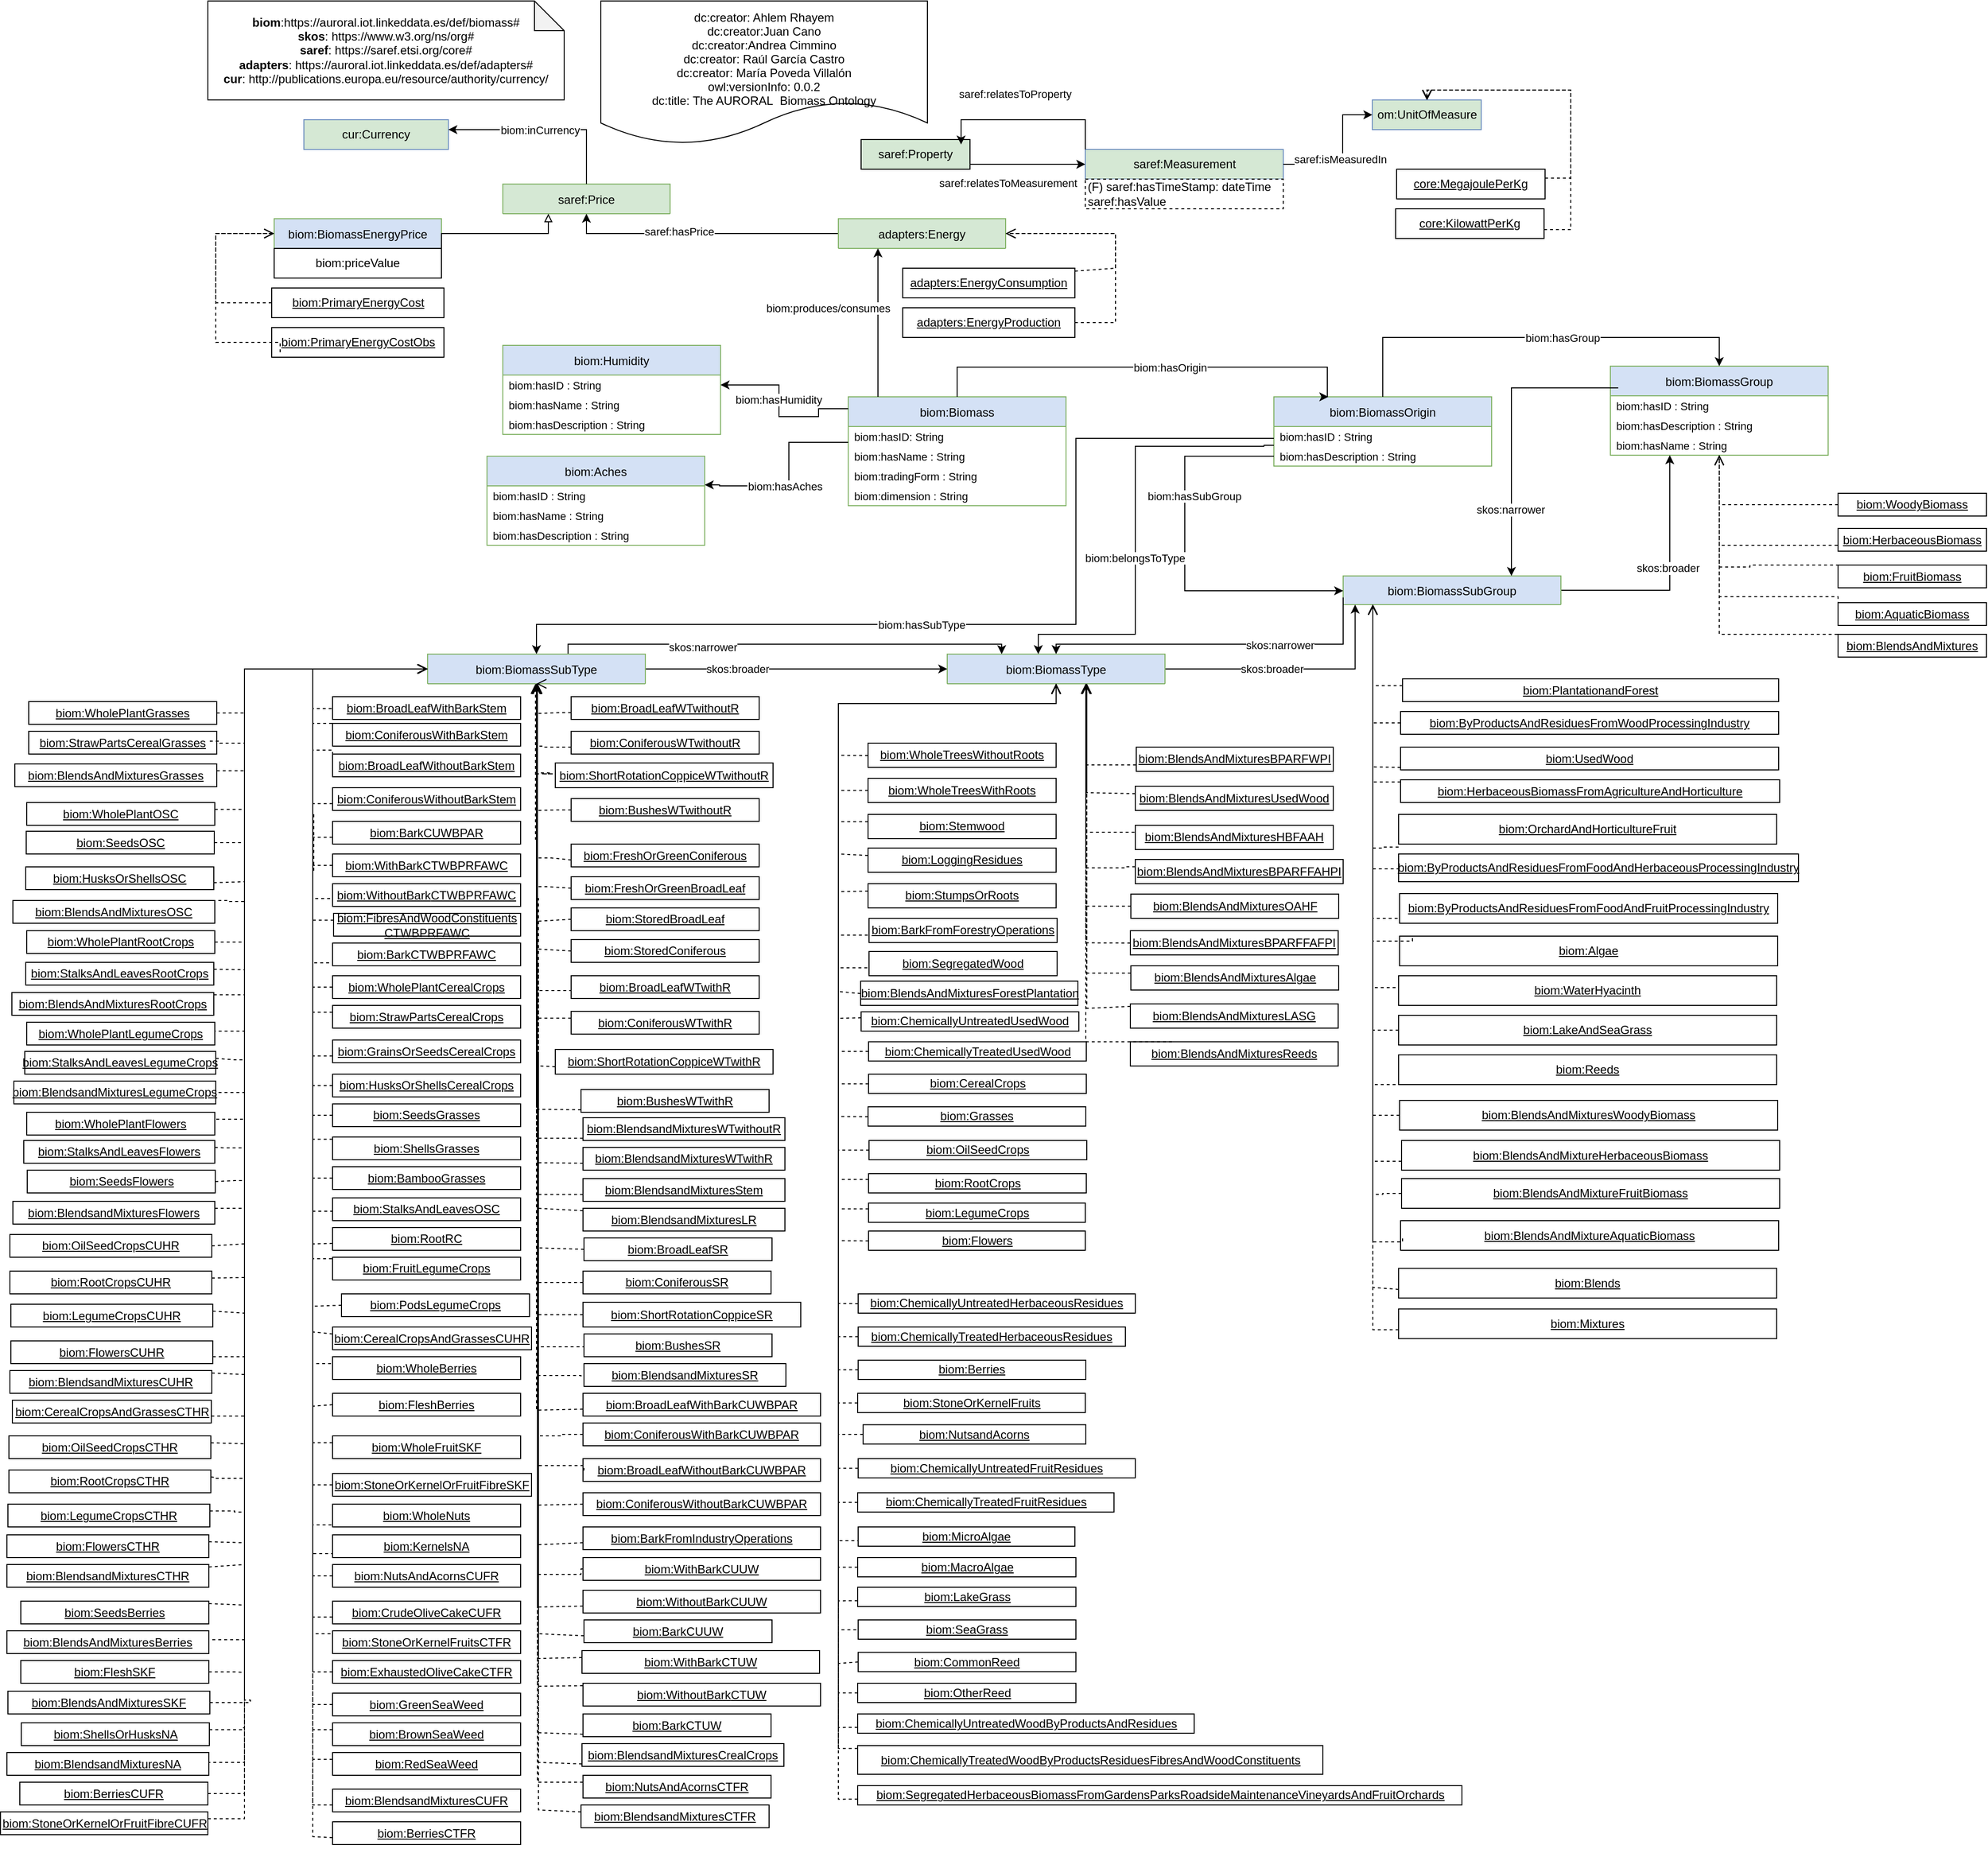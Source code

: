 <mxfile version="13.9.9" type="device"><diagram id="kuyocsIZIVU7Rjy9QZxE" name="Page-1"><mxGraphModel dx="2980" dy="2962" grid="1" gridSize="10" guides="1" tooltips="1" connect="1" arrows="1" fold="1" page="1" pageScale="1" pageWidth="1654" pageHeight="2336" math="0" shadow="0"><root><mxCell id="0"/><mxCell id="1" parent="0"/><mxCell id="2" value="biom:Biomass" style="swimlane;fontStyle=0;childLayout=stackLayout;horizontal=1;startSize=30;horizontalStack=0;resizeParent=1;resizeParentMax=0;resizeLast=0;collapsible=1;marginBottom=0;fillColor=#D4E1F5;strokeColor=#82b366;" parent="1" vertex="1"><mxGeometry x="-190" y="80" width="220" height="110" as="geometry"><mxRectangle x="536" y="365" width="80" height="30" as="alternateBounds"/></mxGeometry></mxCell><mxCell id="3" value="biom:hasID: String" style="text;strokeColor=none;fillColor=none;align=left;verticalAlign=middle;spacingLeft=4;spacingRight=4;overflow=hidden;points=[[0,0.5],[1,0.5]];portConstraint=eastwest;rotatable=0;fontSize=11;" parent="2" vertex="1"><mxGeometry y="30" width="220" height="20" as="geometry"/></mxCell><mxCell id="4" value="biom:hasName : String" style="text;strokeColor=none;fillColor=none;align=left;verticalAlign=middle;spacingLeft=4;spacingRight=4;overflow=hidden;points=[[0,0.5],[1,0.5]];portConstraint=eastwest;rotatable=0;fontSize=11;" parent="2" vertex="1"><mxGeometry y="50" width="220" height="20" as="geometry"/></mxCell><mxCell id="5" value="biom:tradingForm : String" style="text;strokeColor=none;fillColor=none;align=left;verticalAlign=middle;spacingLeft=4;spacingRight=4;overflow=hidden;points=[[0,0.5],[1,0.5]];portConstraint=eastwest;rotatable=0;fontSize=11;" parent="2" vertex="1"><mxGeometry y="70" width="220" height="20" as="geometry"/></mxCell><mxCell id="6" value="biom:dimension : String" style="text;strokeColor=none;fillColor=none;align=left;verticalAlign=middle;spacingLeft=4;spacingRight=4;overflow=hidden;points=[[0,0.5],[1,0.5]];portConstraint=eastwest;rotatable=0;fontSize=11;" parent="2" vertex="1"><mxGeometry y="90" width="220" height="20" as="geometry"/></mxCell><mxCell id="11" value="biom:BiomassOrigin" style="swimlane;fontStyle=0;childLayout=stackLayout;horizontal=1;startSize=30;horizontalStack=0;resizeParent=1;resizeParentMax=0;resizeLast=0;collapsible=1;marginBottom=0;fillColor=#D4E1F5;strokeColor=#82b366;" parent="1" vertex="1"><mxGeometry x="240" y="80" width="220" height="70" as="geometry"><mxRectangle x="536" y="365" width="80" height="30" as="alternateBounds"/></mxGeometry></mxCell><mxCell id="12" value="biom:hasID : String" style="text;strokeColor=none;fillColor=none;align=left;verticalAlign=middle;spacingLeft=4;spacingRight=4;overflow=hidden;points=[[0,0.5],[1,0.5]];portConstraint=eastwest;rotatable=0;fontSize=11;" parent="11" vertex="1"><mxGeometry y="30" width="220" height="20" as="geometry"/></mxCell><mxCell id="13" value="biom:hasDescription : String" style="text;strokeColor=none;fillColor=none;align=left;verticalAlign=middle;spacingLeft=4;spacingRight=4;overflow=hidden;points=[[0,0.5],[1,0.5]];portConstraint=eastwest;rotatable=0;fontSize=11;" parent="11" vertex="1"><mxGeometry y="50" width="220" height="20" as="geometry"/></mxCell><mxCell id="14" value="biom:BiomassGroup" style="swimlane;fontStyle=0;childLayout=stackLayout;horizontal=1;startSize=30;horizontalStack=0;resizeParent=1;resizeParentMax=0;resizeLast=0;collapsible=1;marginBottom=0;fillColor=#D4E1F5;strokeColor=#82b366;" parent="1" vertex="1"><mxGeometry x="580" y="49" width="220" height="90" as="geometry"><mxRectangle x="536" y="365" width="80" height="30" as="alternateBounds"/></mxGeometry></mxCell><mxCell id="15" value="biom:hasID : String" style="text;strokeColor=none;fillColor=none;align=left;verticalAlign=middle;spacingLeft=4;spacingRight=4;overflow=hidden;points=[[0,0.5],[1,0.5]];portConstraint=eastwest;rotatable=0;fontSize=11;" parent="14" vertex="1"><mxGeometry y="30" width="220" height="20" as="geometry"/></mxCell><mxCell id="16" value="biom:hasDescription : String" style="text;strokeColor=none;fillColor=none;align=left;verticalAlign=middle;spacingLeft=4;spacingRight=4;overflow=hidden;points=[[0,0.5],[1,0.5]];portConstraint=eastwest;rotatable=0;fontSize=11;" parent="14" vertex="1"><mxGeometry y="50" width="220" height="20" as="geometry"/></mxCell><mxCell id="17" value="biom:hasName : String" style="text;strokeColor=none;fillColor=none;align=left;verticalAlign=middle;spacingLeft=4;spacingRight=4;overflow=hidden;points=[[0,0.5],[1,0.5]];portConstraint=eastwest;rotatable=0;fontSize=11;" parent="14" vertex="1"><mxGeometry y="70" width="220" height="20" as="geometry"/></mxCell><mxCell id="Qh_Lmaf3h96moM6bWqUv-56" value="" style="edgeStyle=orthogonalEdgeStyle;rounded=0;orthogonalLoop=1;jettySize=auto;html=1;" parent="1" source="18" target="14" edge="1"><mxGeometry relative="1" as="geometry"><mxPoint x="660" y="275.5" as="targetPoint"/><Array as="points"><mxPoint x="640" y="276"/></Array></mxGeometry></mxCell><mxCell id="Qh_Lmaf3h96moM6bWqUv-66" value="skos:broader" style="edgeLabel;html=1;align=center;verticalAlign=middle;resizable=0;points=[];" parent="Qh_Lmaf3h96moM6bWqUv-56" vertex="1" connectable="0"><mxGeometry x="0.083" y="2" relative="1" as="geometry"><mxPoint y="1" as="offset"/></mxGeometry></mxCell><mxCell id="18" value="biom:BiomassSubGroup" style="swimlane;fontStyle=0;childLayout=stackLayout;horizontal=1;startSize=30;horizontalStack=0;resizeParent=1;resizeParentMax=0;resizeLast=0;collapsible=1;marginBottom=0;fillColor=#D4E1F5;strokeColor=#82b366;" parent="1" vertex="1"><mxGeometry x="310" y="261" width="220" height="29" as="geometry"><mxRectangle x="536" y="365" width="80" height="30" as="alternateBounds"/></mxGeometry></mxCell><mxCell id="Qh_Lmaf3h96moM6bWqUv-59" value="" style="edgeStyle=orthogonalEdgeStyle;rounded=0;orthogonalLoop=1;jettySize=auto;html=1;entryX=0.055;entryY=1;entryDx=0;entryDy=0;entryPerimeter=0;" parent="1" source="19" target="18" edge="1"><mxGeometry relative="1" as="geometry"><mxPoint x="260" y="355" as="targetPoint"/></mxGeometry></mxCell><mxCell id="Qh_Lmaf3h96moM6bWqUv-68" value="skos:broader" style="edgeLabel;html=1;align=center;verticalAlign=middle;resizable=0;points=[];" parent="Qh_Lmaf3h96moM6bWqUv-59" vertex="1" connectable="0"><mxGeometry x="-0.16" relative="1" as="geometry"><mxPoint as="offset"/></mxGeometry></mxCell><mxCell id="19" value="biom:BiomassType" style="swimlane;fontStyle=0;childLayout=stackLayout;horizontal=1;startSize=30;horizontalStack=0;resizeParent=1;resizeParentMax=0;resizeLast=0;collapsible=1;marginBottom=0;fillColor=#D4E1F5;strokeColor=#82b366;" parent="1" vertex="1"><mxGeometry x="-90" y="340" width="220" height="30" as="geometry"><mxRectangle x="536" y="365" width="80" height="30" as="alternateBounds"/></mxGeometry></mxCell><mxCell id="Qh_Lmaf3h96moM6bWqUv-62" value="" style="edgeStyle=orthogonalEdgeStyle;rounded=0;orthogonalLoop=1;jettySize=auto;html=1;exitX=0.645;exitY=0.067;exitDx=0;exitDy=0;exitPerimeter=0;entryX=0.25;entryY=0;entryDx=0;entryDy=0;" parent="1" source="20" target="19" edge="1"><mxGeometry relative="1" as="geometry"><Array as="points"><mxPoint x="-473" y="330"/><mxPoint x="-35" y="330"/></Array></mxGeometry></mxCell><mxCell id="Qh_Lmaf3h96moM6bWqUv-70" value="skos:narrower" style="edgeLabel;html=1;align=center;verticalAlign=middle;resizable=0;points=[];" parent="Qh_Lmaf3h96moM6bWqUv-62" vertex="1" connectable="0"><mxGeometry x="-0.356" y="-3" relative="1" as="geometry"><mxPoint as="offset"/></mxGeometry></mxCell><mxCell id="Qh_Lmaf3h96moM6bWqUv-63" value="" style="edgeStyle=orthogonalEdgeStyle;rounded=0;orthogonalLoop=1;jettySize=auto;html=1;" parent="1" source="20" target="19" edge="1"><mxGeometry relative="1" as="geometry"><mxPoint x="-375" y="360" as="targetPoint"/><Array as="points"/></mxGeometry></mxCell><mxCell id="Qh_Lmaf3h96moM6bWqUv-71" value="skos:broader" style="edgeLabel;html=1;align=center;verticalAlign=middle;resizable=0;points=[];" parent="Qh_Lmaf3h96moM6bWqUv-63" vertex="1" connectable="0"><mxGeometry x="-0.39" relative="1" as="geometry"><mxPoint as="offset"/></mxGeometry></mxCell><mxCell id="20" value="biom:BiomassSubType" style="swimlane;fontStyle=0;childLayout=stackLayout;horizontal=1;startSize=30;horizontalStack=0;resizeParent=1;resizeParentMax=0;resizeLast=0;collapsible=1;marginBottom=0;fillColor=#D4E1F5;strokeColor=#82b366;" parent="1" vertex="1"><mxGeometry x="-615" y="340" width="220" height="30" as="geometry"><mxRectangle x="536" y="365" width="80" height="30" as="alternateBounds"/></mxGeometry></mxCell><mxCell id="21" value="biom:hasOrigin" style="edgeStyle=orthogonalEdgeStyle;rounded=0;orthogonalLoop=1;jettySize=auto;entryX=0.25;entryY=0;entryDx=0;entryDy=0;fontSize=11;endArrow=classic;endFill=1;" parent="1" source="2" target="11" edge="1"><mxGeometry x="0.129" relative="1" as="geometry"><mxPoint as="offset"/><mxPoint x="-80" y="80" as="sourcePoint"/><mxPoint x="422" y="68" as="targetPoint"/><Array as="points"><mxPoint x="-80" y="50"/><mxPoint x="294" y="50"/></Array></mxGeometry></mxCell><mxCell id="22" value="biom:hasGroup" style="edgeStyle=orthogonalEdgeStyle;rounded=0;orthogonalLoop=1;jettySize=auto;fontSize=11;endArrow=classic;endFill=1;entryX=0.5;entryY=0;entryDx=0;entryDy=0;" parent="1" source="11" target="14" edge="1"><mxGeometry x="0.129" relative="1" as="geometry"><mxPoint as="offset"/><mxPoint x="490" y="102.5" as="sourcePoint"/><mxPoint x="699" y="80" as="targetPoint"/><Array as="points"><mxPoint x="350" y="20"/><mxPoint x="690" y="20"/></Array></mxGeometry></mxCell><mxCell id="23" value="" style="endArrow=open;html=1;fontColor=#000099;endFill=0;dashed=1;endSize=8;edgeStyle=orthogonalEdgeStyle;arcSize=0;" parent="1" source="24" target="14" edge="1"><mxGeometry width="50" height="50" relative="1" as="geometry"><mxPoint x="750" y="344" as="sourcePoint"/><mxPoint x="800" y="258" as="targetPoint"/><Array as="points"><mxPoint x="690" y="189"/></Array></mxGeometry></mxCell><mxCell id="24" value="&lt;u&gt;biom:WoodyBiomass&lt;/u&gt;" style="rounded=0;whiteSpace=wrap;html=1;snapToPoint=1;points=[[0.1,0],[0.2,0],[0.3,0],[0.4,0],[0.5,0],[0.6,0],[0.7,0],[0.8,0],[0.9,0],[0,0.1],[0,0.3],[0,0.5],[0,0.7],[0,0.9],[0.1,1],[0.2,1],[0.3,1],[0.4,1],[0.5,1],[0.6,1],[0.7,1],[0.8,1],[0.9,1],[1,0.1],[1,0.3],[1,0.5],[1,0.7],[1,0.9]];" parent="1" vertex="1"><mxGeometry x="810" y="177.5" width="150" height="23" as="geometry"/></mxCell><mxCell id="25" value="&lt;u&gt;biom:PlantationandForest&lt;/u&gt;" style="rounded=0;whiteSpace=wrap;html=1;snapToPoint=1;points=[[0.1,0],[0.2,0],[0.3,0],[0.4,0],[0.5,0],[0.6,0],[0.7,0],[0.8,0],[0.9,0],[0,0.1],[0,0.3],[0,0.5],[0,0.7],[0,0.9],[0.1,1],[0.2,1],[0.3,1],[0.4,1],[0.5,1],[0.6,1],[0.7,1],[0.8,1],[0.9,1],[1,0.1],[1,0.3],[1,0.5],[1,0.7],[1,0.9]];" parent="1" vertex="1"><mxGeometry x="370" y="365" width="380" height="23" as="geometry"/></mxCell><mxCell id="26" value="" style="endArrow=open;html=1;fontColor=#000099;endFill=0;dashed=1;endSize=8;edgeStyle=orthogonalEdgeStyle;arcSize=0;exitX=0;exitY=0.3;exitDx=0;exitDy=0;" parent="1" source="25" target="18" edge="1"><mxGeometry width="50" height="50" relative="1" as="geometry"><mxPoint x="420" y="330" as="sourcePoint"/><mxPoint x="339.04" y="331" as="targetPoint"/><Array as="points"><mxPoint x="340" y="372"/></Array></mxGeometry></mxCell><mxCell id="29" value="&lt;u&gt;biom:WholeTreesWithoutRoots&lt;/u&gt;" style="rounded=0;whiteSpace=wrap;html=1;snapToPoint=1;points=[[0.1,0],[0.2,0],[0.3,0],[0.4,0],[0.5,0],[0.6,0],[0.7,0],[0.8,0],[0.9,0],[0,0.1],[0,0.3],[0,0.5],[0,0.7],[0,0.9],[0.1,1],[0.2,1],[0.3,1],[0.4,1],[0.5,1],[0.6,1],[0.7,1],[0.8,1],[0.9,1],[1,0.1],[1,0.3],[1,0.5],[1,0.7],[1,0.9]];" parent="1" vertex="1"><mxGeometry x="-170" y="430" width="190" height="24.5" as="geometry"/></mxCell><mxCell id="33" value="&lt;u&gt;biom:ConiferousWithBarkStem&lt;/u&gt;" style="rounded=0;whiteSpace=wrap;html=1;snapToPoint=1;points=[[0.1,0],[0.2,0],[0.3,0],[0.4,0],[0.5,0],[0.6,0],[0.7,0],[0.8,0],[0.9,0],[0,0.1],[0,0.3],[0,0.5],[0,0.7],[0,0.9],[0.1,1],[0.2,1],[0.3,1],[0.4,1],[0.5,1],[0.6,1],[0.7,1],[0.8,1],[0.9,1],[1,0.1],[1,0.3],[1,0.5],[1,0.7],[1,0.9]];" parent="1" vertex="1"><mxGeometry x="-711" y="410" width="190" height="23" as="geometry"/></mxCell><mxCell id="34" value="" style="endArrow=open;html=1;fontColor=#000099;endFill=0;dashed=1;endSize=8;edgeStyle=orthogonalEdgeStyle;arcSize=0;exitX=0;exitY=0.3;exitDx=0;exitDy=0;" parent="1" source="O9GTj8o9H-n6MzuwYOlM-183" target="20" edge="1"><mxGeometry width="50" height="50" relative="1" as="geometry"><mxPoint x="-491" y="480" as="sourcePoint"/><mxPoint x="-633" y="355" as="targetPoint"/><Array as="points"><mxPoint x="-711" y="437"/><mxPoint x="-731" y="437"/><mxPoint x="-731" y="355"/></Array></mxGeometry></mxCell><mxCell id="43" value="biom:hasSubGroup" style="edgeStyle=orthogonalEdgeStyle;rounded=0;orthogonalLoop=1;jettySize=auto;fontSize=11;endArrow=classic;endFill=1;" parent="1" source="11" target="18" edge="1"><mxGeometry x="-0.326" y="10" relative="1" as="geometry"><mxPoint as="offset"/><mxPoint x="240" y="140" as="sourcePoint"/><mxPoint x="211" y="215" as="targetPoint"/><Array as="points"><mxPoint x="150" y="140"/><mxPoint x="150" y="276"/></Array></mxGeometry></mxCell><mxCell id="44" value="biom:belongsToType" style="edgeStyle=orthogonalEdgeStyle;rounded=0;orthogonalLoop=1;jettySize=auto;fontSize=11;endArrow=classic;endFill=1;entryX=0.418;entryY=0;entryDx=0;entryDy=0;entryPerimeter=0;" parent="1" source="11" target="19" edge="1"><mxGeometry x="0.129" relative="1" as="geometry"><mxPoint as="offset"/><mxPoint x="220" y="130" as="sourcePoint"/><mxPoint x="320" y="286" as="targetPoint"/><Array as="points"><mxPoint x="230" y="129"/><mxPoint x="230" y="130"/><mxPoint x="100" y="130"/><mxPoint x="100" y="320"/><mxPoint x="2" y="320"/></Array></mxGeometry></mxCell><mxCell id="45" value="biom:hasSubType" style="edgeStyle=orthogonalEdgeStyle;rounded=0;orthogonalLoop=1;jettySize=auto;fontSize=11;endArrow=classic;endFill=1;" parent="1" source="11" target="20" edge="1"><mxGeometry x="0.129" relative="1" as="geometry"><mxPoint as="offset"/><mxPoint x="239" y="122" as="sourcePoint"/><mxPoint x="-292" y="342" as="targetPoint"/><Array as="points"><mxPoint x="40" y="122"/><mxPoint x="40" y="310"/><mxPoint x="-505" y="310"/></Array></mxGeometry></mxCell><mxCell id="46" value="biom:Humidity" style="swimlane;fontStyle=0;childLayout=stackLayout;horizontal=1;startSize=30;horizontalStack=0;resizeParent=1;resizeParentMax=0;resizeLast=0;collapsible=1;marginBottom=0;fillColor=#D4E1F5;strokeColor=#82b366;" parent="1" vertex="1"><mxGeometry x="-539" y="28" width="220" height="90" as="geometry"><mxRectangle x="536" y="365" width="80" height="30" as="alternateBounds"/></mxGeometry></mxCell><mxCell id="47" value="biom:hasID : String " style="text;strokeColor=none;fillColor=none;align=left;verticalAlign=middle;spacingLeft=4;spacingRight=4;overflow=hidden;points=[[0,0.5],[1,0.5]];portConstraint=eastwest;rotatable=0;fontSize=11;" parent="46" vertex="1"><mxGeometry y="30" width="220" height="20" as="geometry"/></mxCell><mxCell id="48" value="biom:hasName : String" style="text;strokeColor=none;fillColor=none;align=left;verticalAlign=middle;spacingLeft=4;spacingRight=4;overflow=hidden;points=[[0,0.5],[1,0.5]];portConstraint=eastwest;rotatable=0;fontSize=11;" parent="46" vertex="1"><mxGeometry y="50" width="220" height="20" as="geometry"/></mxCell><mxCell id="49" value="biom:hasDescription : String" style="text;strokeColor=none;fillColor=none;align=left;verticalAlign=middle;spacingLeft=4;spacingRight=4;overflow=hidden;points=[[0,0.5],[1,0.5]];portConstraint=eastwest;rotatable=0;fontSize=11;" parent="46" vertex="1"><mxGeometry y="70" width="220" height="20" as="geometry"/></mxCell><mxCell id="50" value="biom:Aches" style="swimlane;fontStyle=0;childLayout=stackLayout;horizontal=1;startSize=30;horizontalStack=0;resizeParent=1;resizeParentMax=0;resizeLast=0;collapsible=1;marginBottom=0;fillColor=#D4E1F5;strokeColor=#82b366;" parent="1" vertex="1"><mxGeometry x="-555" y="140" width="220" height="90" as="geometry"><mxRectangle x="536" y="365" width="80" height="30" as="alternateBounds"/></mxGeometry></mxCell><mxCell id="51" value="biom:hasID : String" style="text;strokeColor=none;fillColor=none;align=left;verticalAlign=middle;spacingLeft=4;spacingRight=4;overflow=hidden;points=[[0,0.5],[1,0.5]];portConstraint=eastwest;rotatable=0;fontSize=11;" parent="50" vertex="1"><mxGeometry y="30" width="220" height="20" as="geometry"/></mxCell><mxCell id="52" value="biom:hasName : String" style="text;strokeColor=none;fillColor=none;align=left;verticalAlign=middle;spacingLeft=4;spacingRight=4;overflow=hidden;points=[[0,0.5],[1,0.5]];portConstraint=eastwest;rotatable=0;fontSize=11;" parent="50" vertex="1"><mxGeometry y="50" width="220" height="20" as="geometry"/></mxCell><mxCell id="53" value="biom:hasDescription : String" style="text;strokeColor=none;fillColor=none;align=left;verticalAlign=middle;spacingLeft=4;spacingRight=4;overflow=hidden;points=[[0,0.5],[1,0.5]];portConstraint=eastwest;rotatable=0;fontSize=11;" parent="50" vertex="1"><mxGeometry y="70" width="220" height="20" as="geometry"/></mxCell><mxCell id="54" value="biom:hasHumidity" style="edgeStyle=orthogonalEdgeStyle;rounded=0;orthogonalLoop=1;jettySize=auto;fontSize=11;endArrow=classic;endFill=1;" parent="1" source="2" target="46" edge="1"><mxGeometry x="0.129" relative="1" as="geometry"><mxPoint as="offset"/><mxPoint x="-219" y="91.5" as="sourcePoint"/><mxPoint x="-760" y="90" as="targetPoint"/><Array as="points"><mxPoint x="-220" y="92"/><mxPoint x="-220" y="100"/><mxPoint x="-260" y="100"/><mxPoint x="-260" y="68"/></Array></mxGeometry></mxCell><mxCell id="55" value="biom:hasAches" style="edgeStyle=orthogonalEdgeStyle;rounded=0;orthogonalLoop=1;jettySize=auto;fontSize=11;endArrow=classic;endFill=1;" parent="1" source="2" target="50" edge="1"><mxGeometry x="0.129" relative="1" as="geometry"><mxPoint as="offset"/><mxPoint x="-180" y="130" as="sourcePoint"/><mxPoint x="-320" y="170" as="targetPoint"/><Array as="points"><mxPoint x="-250" y="126"/><mxPoint x="-250" y="170"/><mxPoint x="-320" y="170"/><mxPoint x="-320" y="169"/></Array></mxGeometry></mxCell><mxCell id="O9GTj8o9H-n6MzuwYOlM-68" value="&lt;u&gt;biom:HerbaceousBiomass&lt;/u&gt;" style="rounded=0;whiteSpace=wrap;html=1;snapToPoint=1;points=[[0.1,0],[0.2,0],[0.3,0],[0.4,0],[0.5,0],[0.6,0],[0.7,0],[0.8,0],[0.9,0],[0,0.1],[0,0.3],[0,0.5],[0,0.7],[0,0.9],[0.1,1],[0.2,1],[0.3,1],[0.4,1],[0.5,1],[0.6,1],[0.7,1],[0.8,1],[0.9,1],[1,0.1],[1,0.3],[1,0.5],[1,0.7],[1,0.9]];" parent="1" vertex="1"><mxGeometry x="810" y="213" width="150" height="23" as="geometry"/></mxCell><mxCell id="O9GTj8o9H-n6MzuwYOlM-69" value="&lt;u&gt;biom:FruitBiomass&lt;/u&gt;" style="rounded=0;whiteSpace=wrap;html=1;snapToPoint=1;points=[[0.1,0],[0.2,0],[0.3,0],[0.4,0],[0.5,0],[0.6,0],[0.7,0],[0.8,0],[0.9,0],[0,0.1],[0,0.3],[0,0.5],[0,0.7],[0,0.9],[0.1,1],[0.2,1],[0.3,1],[0.4,1],[0.5,1],[0.6,1],[0.7,1],[0.8,1],[0.9,1],[1,0.1],[1,0.3],[1,0.5],[1,0.7],[1,0.9]];" parent="1" vertex="1"><mxGeometry x="810" y="250" width="150" height="23" as="geometry"/></mxCell><mxCell id="O9GTj8o9H-n6MzuwYOlM-70" value="&lt;u&gt;biom:AquaticBiomass&lt;/u&gt;" style="rounded=0;whiteSpace=wrap;html=1;snapToPoint=1;points=[[0.1,0],[0.2,0],[0.3,0],[0.4,0],[0.5,0],[0.6,0],[0.7,0],[0.8,0],[0.9,0],[0,0.1],[0,0.3],[0,0.5],[0,0.7],[0,0.9],[0.1,1],[0.2,1],[0.3,1],[0.4,1],[0.5,1],[0.6,1],[0.7,1],[0.8,1],[0.9,1],[1,0.1],[1,0.3],[1,0.5],[1,0.7],[1,0.9]];" parent="1" vertex="1"><mxGeometry x="810" y="288" width="150" height="23" as="geometry"/></mxCell><mxCell id="O9GTj8o9H-n6MzuwYOlM-71" value="&lt;u&gt;biom:BlendsAndMixtures&lt;/u&gt;" style="rounded=0;whiteSpace=wrap;html=1;snapToPoint=1;points=[[0.1,0],[0.2,0],[0.3,0],[0.4,0],[0.5,0],[0.6,0],[0.7,0],[0.8,0],[0.9,0],[0,0.1],[0,0.3],[0,0.5],[0,0.7],[0,0.9],[0.1,1],[0.2,1],[0.3,1],[0.4,1],[0.5,1],[0.6,1],[0.7,1],[0.8,1],[0.9,1],[1,0.1],[1,0.3],[1,0.5],[1,0.7],[1,0.9]];" parent="1" vertex="1"><mxGeometry x="810" y="320" width="150" height="23" as="geometry"/></mxCell><mxCell id="O9GTj8o9H-n6MzuwYOlM-72" value="" style="endArrow=open;html=1;fontColor=#000099;endFill=0;dashed=1;endSize=8;edgeStyle=orthogonalEdgeStyle;arcSize=0;exitX=0;exitY=0.5;exitDx=0;exitDy=0;" parent="1" source="O9GTj8o9H-n6MzuwYOlM-68" target="14" edge="1"><mxGeometry width="50" height="50" relative="1" as="geometry"><mxPoint x="730" y="212" as="sourcePoint"/><mxPoint x="700" y="180" as="targetPoint"/><Array as="points"><mxPoint x="810" y="230"/><mxPoint x="690" y="230"/></Array></mxGeometry></mxCell><mxCell id="O9GTj8o9H-n6MzuwYOlM-74" value="" style="endArrow=open;html=1;fontColor=#000099;endFill=0;dashed=1;endSize=8;edgeStyle=orthogonalEdgeStyle;arcSize=0;exitX=0;exitY=0.3;exitDx=0;exitDy=0;" parent="1" source="O9GTj8o9H-n6MzuwYOlM-69" target="14" edge="1"><mxGeometry width="50" height="50" relative="1" as="geometry"><mxPoint x="705" y="252" as="sourcePoint"/><mxPoint x="675" y="220" as="targetPoint"/><Array as="points"><mxPoint x="810" y="250"/><mxPoint x="721" y="250"/><mxPoint x="721" y="252"/><mxPoint x="690" y="252"/></Array></mxGeometry></mxCell><mxCell id="O9GTj8o9H-n6MzuwYOlM-75" value="" style="endArrow=open;html=1;fontColor=#000099;endFill=0;dashed=1;endSize=8;edgeStyle=orthogonalEdgeStyle;arcSize=0;exitX=0;exitY=0.1;exitDx=0;exitDy=0;" parent="1" source="O9GTj8o9H-n6MzuwYOlM-70" target="14" edge="1"><mxGeometry width="50" height="50" relative="1" as="geometry"><mxPoint x="680" y="270" as="sourcePoint"/><mxPoint x="650" y="238" as="targetPoint"/><Array as="points"><mxPoint x="810" y="282"/><mxPoint x="690" y="282"/></Array></mxGeometry></mxCell><mxCell id="O9GTj8o9H-n6MzuwYOlM-76" value="" style="endArrow=open;html=1;fontColor=#000099;endFill=0;dashed=1;endSize=8;edgeStyle=orthogonalEdgeStyle;arcSize=0;exitX=0;exitY=0.5;exitDx=0;exitDy=0;" parent="1" source="O9GTj8o9H-n6MzuwYOlM-71" target="14" edge="1"><mxGeometry width="50" height="50" relative="1" as="geometry"><mxPoint x="680" y="332" as="sourcePoint"/><mxPoint x="650" y="300" as="targetPoint"/><Array as="points"><mxPoint x="810" y="320"/><mxPoint x="690" y="320"/></Array></mxGeometry></mxCell><mxCell id="O9GTj8o9H-n6MzuwYOlM-77" value="&lt;div&gt;&lt;b&gt;&lt;br&gt;&lt;/b&gt;&lt;/div&gt;&lt;div&gt;&lt;b&gt;biom&lt;/b&gt;:https://auroral.iot.linkeddata.es/def/biomass#&lt;br&gt;&lt;/div&gt;&lt;div&gt;&lt;b&gt;skos&lt;/b&gt;:&amp;nbsp;https://www.w3.org/ns/org#&lt;br&gt;&lt;/div&gt;&lt;div&gt;&lt;/div&gt;&lt;b&gt;saref&lt;/b&gt;: https://saref.etsi.org/core#&lt;br&gt;&lt;b&gt;adapters&lt;/b&gt;: https://auroral.iot.linkeddata.es/def/adapters#&lt;br&gt;&lt;b&gt;cur&lt;/b&gt;: http://publications.europa.eu/resource/authority/currency/&lt;br&gt;&lt;div&gt;&lt;br&gt;&lt;/div&gt;" style="shape=note;whiteSpace=wrap;html=1;backgroundOutline=1;darkOpacity=0.05;" parent="1" vertex="1"><mxGeometry x="-837" y="-320" width="360" height="100" as="geometry"/></mxCell><mxCell id="O9GTj8o9H-n6MzuwYOlM-79" value="&lt;u&gt;biom:ByProductsAndResiduesFromWoodProcessingIndustry&lt;/u&gt;" style="rounded=0;whiteSpace=wrap;html=1;snapToPoint=1;points=[[0.1,0],[0.2,0],[0.3,0],[0.4,0],[0.5,0],[0.6,0],[0.7,0],[0.8,0],[0.9,0],[0,0.1],[0,0.3],[0,0.5],[0,0.7],[0,0.9],[0.1,1],[0.2,1],[0.3,1],[0.4,1],[0.5,1],[0.6,1],[0.7,1],[0.8,1],[0.9,1],[1,0.1],[1,0.3],[1,0.5],[1,0.7],[1,0.9]];" parent="1" vertex="1"><mxGeometry x="368" y="398" width="382" height="23" as="geometry"/></mxCell><mxCell id="O9GTj8o9H-n6MzuwYOlM-80" value="&lt;u&gt;biom:UsedWood&lt;/u&gt;" style="rounded=0;whiteSpace=wrap;html=1;snapToPoint=1;points=[[0.1,0],[0.2,0],[0.3,0],[0.4,0],[0.5,0],[0.6,0],[0.7,0],[0.8,0],[0.9,0],[0,0.1],[0,0.3],[0,0.5],[0,0.7],[0,0.9],[0.1,1],[0.2,1],[0.3,1],[0.4,1],[0.5,1],[0.6,1],[0.7,1],[0.8,1],[0.9,1],[1,0.1],[1,0.3],[1,0.5],[1,0.7],[1,0.9]];" parent="1" vertex="1"><mxGeometry x="368" y="434" width="382" height="23" as="geometry"/></mxCell><mxCell id="O9GTj8o9H-n6MzuwYOlM-90" value="&lt;u&gt;biom:HerbaceousBiomassFromAgricultureAndHorticulture&lt;/u&gt;" style="rounded=0;whiteSpace=wrap;html=1;snapToPoint=1;points=[[0.1,0],[0.2,0],[0.3,0],[0.4,0],[0.5,0],[0.6,0],[0.7,0],[0.8,0],[0.9,0],[0,0.1],[0,0.3],[0,0.5],[0,0.7],[0,0.9],[0.1,1],[0.2,1],[0.3,1],[0.4,1],[0.5,1],[0.6,1],[0.7,1],[0.8,1],[0.9,1],[1,0.1],[1,0.3],[1,0.5],[1,0.7],[1,0.9]];" parent="1" vertex="1"><mxGeometry x="368" y="467" width="383" height="23" as="geometry"/></mxCell><mxCell id="O9GTj8o9H-n6MzuwYOlM-91" value="" style="endArrow=open;html=1;fontColor=#000099;endFill=0;dashed=1;endSize=8;edgeStyle=orthogonalEdgeStyle;arcSize=0;exitX=0;exitY=0.5;exitDx=0;exitDy=0;" parent="1" source="O9GTj8o9H-n6MzuwYOlM-79" target="18" edge="1"><mxGeometry width="50" height="50" relative="1" as="geometry"><mxPoint x="360" y="415.9" as="sourcePoint"/><mxPoint x="330" y="334" as="targetPoint"/><Array as="points"><mxPoint x="340" y="410"/></Array></mxGeometry></mxCell><mxCell id="O9GTj8o9H-n6MzuwYOlM-92" value="" style="endArrow=open;html=1;fontColor=#000099;endFill=0;dashed=1;endSize=8;edgeStyle=orthogonalEdgeStyle;arcSize=0;" parent="1" source="O9GTj8o9H-n6MzuwYOlM-80" target="18" edge="1"><mxGeometry width="50" height="50" relative="1" as="geometry"><mxPoint x="348" y="453.5" as="sourcePoint"/><mxPoint x="320" y="334" as="targetPoint"/><Array as="points"><mxPoint x="340" y="454"/></Array></mxGeometry></mxCell><mxCell id="O9GTj8o9H-n6MzuwYOlM-93" value="" style="endArrow=open;html=1;fontColor=#000099;endFill=0;dashed=1;endSize=8;edgeStyle=orthogonalEdgeStyle;arcSize=0;exitX=0;exitY=0.1;exitDx=0;exitDy=0;" parent="1" source="O9GTj8o9H-n6MzuwYOlM-90" target="18" edge="1"><mxGeometry width="50" height="50" relative="1" as="geometry"><mxPoint x="348" y="490" as="sourcePoint"/><mxPoint x="320" y="325" as="targetPoint"/><Array as="points"><mxPoint x="340" y="469"/></Array></mxGeometry></mxCell><mxCell id="O9GTj8o9H-n6MzuwYOlM-95" value="&lt;u&gt;biom:ByProductsAndResiduesFromFoodAndHerbaceousProcessingIndustry&lt;/u&gt;" style="rounded=0;whiteSpace=wrap;html=1;snapToPoint=1;points=[[0.1,0],[0.2,0],[0.3,0],[0.4,0],[0.5,0],[0.6,0],[0.7,0],[0.8,0],[0.9,0],[0,0.1],[0,0.3],[0,0.5],[0,0.7],[0,0.9],[0.1,1],[0.2,1],[0.3,1],[0.4,1],[0.5,1],[0.6,1],[0.7,1],[0.8,1],[0.9,1],[1,0.1],[1,0.3],[1,0.5],[1,0.7],[1,0.9]];" parent="1" vertex="1"><mxGeometry x="366" y="542" width="404" height="28" as="geometry"/></mxCell><mxCell id="O9GTj8o9H-n6MzuwYOlM-96" value="&lt;u&gt;biom:ByProductsAndResiduesFromFoodAndFruitProcessingIndustry&lt;/u&gt;" style="rounded=0;whiteSpace=wrap;html=1;snapToPoint=1;points=[[0.1,0],[0.2,0],[0.3,0],[0.4,0],[0.5,0],[0.6,0],[0.7,0],[0.8,0],[0.9,0],[0,0.1],[0,0.3],[0,0.5],[0,0.7],[0,0.9],[0.1,1],[0.2,1],[0.3,1],[0.4,1],[0.5,1],[0.6,1],[0.7,1],[0.8,1],[0.9,1],[1,0.1],[1,0.3],[1,0.5],[1,0.7],[1,0.9]];" parent="1" vertex="1"><mxGeometry x="367" y="582" width="382" height="30" as="geometry"/></mxCell><mxCell id="O9GTj8o9H-n6MzuwYOlM-97" value="&lt;u&gt;biom:Algae&lt;/u&gt;" style="rounded=0;whiteSpace=wrap;html=1;snapToPoint=1;points=[[0.1,0],[0.2,0],[0.3,0],[0.4,0],[0.5,0],[0.6,0],[0.7,0],[0.8,0],[0.9,0],[0,0.1],[0,0.3],[0,0.5],[0,0.7],[0,0.9],[0.1,1],[0.2,1],[0.3,1],[0.4,1],[0.5,1],[0.6,1],[0.7,1],[0.8,1],[0.9,1],[1,0.1],[1,0.3],[1,0.5],[1,0.7],[1,0.9]];" parent="1" vertex="1"><mxGeometry x="367" y="625" width="382" height="30" as="geometry"/></mxCell><mxCell id="O9GTj8o9H-n6MzuwYOlM-98" value="&lt;u&gt;biom:WaterHyacinth&lt;/u&gt;" style="rounded=0;whiteSpace=wrap;html=1;snapToPoint=1;points=[[0.1,0],[0.2,0],[0.3,0],[0.4,0],[0.5,0],[0.6,0],[0.7,0],[0.8,0],[0.9,0],[0,0.1],[0,0.3],[0,0.5],[0,0.7],[0,0.9],[0.1,1],[0.2,1],[0.3,1],[0.4,1],[0.5,1],[0.6,1],[0.7,1],[0.8,1],[0.9,1],[1,0.1],[1,0.3],[1,0.5],[1,0.7],[1,0.9]];" parent="1" vertex="1"><mxGeometry x="366" y="665" width="382" height="30" as="geometry"/></mxCell><mxCell id="O9GTj8o9H-n6MzuwYOlM-99" value="&lt;u&gt;biom:LakeAndSeaGrass&lt;/u&gt;" style="rounded=0;whiteSpace=wrap;html=1;snapToPoint=1;points=[[0.1,0],[0.2,0],[0.3,0],[0.4,0],[0.5,0],[0.6,0],[0.7,0],[0.8,0],[0.9,0],[0,0.1],[0,0.3],[0,0.5],[0,0.7],[0,0.9],[0.1,1],[0.2,1],[0.3,1],[0.4,1],[0.5,1],[0.6,1],[0.7,1],[0.8,1],[0.9,1],[1,0.1],[1,0.3],[1,0.5],[1,0.7],[1,0.9]];" parent="1" vertex="1"><mxGeometry x="366" y="705" width="382" height="30" as="geometry"/></mxCell><mxCell id="O9GTj8o9H-n6MzuwYOlM-100" value="&lt;u&gt;biom:Reeds&lt;/u&gt;" style="rounded=0;whiteSpace=wrap;html=1;snapToPoint=1;points=[[0.1,0],[0.2,0],[0.3,0],[0.4,0],[0.5,0],[0.6,0],[0.7,0],[0.8,0],[0.9,0],[0,0.1],[0,0.3],[0,0.5],[0,0.7],[0,0.9],[0.1,1],[0.2,1],[0.3,1],[0.4,1],[0.5,1],[0.6,1],[0.7,1],[0.8,1],[0.9,1],[1,0.1],[1,0.3],[1,0.5],[1,0.7],[1,0.9]];" parent="1" vertex="1"><mxGeometry x="366" y="745" width="382" height="30" as="geometry"/></mxCell><mxCell id="O9GTj8o9H-n6MzuwYOlM-101" value="&lt;u&gt;biom:Blends&lt;/u&gt;" style="rounded=0;whiteSpace=wrap;html=1;snapToPoint=1;points=[[0.1,0],[0.2,0],[0.3,0],[0.4,0],[0.5,0],[0.6,0],[0.7,0],[0.8,0],[0.9,0],[0,0.1],[0,0.3],[0,0.5],[0,0.7],[0,0.9],[0.1,1],[0.2,1],[0.3,1],[0.4,1],[0.5,1],[0.6,1],[0.7,1],[0.8,1],[0.9,1],[1,0.1],[1,0.3],[1,0.5],[1,0.7],[1,0.9]];" parent="1" vertex="1"><mxGeometry x="366" y="960.75" width="382" height="30" as="geometry"/></mxCell><mxCell id="O9GTj8o9H-n6MzuwYOlM-102" value="&lt;u&gt;biom:Mixtures&lt;/u&gt;" style="rounded=0;whiteSpace=wrap;html=1;snapToPoint=1;points=[[0.1,0],[0.2,0],[0.3,0],[0.4,0],[0.5,0],[0.6,0],[0.7,0],[0.8,0],[0.9,0],[0,0.1],[0,0.3],[0,0.5],[0,0.7],[0,0.9],[0.1,1],[0.2,1],[0.3,1],[0.4,1],[0.5,1],[0.6,1],[0.7,1],[0.8,1],[0.9,1],[1,0.1],[1,0.3],[1,0.5],[1,0.7],[1,0.9]];" parent="1" vertex="1"><mxGeometry x="366" y="1001.75" width="382" height="30" as="geometry"/></mxCell><mxCell id="O9GTj8o9H-n6MzuwYOlM-104" value="" style="endArrow=open;html=1;fontColor=#000099;endFill=0;dashed=1;endSize=8;edgeStyle=orthogonalEdgeStyle;arcSize=0;exitX=0;exitY=0.5;exitDx=0;exitDy=0;" parent="1" source="O9GTj8o9H-n6MzuwYOlM-95" target="18" edge="1"><mxGeometry width="50" height="50" relative="1" as="geometry"><mxPoint x="280" y="582" as="sourcePoint"/><mxPoint x="239" y="340" as="targetPoint"/><Array as="points"><mxPoint x="340" y="557"/></Array></mxGeometry></mxCell><mxCell id="O9GTj8o9H-n6MzuwYOlM-105" value="" style="endArrow=open;html=1;fontColor=#000099;endFill=0;dashed=1;endSize=8;edgeStyle=orthogonalEdgeStyle;arcSize=0;exitX=0;exitY=0.7;exitDx=0;exitDy=0;" parent="1" source="O9GTj8o9H-n6MzuwYOlM-96" target="18" edge="1"><mxGeometry width="50" height="50" relative="1" as="geometry"><mxPoint x="336" y="607" as="sourcePoint"/><mxPoint x="310" y="340" as="targetPoint"/><Array as="points"><mxPoint x="367" y="607"/><mxPoint x="340" y="607"/></Array></mxGeometry></mxCell><mxCell id="O9GTj8o9H-n6MzuwYOlM-106" value="" style="endArrow=open;html=1;fontColor=#000099;endFill=0;dashed=1;endSize=8;edgeStyle=orthogonalEdgeStyle;arcSize=0;exitX=0.034;exitY=0.067;exitDx=0;exitDy=0;exitPerimeter=0;" parent="1" source="O9GTj8o9H-n6MzuwYOlM-97" target="18" edge="1"><mxGeometry width="50" height="50" relative="1" as="geometry"><mxPoint x="370" y="630" as="sourcePoint"/><mxPoint x="240" y="338" as="targetPoint"/><Array as="points"><mxPoint x="380" y="630"/><mxPoint x="340" y="630"/></Array></mxGeometry></mxCell><mxCell id="O9GTj8o9H-n6MzuwYOlM-107" value="" style="endArrow=open;html=1;fontColor=#000099;endFill=0;dashed=1;endSize=8;edgeStyle=orthogonalEdgeStyle;arcSize=0;exitX=0;exitY=0.5;exitDx=0;exitDy=0;" parent="1" source="O9GTj8o9H-n6MzuwYOlM-98" target="18" edge="1"><mxGeometry width="50" height="50" relative="1" as="geometry"><mxPoint x="327" y="677" as="sourcePoint"/><mxPoint x="301" y="410" as="targetPoint"/><Array as="points"><mxPoint x="366" y="677"/><mxPoint x="340" y="677"/></Array></mxGeometry></mxCell><mxCell id="O9GTj8o9H-n6MzuwYOlM-108" value="" style="endArrow=open;html=1;fontColor=#000099;endFill=0;dashed=1;endSize=8;edgeStyle=orthogonalEdgeStyle;arcSize=0;exitX=0;exitY=0.5;exitDx=0;exitDy=0;" parent="1" source="O9GTj8o9H-n6MzuwYOlM-99" target="18" edge="1"><mxGeometry width="50" height="50" relative="1" as="geometry"><mxPoint x="316" y="730.5" as="sourcePoint"/><mxPoint x="290" y="463.5" as="targetPoint"/><Array as="points"><mxPoint x="340" y="720"/></Array></mxGeometry></mxCell><mxCell id="O9GTj8o9H-n6MzuwYOlM-109" value="" style="endArrow=open;html=1;fontColor=#000099;endFill=0;dashed=1;endSize=8;edgeStyle=orthogonalEdgeStyle;arcSize=0;exitX=0;exitY=0.7;exitDx=0;exitDy=0;" parent="1" source="O9GTj8o9H-n6MzuwYOlM-100" target="18" edge="1"><mxGeometry width="50" height="50" relative="1" as="geometry"><mxPoint x="316" y="775" as="sourcePoint"/><mxPoint x="290" y="345" as="targetPoint"/><Array as="points"><mxPoint x="366" y="775"/><mxPoint x="340" y="775"/></Array></mxGeometry></mxCell><mxCell id="O9GTj8o9H-n6MzuwYOlM-110" value="" style="endArrow=open;html=1;fontColor=#000099;endFill=0;dashed=1;endSize=8;edgeStyle=orthogonalEdgeStyle;arcSize=0;" parent="1" source="O9GTj8o9H-n6MzuwYOlM-101" target="18" edge="1"><mxGeometry width="50" height="50" relative="1" as="geometry"><mxPoint x="316" y="818" as="sourcePoint"/><mxPoint x="290" y="388" as="targetPoint"/><Array as="points"><mxPoint x="340" y="980"/></Array></mxGeometry></mxCell><mxCell id="O9GTj8o9H-n6MzuwYOlM-111" value="" style="endArrow=open;html=1;fontColor=#000099;endFill=0;dashed=1;endSize=8;edgeStyle=orthogonalEdgeStyle;arcSize=0;exitX=0;exitY=0.7;exitDx=0;exitDy=0;" parent="1" source="O9GTj8o9H-n6MzuwYOlM-102" target="18" edge="1"><mxGeometry width="50" height="50" relative="1" as="geometry"><mxPoint x="327" y="828" as="sourcePoint"/><mxPoint x="301" y="316" as="targetPoint"/><Array as="points"><mxPoint x="340" y="1023"/></Array></mxGeometry></mxCell><mxCell id="O9GTj8o9H-n6MzuwYOlM-113" value="" style="endArrow=open;html=1;fontColor=#000099;endFill=0;dashed=1;endSize=8;edgeStyle=orthogonalEdgeStyle;arcSize=0;" parent="1" source="29" target="19" edge="1"><mxGeometry width="50" height="50" relative="1" as="geometry"><mxPoint x="-270" y="450" as="sourcePoint"/><mxPoint x="82" y="370" as="targetPoint"/><Array as="points"><mxPoint x="-200" y="442"/><mxPoint x="-200" y="390"/><mxPoint x="20" y="390"/></Array></mxGeometry></mxCell><mxCell id="O9GTj8o9H-n6MzuwYOlM-114" value="&lt;u&gt;biom:WholeTreesWithRoots&lt;/u&gt;" style="rounded=0;whiteSpace=wrap;html=1;snapToPoint=1;points=[[0.1,0],[0.2,0],[0.3,0],[0.4,0],[0.5,0],[0.6,0],[0.7,0],[0.8,0],[0.9,0],[0,0.1],[0,0.3],[0,0.5],[0,0.7],[0,0.9],[0.1,1],[0.2,1],[0.3,1],[0.4,1],[0.5,1],[0.6,1],[0.7,1],[0.8,1],[0.9,1],[1,0.1],[1,0.3],[1,0.5],[1,0.7],[1,0.9]];" parent="1" vertex="1"><mxGeometry x="-170" y="465.5" width="190" height="24.5" as="geometry"/></mxCell><mxCell id="O9GTj8o9H-n6MzuwYOlM-115" value="&lt;u&gt;biom:Stemwood&lt;/u&gt;" style="rounded=0;whiteSpace=wrap;html=1;snapToPoint=1;points=[[0.1,0],[0.2,0],[0.3,0],[0.4,0],[0.5,0],[0.6,0],[0.7,0],[0.8,0],[0.9,0],[0,0.1],[0,0.3],[0,0.5],[0,0.7],[0,0.9],[0.1,1],[0.2,1],[0.3,1],[0.4,1],[0.5,1],[0.6,1],[0.7,1],[0.8,1],[0.9,1],[1,0.1],[1,0.3],[1,0.5],[1,0.7],[1,0.9]];" parent="1" vertex="1"><mxGeometry x="-170" y="502" width="190" height="24.5" as="geometry"/></mxCell><mxCell id="O9GTj8o9H-n6MzuwYOlM-116" value="&lt;u&gt;biom:LoggingResidues&lt;/u&gt;" style="rounded=0;whiteSpace=wrap;html=1;snapToPoint=1;points=[[0.1,0],[0.2,0],[0.3,0],[0.4,0],[0.5,0],[0.6,0],[0.7,0],[0.8,0],[0.9,0],[0,0.1],[0,0.3],[0,0.5],[0,0.7],[0,0.9],[0.1,1],[0.2,1],[0.3,1],[0.4,1],[0.5,1],[0.6,1],[0.7,1],[0.8,1],[0.9,1],[1,0.1],[1,0.3],[1,0.5],[1,0.7],[1,0.9]];" parent="1" vertex="1"><mxGeometry x="-170" y="536" width="190" height="24.5" as="geometry"/></mxCell><mxCell id="O9GTj8o9H-n6MzuwYOlM-117" value="" style="endArrow=open;html=1;fontColor=#000099;endFill=0;dashed=1;endSize=8;edgeStyle=orthogonalEdgeStyle;arcSize=0;exitX=0;exitY=0.5;exitDx=0;exitDy=0;" parent="1" source="O9GTj8o9H-n6MzuwYOlM-114" target="19" edge="1"><mxGeometry width="50" height="50" relative="1" as="geometry"><mxPoint x="-70" y="452" as="sourcePoint"/><mxPoint x="82" y="370" as="targetPoint"/><Array as="points"><mxPoint x="-200" y="478"/><mxPoint x="-200" y="390"/><mxPoint x="20" y="390"/></Array></mxGeometry></mxCell><mxCell id="O9GTj8o9H-n6MzuwYOlM-118" value="" style="endArrow=open;html=1;fontColor=#000099;endFill=0;dashed=1;endSize=8;edgeStyle=orthogonalEdgeStyle;arcSize=0;exitX=0;exitY=0.3;exitDx=0;exitDy=0;" parent="1" source="O9GTj8o9H-n6MzuwYOlM-115" target="19" edge="1"><mxGeometry width="50" height="50" relative="1" as="geometry"><mxPoint x="-90" y="517.75" as="sourcePoint"/><mxPoint x="82" y="370" as="targetPoint"/><Array as="points"><mxPoint x="-200" y="509"/><mxPoint x="-200" y="390"/><mxPoint x="20" y="390"/></Array></mxGeometry></mxCell><mxCell id="O9GTj8o9H-n6MzuwYOlM-120" value="" style="endArrow=open;html=1;fontColor=#000099;endFill=0;dashed=1;endSize=8;edgeStyle=orthogonalEdgeStyle;arcSize=0;" parent="1" source="O9GTj8o9H-n6MzuwYOlM-116" target="19" edge="1"><mxGeometry width="50" height="50" relative="1" as="geometry"><mxPoint x="-90" y="541.95" as="sourcePoint"/><mxPoint x="82" y="370" as="targetPoint"/><Array as="points"><mxPoint x="-200" y="542"/><mxPoint x="-200" y="390"/><mxPoint x="20" y="390"/></Array></mxGeometry></mxCell><mxCell id="O9GTj8o9H-n6MzuwYOlM-122" value="&lt;u&gt;biom:StumpsOrRoots&lt;/u&gt;" style="rounded=0;whiteSpace=wrap;html=1;snapToPoint=1;points=[[0.1,0],[0.2,0],[0.3,0],[0.4,0],[0.5,0],[0.6,0],[0.7,0],[0.8,0],[0.9,0],[0,0.1],[0,0.3],[0,0.5],[0,0.7],[0,0.9],[0.1,1],[0.2,1],[0.3,1],[0.4,1],[0.5,1],[0.6,1],[0.7,1],[0.8,1],[0.9,1],[1,0.1],[1,0.3],[1,0.5],[1,0.7],[1,0.9]];" parent="1" vertex="1"><mxGeometry x="-170" y="572" width="190" height="24.5" as="geometry"/></mxCell><mxCell id="O9GTj8o9H-n6MzuwYOlM-125" value="&lt;u&gt;biom:ChemicallyUntreatedWoodByProductsAndResidues&lt;/u&gt;" style="rounded=0;whiteSpace=wrap;html=1;snapToPoint=1;points=[[0.1,0],[0.2,0],[0.3,0],[0.4,0],[0.5,0],[0.6,0],[0.7,0],[0.8,0],[0.9,0],[0,0.1],[0,0.3],[0,0.5],[0,0.7],[0,0.9],[0.1,1],[0.2,1],[0.3,1],[0.4,1],[0.5,1],[0.6,1],[0.7,1],[0.8,1],[0.9,1],[1,0.1],[1,0.3],[1,0.5],[1,0.7],[1,0.9]];" parent="1" vertex="1"><mxGeometry x="-180.5" y="1411" width="340" height="19.5" as="geometry"/></mxCell><mxCell id="O9GTj8o9H-n6MzuwYOlM-126" value="&lt;u&gt;biom:ChemicallyTreatedWoodByProductsResiduesFibresAndWoodConstituents&lt;/u&gt;" style="rounded=0;whiteSpace=wrap;html=1;snapToPoint=1;points=[[0.1,0],[0.2,0],[0.3,0],[0.4,0],[0.5,0],[0.6,0],[0.7,0],[0.8,0],[0.9,0],[0,0.1],[0,0.3],[0,0.5],[0,0.7],[0,0.9],[0.1,1],[0.2,1],[0.3,1],[0.4,1],[0.5,1],[0.6,1],[0.7,1],[0.8,1],[0.9,1],[1,0.1],[1,0.3],[1,0.5],[1,0.7],[1,0.9]];" parent="1" vertex="1"><mxGeometry x="-180.5" y="1443" width="470" height="29" as="geometry"/></mxCell><mxCell id="O9GTj8o9H-n6MzuwYOlM-128" value="&lt;u&gt;biom:ChemicallyUntreatedUsedWood&lt;/u&gt;" style="rounded=0;whiteSpace=wrap;html=1;snapToPoint=1;points=[[0.1,0],[0.2,0],[0.3,0],[0.4,0],[0.5,0],[0.6,0],[0.7,0],[0.8,0],[0.9,0],[0,0.1],[0,0.3],[0,0.5],[0,0.7],[0,0.9],[0.1,1],[0.2,1],[0.3,1],[0.4,1],[0.5,1],[0.6,1],[0.7,1],[0.8,1],[0.9,1],[1,0.1],[1,0.3],[1,0.5],[1,0.7],[1,0.9]];" parent="1" vertex="1"><mxGeometry x="-177" y="701.5" width="220" height="19.5" as="geometry"/></mxCell><mxCell id="O9GTj8o9H-n6MzuwYOlM-129" value="&lt;u&gt;biom:ChemicallyTreatedUsedWood&lt;/u&gt;" style="rounded=0;whiteSpace=wrap;html=1;snapToPoint=1;points=[[0.1,0],[0.2,0],[0.3,0],[0.4,0],[0.5,0],[0.6,0],[0.7,0],[0.8,0],[0.9,0],[0,0.1],[0,0.3],[0,0.5],[0,0.7],[0,0.9],[0.1,1],[0.2,1],[0.3,1],[0.4,1],[0.5,1],[0.6,1],[0.7,1],[0.8,1],[0.9,1],[1,0.1],[1,0.3],[1,0.5],[1,0.7],[1,0.9]];" parent="1" vertex="1"><mxGeometry x="-169.5" y="731.75" width="220" height="19.5" as="geometry"/></mxCell><mxCell id="O9GTj8o9H-n6MzuwYOlM-130" value="" style="endArrow=open;html=1;fontColor=#000099;endFill=0;dashed=1;endSize=8;edgeStyle=orthogonalEdgeStyle;arcSize=0;exitX=0;exitY=0.5;exitDx=0;exitDy=0;" parent="1" source="CR1TdTSdiqrwEsyL5aKX-66" target="19" edge="1"><mxGeometry width="50" height="50" relative="1" as="geometry"><mxPoint x="-80" y="624.15" as="sourcePoint"/><mxPoint x="82" y="370" as="targetPoint"/><Array as="points"><mxPoint x="-169" y="624"/><mxPoint x="-200" y="624"/><mxPoint x="-200" y="390"/><mxPoint x="20" y="390"/></Array></mxGeometry></mxCell><mxCell id="O9GTj8o9H-n6MzuwYOlM-131" value="" style="endArrow=open;html=1;fontColor=#000099;endFill=0;dashed=1;endSize=8;edgeStyle=orthogonalEdgeStyle;arcSize=0;" parent="1" source="O9GTj8o9H-n6MzuwYOlM-122" target="19" edge="1"><mxGeometry width="50" height="50" relative="1" as="geometry"><mxPoint x="-90" y="580.05" as="sourcePoint"/><mxPoint x="82" y="370" as="targetPoint"/><Array as="points"><mxPoint x="-200" y="580"/><mxPoint x="-200" y="390"/><mxPoint x="20" y="390"/></Array></mxGeometry></mxCell><mxCell id="O9GTj8o9H-n6MzuwYOlM-132" value="" style="endArrow=open;html=1;fontColor=#000099;endFill=0;dashed=1;endSize=8;edgeStyle=orthogonalEdgeStyle;arcSize=0;exitX=0;exitY=0.5;exitDx=0;exitDy=0;" parent="1" source="CR1TdTSdiqrwEsyL5aKX-65" target="19" edge="1"><mxGeometry width="50" height="50" relative="1" as="geometry"><mxPoint x="-80" y="658" as="sourcePoint"/><mxPoint x="82" y="370" as="targetPoint"/><Array as="points"><mxPoint x="-169" y="657"/><mxPoint x="-200" y="657"/><mxPoint x="-200" y="390"/><mxPoint x="20" y="390"/></Array></mxGeometry></mxCell><mxCell id="O9GTj8o9H-n6MzuwYOlM-134" value="" style="endArrow=open;html=1;fontColor=#000099;endFill=0;dashed=1;endSize=8;edgeStyle=orthogonalEdgeStyle;arcSize=0;exitX=0;exitY=0.1;exitDx=0;exitDy=0;" parent="1" source="O9GTj8o9H-n6MzuwYOlM-126" target="19" edge="1"><mxGeometry width="50" height="50" relative="1" as="geometry"><mxPoint x="-190" y="724" as="sourcePoint"/><mxPoint x="82" y="370" as="targetPoint"/><Array as="points"><mxPoint x="-200" y="1446"/><mxPoint x="-200" y="390"/><mxPoint x="20" y="390"/></Array></mxGeometry></mxCell><mxCell id="O9GTj8o9H-n6MzuwYOlM-135" value="" style="endArrow=open;html=1;fontColor=#000099;endFill=0;dashed=1;endSize=8;edgeStyle=orthogonalEdgeStyle;arcSize=0;" parent="1" source="O9GTj8o9H-n6MzuwYOlM-128" target="19" edge="1"><mxGeometry width="50" height="50" relative="1" as="geometry"><mxPoint x="-90" y="757.5" as="sourcePoint"/><mxPoint x="82" y="370" as="targetPoint"/><Array as="points"><mxPoint x="-200" y="708"/><mxPoint x="-200" y="390"/><mxPoint x="20" y="390"/></Array></mxGeometry></mxCell><mxCell id="O9GTj8o9H-n6MzuwYOlM-136" value="" style="endArrow=open;html=1;fontColor=#000099;endFill=0;dashed=1;endSize=8;edgeStyle=orthogonalEdgeStyle;arcSize=0;" parent="1" source="O9GTj8o9H-n6MzuwYOlM-129" target="19" edge="1"><mxGeometry width="50" height="50" relative="1" as="geometry"><mxPoint x="-90" y="786.25" as="sourcePoint"/><mxPoint x="82" y="370" as="targetPoint"/><Array as="points"><mxPoint x="-200" y="742"/><mxPoint x="-200" y="390"/><mxPoint x="20" y="390"/></Array></mxGeometry></mxCell><mxCell id="O9GTj8o9H-n6MzuwYOlM-137" value="&lt;u&gt;biom:CerealCrops&lt;/u&gt;" style="rounded=0;whiteSpace=wrap;html=1;snapToPoint=1;points=[[0.1,0],[0.2,0],[0.3,0],[0.4,0],[0.5,0],[0.6,0],[0.7,0],[0.8,0],[0.9,0],[0,0.1],[0,0.3],[0,0.5],[0,0.7],[0,0.9],[0.1,1],[0.2,1],[0.3,1],[0.4,1],[0.5,1],[0.6,1],[0.7,1],[0.8,1],[0.9,1],[1,0.1],[1,0.3],[1,0.5],[1,0.7],[1,0.9]];" parent="1" vertex="1"><mxGeometry x="-169.5" y="764.5" width="220" height="19.5" as="geometry"/></mxCell><mxCell id="O9GTj8o9H-n6MzuwYOlM-138" value="&lt;u&gt;biom:Grasses&lt;/u&gt;" style="rounded=0;whiteSpace=wrap;html=1;snapToPoint=1;points=[[0.1,0],[0.2,0],[0.3,0],[0.4,0],[0.5,0],[0.6,0],[0.7,0],[0.8,0],[0.9,0],[0,0.1],[0,0.3],[0,0.5],[0,0.7],[0,0.9],[0.1,1],[0.2,1],[0.3,1],[0.4,1],[0.5,1],[0.6,1],[0.7,1],[0.8,1],[0.9,1],[1,0.1],[1,0.3],[1,0.5],[1,0.7],[1,0.9]];" parent="1" vertex="1"><mxGeometry x="-170" y="797.5" width="220" height="19.5" as="geometry"/></mxCell><mxCell id="O9GTj8o9H-n6MzuwYOlM-139" value="&lt;u&gt;biom:OilSeedCrops&lt;/u&gt;" style="rounded=0;whiteSpace=wrap;html=1;snapToPoint=1;points=[[0.1,0],[0.2,0],[0.3,0],[0.4,0],[0.5,0],[0.6,0],[0.7,0],[0.8,0],[0.9,0],[0,0.1],[0,0.3],[0,0.5],[0,0.7],[0,0.9],[0.1,1],[0.2,1],[0.3,1],[0.4,1],[0.5,1],[0.6,1],[0.7,1],[0.8,1],[0.9,1],[1,0.1],[1,0.3],[1,0.5],[1,0.7],[1,0.9]];" parent="1" vertex="1"><mxGeometry x="-169" y="831.5" width="220" height="19.5" as="geometry"/></mxCell><mxCell id="O9GTj8o9H-n6MzuwYOlM-140" value="&lt;u&gt;biom:RootCrops&lt;/u&gt;" style="rounded=0;whiteSpace=wrap;html=1;snapToPoint=1;points=[[0.1,0],[0.2,0],[0.3,0],[0.4,0],[0.5,0],[0.6,0],[0.7,0],[0.8,0],[0.9,0],[0,0.1],[0,0.3],[0,0.5],[0,0.7],[0,0.9],[0.1,1],[0.2,1],[0.3,1],[0.4,1],[0.5,1],[0.6,1],[0.7,1],[0.8,1],[0.9,1],[1,0.1],[1,0.3],[1,0.5],[1,0.7],[1,0.9]];" parent="1" vertex="1"><mxGeometry x="-169.5" y="865" width="220" height="19.5" as="geometry"/></mxCell><mxCell id="O9GTj8o9H-n6MzuwYOlM-141" value="" style="endArrow=open;html=1;fontColor=#000099;endFill=0;dashed=1;endSize=8;edgeStyle=orthogonalEdgeStyle;arcSize=0;exitX=0;exitY=0.5;exitDx=0;exitDy=0;" parent="1" source="O9GTj8o9H-n6MzuwYOlM-137" target="19" edge="1"><mxGeometry width="50" height="50" relative="1" as="geometry"><mxPoint x="-90" y="828" as="sourcePoint"/><mxPoint x="82" y="370" as="targetPoint"/><Array as="points"><mxPoint x="-200" y="774"/><mxPoint x="-200" y="390"/><mxPoint x="20" y="390"/></Array></mxGeometry></mxCell><mxCell id="O9GTj8o9H-n6MzuwYOlM-142" value="" style="endArrow=open;html=1;fontColor=#000099;endFill=0;dashed=1;endSize=8;edgeStyle=orthogonalEdgeStyle;arcSize=0;" parent="1" source="O9GTj8o9H-n6MzuwYOlM-138" target="19" edge="1"><mxGeometry width="50" height="50" relative="1" as="geometry"><mxPoint x="-80" y="850" as="sourcePoint"/><mxPoint x="82" y="370" as="targetPoint"/><Array as="points"><mxPoint x="-200" y="807"/><mxPoint x="-200" y="390"/><mxPoint x="20" y="390"/></Array></mxGeometry></mxCell><mxCell id="O9GTj8o9H-n6MzuwYOlM-143" value="" style="endArrow=open;html=1;fontColor=#000099;endFill=0;dashed=1;endSize=8;edgeStyle=orthogonalEdgeStyle;arcSize=0;exitX=0;exitY=0.5;exitDx=0;exitDy=0;" parent="1" source="O9GTj8o9H-n6MzuwYOlM-139" target="19" edge="1"><mxGeometry width="50" height="50" relative="1" as="geometry"><mxPoint x="-100" y="885.5" as="sourcePoint"/><mxPoint x="82" y="370" as="targetPoint"/><Array as="points"><mxPoint x="-200" y="841"/><mxPoint x="-200" y="390"/><mxPoint x="20" y="390"/></Array></mxGeometry></mxCell><mxCell id="O9GTj8o9H-n6MzuwYOlM-144" value="" style="endArrow=open;html=1;fontColor=#000099;endFill=0;dashed=1;endSize=8;edgeStyle=orthogonalEdgeStyle;arcSize=0;exitX=0;exitY=0.3;exitDx=0;exitDy=0;" parent="1" source="O9GTj8o9H-n6MzuwYOlM-140" target="19" edge="1"><mxGeometry width="50" height="50" relative="1" as="geometry"><mxPoint x="-140" y="933" as="sourcePoint"/><mxPoint x="82" y="370" as="targetPoint"/><Array as="points"><mxPoint x="-200" y="871"/><mxPoint x="-200" y="390"/><mxPoint x="20" y="390"/></Array></mxGeometry></mxCell><mxCell id="O9GTj8o9H-n6MzuwYOlM-145" value="&lt;u&gt;biom:LegumeCrops&lt;/u&gt;" style="rounded=0;whiteSpace=wrap;html=1;snapToPoint=1;points=[[0.1,0],[0.2,0],[0.3,0],[0.4,0],[0.5,0],[0.6,0],[0.7,0],[0.8,0],[0.9,0],[0,0.1],[0,0.3],[0,0.5],[0,0.7],[0,0.9],[0.1,1],[0.2,1],[0.3,1],[0.4,1],[0.5,1],[0.6,1],[0.7,1],[0.8,1],[0.9,1],[1,0.1],[1,0.3],[1,0.5],[1,0.7],[1,0.9]];" parent="1" vertex="1"><mxGeometry x="-169.5" y="894.75" width="219" height="19.5" as="geometry"/></mxCell><mxCell id="O9GTj8o9H-n6MzuwYOlM-146" value="&lt;u&gt;biom:Flowers&lt;/u&gt;&lt;span style=&quot;color: rgba(0 , 0 , 0 , 0) ; font-family: monospace ; font-size: 0px&quot;&gt;%3CmxGraphModel%3E%3Croot%3E%3CmxCell%20id%3D%220%22%2F%3E%3CmxCell%20id%3D%221%22%20parent%3D%220%22%2F%3E%3CmxCell%20id%3D%222%22%20value%3D%22%26lt%3Bu%26gt%3Bbiom%3ALegumeCrops%26lt%3B%2Fu%26gt%3B%22%20style%3D%22rounded%3D0%3BwhiteSpace%3Dwrap%3Bhtml%3D1%3BsnapToPoint%3D1%3Bpoints%3D%5B%5B0.1%2C0%5D%2C%5B0.2%2C0%5D%2C%5B0.3%2C0%5D%2C%5B0.4%2C0%5D%2C%5B0.5%2C0%5D%2C%5B0.6%2C0%5D%2C%5B0.7%2C0%5D%2C%5B0.8%2C0%5D%2C%5B0.9%2C0%5D%2C%5B0%2C0.1%5D%2C%5B0%2C0.3%5D%2C%5B0%2C0.5%5D%2C%5B0%2C0.7%5D%2C%5B0%2C0.9%5D%2C%5B0.1%2C1%5D%2C%5B0.2%2C1%5D%2C%5B0.3%2C1%5D%2C%5B0.4%2C1%5D%2C%5B0.5%2C1%5D%2C%5B0.6%2C1%5D%2C%5B0.7%2C1%5D%2C%5B0.8%2C1%5D%2C%5B0.9%2C1%5D%2C%5B1%2C0.1%5D%2C%5B1%2C0.3%5D%2C%5B1%2C0.5%5D%2C%5B1%2C0.7%5D%2C%5B1%2C0.9%5D%5D%3B%22%20vertex%3D%221%22%20parent%3D%221%22%3E%3CmxGeometry%20x%3D%2210%22%20y%3D%22930%22%20width%3D%22310%22%20height%3D%2219.5%22%20as%3D%22geometry%22%2F%3E%3C%2FmxCell%3E%3C%2Froot%3E%3C%2FmxGraphModel%3E&lt;u&gt;Flowers&lt;/u&gt;&lt;/span&gt;" style="rounded=0;whiteSpace=wrap;html=1;snapToPoint=1;points=[[0.1,0],[0.2,0],[0.3,0],[0.4,0],[0.5,0],[0.6,0],[0.7,0],[0.8,0],[0.9,0],[0,0.1],[0,0.3],[0,0.5],[0,0.7],[0,0.9],[0.1,1],[0.2,1],[0.3,1],[0.4,1],[0.5,1],[0.6,1],[0.7,1],[0.8,1],[0.9,1],[1,0.1],[1,0.3],[1,0.5],[1,0.7],[1,0.9]];" parent="1" vertex="1"><mxGeometry x="-169.5" y="923" width="219" height="19.5" as="geometry"/></mxCell><mxCell id="O9GTj8o9H-n6MzuwYOlM-147" value="&lt;u&gt;biom:SegregatedHerbaceousBiomassFromGardensParksRoadsideMaintenanceVineyardsAndFruitOrchards&lt;/u&gt;" style="rounded=0;whiteSpace=wrap;html=1;snapToPoint=1;points=[[0.1,0],[0.2,0],[0.3,0],[0.4,0],[0.5,0],[0.6,0],[0.7,0],[0.8,0],[0.9,0],[0,0.1],[0,0.3],[0,0.5],[0,0.7],[0,0.9],[0.1,1],[0.2,1],[0.3,1],[0.4,1],[0.5,1],[0.6,1],[0.7,1],[0.8,1],[0.9,1],[1,0.1],[1,0.3],[1,0.5],[1,0.7],[1,0.9]];" parent="1" vertex="1"><mxGeometry x="-180.5" y="1483.5" width="610.5" height="19.5" as="geometry"/></mxCell><mxCell id="O9GTj8o9H-n6MzuwYOlM-148" value="&lt;u&gt;biom:ChemicallyUntreatedHerbaceousResidues&lt;/u&gt;" style="rounded=0;whiteSpace=wrap;html=1;snapToPoint=1;points=[[0.1,0],[0.2,0],[0.3,0],[0.4,0],[0.5,0],[0.6,0],[0.7,0],[0.8,0],[0.9,0],[0,0.1],[0,0.3],[0,0.5],[0,0.7],[0,0.9],[0.1,1],[0.2,1],[0.3,1],[0.4,1],[0.5,1],[0.6,1],[0.7,1],[0.8,1],[0.9,1],[1,0.1],[1,0.3],[1,0.5],[1,0.7],[1,0.9]];" parent="1" vertex="1"><mxGeometry x="-180" y="986.5" width="280" height="19.5" as="geometry"/></mxCell><mxCell id="O9GTj8o9H-n6MzuwYOlM-149" value="&lt;u&gt;biom:ChemicallyTreatedHerbaceousResidues&lt;/u&gt;" style="rounded=0;whiteSpace=wrap;html=1;snapToPoint=1;points=[[0.1,0],[0.2,0],[0.3,0],[0.4,0],[0.5,0],[0.6,0],[0.7,0],[0.8,0],[0.9,0],[0,0.1],[0,0.3],[0,0.5],[0,0.7],[0,0.9],[0.1,1],[0.2,1],[0.3,1],[0.4,1],[0.5,1],[0.6,1],[0.7,1],[0.8,1],[0.9,1],[1,0.1],[1,0.3],[1,0.5],[1,0.7],[1,0.9]];" parent="1" vertex="1"><mxGeometry x="-180" y="1020" width="270" height="19.5" as="geometry"/></mxCell><mxCell id="O9GTj8o9H-n6MzuwYOlM-150" value="&lt;u&gt;biom:Berries&lt;/u&gt;" style="rounded=0;whiteSpace=wrap;html=1;snapToPoint=1;points=[[0.1,0],[0.2,0],[0.3,0],[0.4,0],[0.5,0],[0.6,0],[0.7,0],[0.8,0],[0.9,0],[0,0.1],[0,0.3],[0,0.5],[0,0.7],[0,0.9],[0.1,1],[0.2,1],[0.3,1],[0.4,1],[0.5,1],[0.6,1],[0.7,1],[0.8,1],[0.9,1],[1,0.1],[1,0.3],[1,0.5],[1,0.7],[1,0.9]];" parent="1" vertex="1"><mxGeometry x="-180" y="1053.5" width="230" height="19.5" as="geometry"/></mxCell><mxCell id="O9GTj8o9H-n6MzuwYOlM-151" value="&lt;u&gt;biom:StoneOrKernelFruits&lt;/u&gt;" style="rounded=0;whiteSpace=wrap;html=1;snapToPoint=1;points=[[0.1,0],[0.2,0],[0.3,0],[0.4,0],[0.5,0],[0.6,0],[0.7,0],[0.8,0],[0.9,0],[0,0.1],[0,0.3],[0,0.5],[0,0.7],[0,0.9],[0.1,1],[0.2,1],[0.3,1],[0.4,1],[0.5,1],[0.6,1],[0.7,1],[0.8,1],[0.9,1],[1,0.1],[1,0.3],[1,0.5],[1,0.7],[1,0.9]];" parent="1" vertex="1"><mxGeometry x="-180.5" y="1087" width="230" height="19.5" as="geometry"/></mxCell><mxCell id="O9GTj8o9H-n6MzuwYOlM-153" value="" style="endArrow=open;html=1;fontColor=#000099;endFill=0;dashed=1;endSize=8;edgeStyle=orthogonalEdgeStyle;arcSize=0;exitX=0;exitY=0.3;exitDx=0;exitDy=0;" parent="1" source="O9GTj8o9H-n6MzuwYOlM-145" target="19" edge="1"><mxGeometry width="50" height="50" relative="1" as="geometry"><mxPoint x="-100" y="938.85" as="sourcePoint"/><mxPoint x="82" y="370" as="targetPoint"/><Array as="points"><mxPoint x="-200" y="901"/><mxPoint x="-200" y="390"/><mxPoint x="20" y="390"/></Array></mxGeometry></mxCell><mxCell id="O9GTj8o9H-n6MzuwYOlM-155" value="" style="endArrow=open;html=1;fontColor=#000099;endFill=0;dashed=1;endSize=8;edgeStyle=orthogonalEdgeStyle;arcSize=0;exitX=0;exitY=0.7;exitDx=0;exitDy=0;" parent="1" source="O9GTj8o9H-n6MzuwYOlM-147" target="19" edge="1"><mxGeometry width="50" height="50" relative="1" as="geometry"><mxPoint x="-220" y="1500" as="sourcePoint"/><mxPoint x="82" y="370" as="targetPoint"/><Array as="points"><mxPoint x="-200" y="1497"/><mxPoint x="-200" y="390"/><mxPoint x="20" y="390"/></Array></mxGeometry></mxCell><mxCell id="O9GTj8o9H-n6MzuwYOlM-156" value="" style="endArrow=open;html=1;fontColor=#000099;endFill=0;dashed=1;endSize=8;edgeStyle=orthogonalEdgeStyle;arcSize=0;" parent="1" source="O9GTj8o9H-n6MzuwYOlM-148" target="19" edge="1"><mxGeometry width="50" height="50" relative="1" as="geometry"><mxPoint x="-90" y="1032.75" as="sourcePoint"/><mxPoint x="82" y="370" as="targetPoint"/><Array as="points"><mxPoint x="-200" y="996"/><mxPoint x="-200" y="390"/><mxPoint x="20" y="390"/></Array></mxGeometry></mxCell><mxCell id="O9GTj8o9H-n6MzuwYOlM-157" value="" style="endArrow=open;html=1;fontColor=#000099;endFill=0;dashed=1;endSize=8;edgeStyle=orthogonalEdgeStyle;arcSize=0;exitX=0;exitY=0.5;exitDx=0;exitDy=0;" parent="1" source="O9GTj8o9H-n6MzuwYOlM-149" target="19" edge="1"><mxGeometry width="50" height="50" relative="1" as="geometry"><mxPoint x="-90" y="1067" as="sourcePoint"/><mxPoint x="82" y="370" as="targetPoint"/><Array as="points"><mxPoint x="-200" y="1030"/><mxPoint x="-200" y="390"/><mxPoint x="20" y="390"/></Array></mxGeometry></mxCell><mxCell id="O9GTj8o9H-n6MzuwYOlM-158" value="" style="endArrow=open;html=1;fontColor=#000099;endFill=0;dashed=1;endSize=8;edgeStyle=orthogonalEdgeStyle;arcSize=0;exitX=0;exitY=0.5;exitDx=0;exitDy=0;" parent="1" source="O9GTj8o9H-n6MzuwYOlM-150" target="19" edge="1"><mxGeometry width="50" height="50" relative="1" as="geometry"><mxPoint x="-100" y="1092.75" as="sourcePoint"/><mxPoint x="82" y="370" as="targetPoint"/><Array as="points"><mxPoint x="-200" y="1063"/><mxPoint x="-200" y="390"/><mxPoint x="20" y="390"/></Array></mxGeometry></mxCell><mxCell id="O9GTj8o9H-n6MzuwYOlM-159" value="" style="endArrow=open;html=1;fontColor=#000099;endFill=0;dashed=1;endSize=8;edgeStyle=orthogonalEdgeStyle;arcSize=0;exitX=0;exitY=0.5;exitDx=0;exitDy=0;" parent="1" source="O9GTj8o9H-n6MzuwYOlM-151" target="19" edge="1"><mxGeometry width="50" height="50" relative="1" as="geometry"><mxPoint x="-90" y="1120.5" as="sourcePoint"/><mxPoint x="82" y="370" as="targetPoint"/><Array as="points"><mxPoint x="-200" y="1097"/><mxPoint x="-200" y="390"/><mxPoint x="20" y="390"/></Array></mxGeometry></mxCell><mxCell id="O9GTj8o9H-n6MzuwYOlM-160" value="&lt;u&gt;biom:NutsandAcorns&lt;/u&gt;" style="rounded=0;whiteSpace=wrap;html=1;snapToPoint=1;points=[[0.1,0],[0.2,0],[0.3,0],[0.4,0],[0.5,0],[0.6,0],[0.7,0],[0.8,0],[0.9,0],[0,0.1],[0,0.3],[0,0.5],[0,0.7],[0,0.9],[0.1,1],[0.2,1],[0.3,1],[0.4,1],[0.5,1],[0.6,1],[0.7,1],[0.8,1],[0.9,1],[1,0.1],[1,0.3],[1,0.5],[1,0.7],[1,0.9]];" parent="1" vertex="1"><mxGeometry x="-175" y="1118.75" width="225" height="19.5" as="geometry"/></mxCell><mxCell id="O9GTj8o9H-n6MzuwYOlM-161" value="&lt;u&gt;biom:ChemicallyUntreatedFruitResidues&lt;/u&gt;" style="rounded=0;whiteSpace=wrap;html=1;snapToPoint=1;points=[[0.1,0],[0.2,0],[0.3,0],[0.4,0],[0.5,0],[0.6,0],[0.7,0],[0.8,0],[0.9,0],[0,0.1],[0,0.3],[0,0.5],[0,0.7],[0,0.9],[0.1,1],[0.2,1],[0.3,1],[0.4,1],[0.5,1],[0.6,1],[0.7,1],[0.8,1],[0.9,1],[1,0.1],[1,0.3],[1,0.5],[1,0.7],[1,0.9]];" parent="1" vertex="1"><mxGeometry x="-180" y="1153" width="280" height="19.5" as="geometry"/></mxCell><mxCell id="O9GTj8o9H-n6MzuwYOlM-162" value="&lt;u&gt;biom:ChemicallyTreatedFruitResidues&lt;/u&gt;" style="rounded=0;whiteSpace=wrap;html=1;snapToPoint=1;points=[[0.1,0],[0.2,0],[0.3,0],[0.4,0],[0.5,0],[0.6,0],[0.7,0],[0.8,0],[0.9,0],[0,0.1],[0,0.3],[0,0.5],[0,0.7],[0,0.9],[0.1,1],[0.2,1],[0.3,1],[0.4,1],[0.5,1],[0.6,1],[0.7,1],[0.8,1],[0.9,1],[1,0.1],[1,0.3],[1,0.5],[1,0.7],[1,0.9]];" parent="1" vertex="1"><mxGeometry x="-180.5" y="1187.5" width="259" height="19.5" as="geometry"/></mxCell><mxCell id="O9GTj8o9H-n6MzuwYOlM-163" value="&lt;u&gt;biom:MicroAlgae&lt;/u&gt;" style="rounded=0;whiteSpace=wrap;html=1;snapToPoint=1;points=[[0.1,0],[0.2,0],[0.3,0],[0.4,0],[0.5,0],[0.6,0],[0.7,0],[0.8,0],[0.9,0],[0,0.1],[0,0.3],[0,0.5],[0,0.7],[0,0.9],[0.1,1],[0.2,1],[0.3,1],[0.4,1],[0.5,1],[0.6,1],[0.7,1],[0.8,1],[0.9,1],[1,0.1],[1,0.3],[1,0.5],[1,0.7],[1,0.9]];" parent="1" vertex="1"><mxGeometry x="-180" y="1222" width="219" height="19.5" as="geometry"/></mxCell><mxCell id="O9GTj8o9H-n6MzuwYOlM-164" value="&lt;u&gt;biom:MacroAlgae&lt;/u&gt;" style="rounded=0;whiteSpace=wrap;html=1;snapToPoint=1;points=[[0.1,0],[0.2,0],[0.3,0],[0.4,0],[0.5,0],[0.6,0],[0.7,0],[0.8,0],[0.9,0],[0,0.1],[0,0.3],[0,0.5],[0,0.7],[0,0.9],[0.1,1],[0.2,1],[0.3,1],[0.4,1],[0.5,1],[0.6,1],[0.7,1],[0.8,1],[0.9,1],[1,0.1],[1,0.3],[1,0.5],[1,0.7],[1,0.9]];" parent="1" vertex="1"><mxGeometry x="-180.5" y="1253" width="220.5" height="19.5" as="geometry"/></mxCell><mxCell id="O9GTj8o9H-n6MzuwYOlM-165" value="" style="endArrow=open;html=1;fontColor=#000099;endFill=0;dashed=1;endSize=8;edgeStyle=orthogonalEdgeStyle;arcSize=0;exitX=0;exitY=0.5;exitDx=0;exitDy=0;" parent="1" source="O9GTj8o9H-n6MzuwYOlM-160" target="19" edge="1"><mxGeometry width="50" height="50" relative="1" as="geometry"><mxPoint x="-120" y="1168" as="sourcePoint"/><mxPoint x="82" y="370" as="targetPoint"/><Array as="points"><mxPoint x="-200" y="1129"/><mxPoint x="-200" y="390"/><mxPoint x="20" y="390"/></Array></mxGeometry></mxCell><mxCell id="O9GTj8o9H-n6MzuwYOlM-166" value="" style="endArrow=open;html=1;fontColor=#000099;endFill=0;dashed=1;endSize=8;edgeStyle=orthogonalEdgeStyle;arcSize=0;exitX=0;exitY=0.5;exitDx=0;exitDy=0;" parent="1" source="O9GTj8o9H-n6MzuwYOlM-161" target="19" edge="1"><mxGeometry width="50" height="50" relative="1" as="geometry"><mxPoint x="-100" y="1182.1" as="sourcePoint"/><mxPoint x="82" y="370" as="targetPoint"/><Array as="points"><mxPoint x="-200" y="1163"/><mxPoint x="-200" y="390"/><mxPoint x="20" y="390"/></Array></mxGeometry></mxCell><mxCell id="O9GTj8o9H-n6MzuwYOlM-167" value="" style="endArrow=open;html=1;fontColor=#000099;endFill=0;dashed=1;endSize=8;edgeStyle=orthogonalEdgeStyle;arcSize=0;exitX=0;exitY=0.5;exitDx=0;exitDy=0;" parent="1" source="O9GTj8o9H-n6MzuwYOlM-162" target="19" edge="1"><mxGeometry width="50" height="50" relative="1" as="geometry"><mxPoint x="-90" y="1210.75" as="sourcePoint"/><mxPoint x="82" y="370" as="targetPoint"/><Array as="points"><mxPoint x="-200" y="1197"/><mxPoint x="-200" y="390"/><mxPoint x="20" y="390"/></Array></mxGeometry></mxCell><mxCell id="O9GTj8o9H-n6MzuwYOlM-170" value="" style="endArrow=open;html=1;fontColor=#000099;endFill=0;dashed=1;endSize=8;edgeStyle=orthogonalEdgeStyle;arcSize=0;exitX=0;exitY=0.3;exitDx=0;exitDy=0;" parent="1" source="O9GTj8o9H-n6MzuwYOlM-163" target="19" edge="1"><mxGeometry width="50" height="50" relative="1" as="geometry"><mxPoint x="-119" y="1243.75" as="sourcePoint"/><mxPoint x="82" y="370" as="targetPoint"/><Array as="points"><mxPoint x="-200" y="1236"/><mxPoint x="-200" y="390"/><mxPoint x="20" y="390"/></Array></mxGeometry></mxCell><mxCell id="O9GTj8o9H-n6MzuwYOlM-172" value="&lt;u&gt;biom:LakeGrass&lt;/u&gt;" style="rounded=0;whiteSpace=wrap;html=1;snapToPoint=1;points=[[0.1,0],[0.2,0],[0.3,0],[0.4,0],[0.5,0],[0.6,0],[0.7,0],[0.8,0],[0.9,0],[0,0.1],[0,0.3],[0,0.5],[0,0.7],[0,0.9],[0.1,1],[0.2,1],[0.3,1],[0.4,1],[0.5,1],[0.6,1],[0.7,1],[0.8,1],[0.9,1],[1,0.1],[1,0.3],[1,0.5],[1,0.7],[1,0.9]];" parent="1" vertex="1"><mxGeometry x="-180.5" y="1283" width="220.5" height="19.5" as="geometry"/></mxCell><mxCell id="O9GTj8o9H-n6MzuwYOlM-173" value="&lt;u&gt;biom:Sea&lt;/u&gt;&lt;u&gt;Grass&lt;/u&gt;" style="rounded=0;whiteSpace=wrap;html=1;snapToPoint=1;points=[[0.1,0],[0.2,0],[0.3,0],[0.4,0],[0.5,0],[0.6,0],[0.7,0],[0.8,0],[0.9,0],[0,0.1],[0,0.3],[0,0.5],[0,0.7],[0,0.9],[0.1,1],[0.2,1],[0.3,1],[0.4,1],[0.5,1],[0.6,1],[0.7,1],[0.8,1],[0.9,1],[1,0.1],[1,0.3],[1,0.5],[1,0.7],[1,0.9]];" parent="1" vertex="1"><mxGeometry x="-180" y="1316" width="220" height="19.5" as="geometry"/></mxCell><mxCell id="O9GTj8o9H-n6MzuwYOlM-174" value="&lt;u&gt;biom:CommonReed&lt;/u&gt;" style="rounded=0;whiteSpace=wrap;html=1;snapToPoint=1;points=[[0.1,0],[0.2,0],[0.3,0],[0.4,0],[0.5,0],[0.6,0],[0.7,0],[0.8,0],[0.9,0],[0,0.1],[0,0.3],[0,0.5],[0,0.7],[0,0.9],[0.1,1],[0.2,1],[0.3,1],[0.4,1],[0.5,1],[0.6,1],[0.7,1],[0.8,1],[0.9,1],[1,0.1],[1,0.3],[1,0.5],[1,0.7],[1,0.9]];" parent="1" vertex="1"><mxGeometry x="-180" y="1348.75" width="220" height="19.5" as="geometry"/></mxCell><mxCell id="O9GTj8o9H-n6MzuwYOlM-175" value="&lt;u&gt;biom:OtherReed&lt;/u&gt;" style="rounded=0;whiteSpace=wrap;html=1;snapToPoint=1;points=[[0.1,0],[0.2,0],[0.3,0],[0.4,0],[0.5,0],[0.6,0],[0.7,0],[0.8,0],[0.9,0],[0,0.1],[0,0.3],[0,0.5],[0,0.7],[0,0.9],[0.1,1],[0.2,1],[0.3,1],[0.4,1],[0.5,1],[0.6,1],[0.7,1],[0.8,1],[0.9,1],[1,0.1],[1,0.3],[1,0.5],[1,0.7],[1,0.9]];" parent="1" vertex="1"><mxGeometry x="-180.5" y="1380" width="220.5" height="19.5" as="geometry"/></mxCell><mxCell id="O9GTj8o9H-n6MzuwYOlM-176" value="" style="endArrow=open;html=1;fontColor=#000099;endFill=0;dashed=1;endSize=8;edgeStyle=orthogonalEdgeStyle;arcSize=0;exitX=0;exitY=0.7;exitDx=0;exitDy=0;" parent="1" source="O9GTj8o9H-n6MzuwYOlM-172" target="19" edge="1"><mxGeometry width="50" height="50" relative="1" as="geometry"><mxPoint x="-69" y="1280" as="sourcePoint"/><mxPoint x="82" y="370" as="targetPoint"/><Array as="points"><mxPoint x="-200" y="1297"/><mxPoint x="-200" y="390"/><mxPoint x="20" y="390"/></Array></mxGeometry></mxCell><mxCell id="O9GTj8o9H-n6MzuwYOlM-177" value="" style="endArrow=open;html=1;fontColor=#000099;endFill=0;dashed=1;endSize=8;edgeStyle=orthogonalEdgeStyle;arcSize=0;exitX=0;exitY=0.5;exitDx=0;exitDy=0;" parent="1" source="O9GTj8o9H-n6MzuwYOlM-164" target="19" edge="1"><mxGeometry width="50" height="50" relative="1" as="geometry"><mxPoint x="-130" y="1274.5" as="sourcePoint"/><mxPoint x="82" y="370" as="targetPoint"/><Array as="points"><mxPoint x="-200" y="1263"/><mxPoint x="-200" y="390"/><mxPoint x="20" y="390"/></Array></mxGeometry></mxCell><mxCell id="O9GTj8o9H-n6MzuwYOlM-178" value="" style="endArrow=open;html=1;fontColor=#000099;endFill=0;dashed=1;endSize=8;edgeStyle=orthogonalEdgeStyle;arcSize=0;exitX=0;exitY=0.3;exitDx=0;exitDy=0;" parent="1" source="O9GTj8o9H-n6MzuwYOlM-173" target="19" edge="1"><mxGeometry width="50" height="50" relative="1" as="geometry"><mxPoint x="-100" y="1336.65" as="sourcePoint"/><mxPoint x="82" y="370" as="targetPoint"/><Array as="points"><mxPoint x="-200" y="1326"/><mxPoint x="-200" y="390"/><mxPoint x="20" y="390"/></Array></mxGeometry></mxCell><mxCell id="O9GTj8o9H-n6MzuwYOlM-179" value="" style="endArrow=open;html=1;fontColor=#000099;endFill=0;dashed=1;endSize=8;edgeStyle=orthogonalEdgeStyle;arcSize=0;" parent="1" source="O9GTj8o9H-n6MzuwYOlM-174" target="19" edge="1"><mxGeometry width="50" height="50" relative="1" as="geometry"><mxPoint x="-80" y="1358.85" as="sourcePoint"/><mxPoint x="82" y="370" as="targetPoint"/><Array as="points"><mxPoint x="-200" y="1360"/><mxPoint x="-200" y="390"/><mxPoint x="20" y="390"/></Array></mxGeometry></mxCell><mxCell id="O9GTj8o9H-n6MzuwYOlM-180" value="" style="endArrow=open;html=1;fontColor=#000099;endFill=0;dashed=1;endSize=8;edgeStyle=orthogonalEdgeStyle;arcSize=0;exitX=0;exitY=0.5;exitDx=0;exitDy=0;" parent="1" source="O9GTj8o9H-n6MzuwYOlM-175" target="19" edge="1"><mxGeometry width="50" height="50" relative="1" as="geometry"><mxPoint x="-90" y="1393" as="sourcePoint"/><mxPoint x="82" y="370" as="targetPoint"/><Array as="points"><mxPoint x="-200" y="1390"/><mxPoint x="-200" y="390"/><mxPoint x="20" y="390"/></Array></mxGeometry></mxCell><mxCell id="O9GTj8o9H-n6MzuwYOlM-182" value="&lt;u&gt;biom:BroadLeafWithBarkStem&lt;/u&gt;" style="rounded=0;whiteSpace=wrap;html=1;snapToPoint=1;points=[[0.1,0],[0.2,0],[0.3,0],[0.4,0],[0.5,0],[0.6,0],[0.7,0],[0.8,0],[0.9,0],[0,0.1],[0,0.3],[0,0.5],[0,0.7],[0,0.9],[0.1,1],[0.2,1],[0.3,1],[0.4,1],[0.5,1],[0.6,1],[0.7,1],[0.8,1],[0.9,1],[1,0.1],[1,0.3],[1,0.5],[1,0.7],[1,0.9]];" parent="1" vertex="1"><mxGeometry x="-711" y="383" width="190" height="23" as="geometry"/></mxCell><mxCell id="O9GTj8o9H-n6MzuwYOlM-183" value="&lt;u&gt;biom:BroadLeafWithoutBarkStem&lt;/u&gt;" style="rounded=0;whiteSpace=wrap;html=1;snapToPoint=1;points=[[0.1,0],[0.2,0],[0.3,0],[0.4,0],[0.5,0],[0.6,0],[0.7,0],[0.8,0],[0.9,0],[0,0.1],[0,0.3],[0,0.5],[0,0.7],[0,0.9],[0.1,1],[0.2,1],[0.3,1],[0.4,1],[0.5,1],[0.6,1],[0.7,1],[0.8,1],[0.9,1],[1,0.1],[1,0.3],[1,0.5],[1,0.7],[1,0.9]];" parent="1" vertex="1"><mxGeometry x="-711" y="441" width="190" height="23" as="geometry"/></mxCell><mxCell id="O9GTj8o9H-n6MzuwYOlM-184" value="&lt;u&gt;biom:ConiferousWithoutBarkStem&lt;/u&gt;" style="rounded=0;whiteSpace=wrap;html=1;snapToPoint=1;points=[[0.1,0],[0.2,0],[0.3,0],[0.4,0],[0.5,0],[0.6,0],[0.7,0],[0.8,0],[0.9,0],[0,0.1],[0,0.3],[0,0.5],[0,0.7],[0,0.9],[0.1,1],[0.2,1],[0.3,1],[0.4,1],[0.5,1],[0.6,1],[0.7,1],[0.8,1],[0.9,1],[1,0.1],[1,0.3],[1,0.5],[1,0.7],[1,0.9]];" parent="1" vertex="1"><mxGeometry x="-711" y="475" width="190" height="23" as="geometry"/></mxCell><mxCell id="O9GTj8o9H-n6MzuwYOlM-185" value="&lt;u&gt;biom:BarkCUWBPAR&lt;/u&gt;" style="rounded=0;whiteSpace=wrap;html=1;snapToPoint=1;points=[[0.1,0],[0.2,0],[0.3,0],[0.4,0],[0.5,0],[0.6,0],[0.7,0],[0.8,0],[0.9,0],[0,0.1],[0,0.3],[0,0.5],[0,0.7],[0,0.9],[0.1,1],[0.2,1],[0.3,1],[0.4,1],[0.5,1],[0.6,1],[0.7,1],[0.8,1],[0.9,1],[1,0.1],[1,0.3],[1,0.5],[1,0.7],[1,0.9]];" parent="1" vertex="1"><mxGeometry x="-711" y="509" width="190" height="23" as="geometry"/></mxCell><mxCell id="O9GTj8o9H-n6MzuwYOlM-186" value="" style="endArrow=open;html=1;fontColor=#000099;endFill=0;dashed=1;endSize=8;edgeStyle=orthogonalEdgeStyle;arcSize=0;exitX=0;exitY=0.7;exitDx=0;exitDy=0;" parent="1" source="O9GTj8o9H-n6MzuwYOlM-184" target="20" edge="1"><mxGeometry width="50" height="50" relative="1" as="geometry"><mxPoint x="-701" y="487" as="sourcePoint"/><mxPoint x="-633" y="355" as="targetPoint"/><Array as="points"><mxPoint x="-731" y="491"/><mxPoint x="-731" y="355"/></Array></mxGeometry></mxCell><mxCell id="O9GTj8o9H-n6MzuwYOlM-188" value="" style="endArrow=open;html=1;fontColor=#000099;endFill=0;dashed=1;endSize=8;edgeStyle=orthogonalEdgeStyle;arcSize=0;exitX=0;exitY=0.3;exitDx=0;exitDy=0;" parent="1" source="O9GTj8o9H-n6MzuwYOlM-182" target="20" edge="1"><mxGeometry width="50" height="50" relative="1" as="geometry"><mxPoint x="-711" y="334" as="sourcePoint"/><mxPoint x="-633" y="355" as="targetPoint"/><Array as="points"><mxPoint x="-711" y="395"/><mxPoint x="-731" y="395"/><mxPoint x="-731" y="355"/></Array></mxGeometry></mxCell><mxCell id="O9GTj8o9H-n6MzuwYOlM-189" value="" style="endArrow=open;html=1;fontColor=#000099;endFill=0;dashed=1;endSize=8;edgeStyle=orthogonalEdgeStyle;arcSize=0;exitX=0;exitY=0.5;exitDx=0;exitDy=0;" parent="1" source="33" target="20" edge="1"><mxGeometry width="50" height="50" relative="1" as="geometry"><mxPoint x="-721" y="395" as="sourcePoint"/><mxPoint x="-633" y="355" as="targetPoint"/><Array as="points"><mxPoint x="-711" y="410"/><mxPoint x="-731" y="410"/><mxPoint x="-731" y="355"/></Array></mxGeometry></mxCell><mxCell id="O9GTj8o9H-n6MzuwYOlM-190" value="&lt;u&gt;biom:WithBarkCTWBPRFAWC&lt;/u&gt;" style="rounded=0;whiteSpace=wrap;html=1;snapToPoint=1;points=[[0.1,0],[0.2,0],[0.3,0],[0.4,0],[0.5,0],[0.6,0],[0.7,0],[0.8,0],[0.9,0],[0,0.1],[0,0.3],[0,0.5],[0,0.7],[0,0.9],[0.1,1],[0.2,1],[0.3,1],[0.4,1],[0.5,1],[0.6,1],[0.7,1],[0.8,1],[0.9,1],[1,0.1],[1,0.3],[1,0.5],[1,0.7],[1,0.9]];" parent="1" vertex="1"><mxGeometry x="-711" y="542" width="190" height="23" as="geometry"/></mxCell><mxCell id="O9GTj8o9H-n6MzuwYOlM-191" value="&lt;u&gt;biom:WithoutBark&lt;/u&gt;&lt;u&gt;CTWBPRFAWC&lt;/u&gt;" style="rounded=0;whiteSpace=wrap;html=1;snapToPoint=1;points=[[0.1,0],[0.2,0],[0.3,0],[0.4,0],[0.5,0],[0.6,0],[0.7,0],[0.8,0],[0.9,0],[0,0.1],[0,0.3],[0,0.5],[0,0.7],[0,0.9],[0.1,1],[0.2,1],[0.3,1],[0.4,1],[0.5,1],[0.6,1],[0.7,1],[0.8,1],[0.9,1],[1,0.1],[1,0.3],[1,0.5],[1,0.7],[1,0.9]];" parent="1" vertex="1"><mxGeometry x="-711" y="572" width="190" height="23" as="geometry"/></mxCell><mxCell id="O9GTj8o9H-n6MzuwYOlM-192" value="&lt;u&gt;biom:FibresAndWoodConstituents&lt;br&gt;&lt;/u&gt;&lt;u&gt;CTWBPRFAWC&lt;/u&gt;" style="rounded=0;whiteSpace=wrap;html=1;snapToPoint=1;points=[[0.1,0],[0.2,0],[0.3,0],[0.4,0],[0.5,0],[0.6,0],[0.7,0],[0.8,0],[0.9,0],[0,0.1],[0,0.3],[0,0.5],[0,0.7],[0,0.9],[0.1,1],[0.2,1],[0.3,1],[0.4,1],[0.5,1],[0.6,1],[0.7,1],[0.8,1],[0.9,1],[1,0.1],[1,0.3],[1,0.5],[1,0.7],[1,0.9]];" parent="1" vertex="1"><mxGeometry x="-710" y="602" width="189" height="23" as="geometry"/></mxCell><mxCell id="O9GTj8o9H-n6MzuwYOlM-193" value="&lt;u&gt;biom:Bark&lt;/u&gt;&lt;u&gt;CTWBPRFAWC&lt;/u&gt;" style="rounded=0;whiteSpace=wrap;html=1;snapToPoint=1;points=[[0.1,0],[0.2,0],[0.3,0],[0.4,0],[0.5,0],[0.6,0],[0.7,0],[0.8,0],[0.9,0],[0,0.1],[0,0.3],[0,0.5],[0,0.7],[0,0.9],[0.1,1],[0.2,1],[0.3,1],[0.4,1],[0.5,1],[0.6,1],[0.7,1],[0.8,1],[0.9,1],[1,0.1],[1,0.3],[1,0.5],[1,0.7],[1,0.9]];" parent="1" vertex="1"><mxGeometry x="-711" y="632" width="190" height="23" as="geometry"/></mxCell><mxCell id="O9GTj8o9H-n6MzuwYOlM-194" value="&lt;u&gt;biom:WholePlantCerealCrops&lt;/u&gt;" style="rounded=0;whiteSpace=wrap;html=1;snapToPoint=1;points=[[0.1,0],[0.2,0],[0.3,0],[0.4,0],[0.5,0],[0.6,0],[0.7,0],[0.8,0],[0.9,0],[0,0.1],[0,0.3],[0,0.5],[0,0.7],[0,0.9],[0.1,1],[0.2,1],[0.3,1],[0.4,1],[0.5,1],[0.6,1],[0.7,1],[0.8,1],[0.9,1],[1,0.1],[1,0.3],[1,0.5],[1,0.7],[1,0.9]];" parent="1" vertex="1"><mxGeometry x="-711" y="665" width="190" height="23" as="geometry"/></mxCell><mxCell id="O9GTj8o9H-n6MzuwYOlM-195" value="&lt;u&gt;biom:StrawParts&lt;/u&gt;&lt;u&gt;CerealCrops&lt;/u&gt;" style="rounded=0;whiteSpace=wrap;html=1;snapToPoint=1;points=[[0.1,0],[0.2,0],[0.3,0],[0.4,0],[0.5,0],[0.6,0],[0.7,0],[0.8,0],[0.9,0],[0,0.1],[0,0.3],[0,0.5],[0,0.7],[0,0.9],[0.1,1],[0.2,1],[0.3,1],[0.4,1],[0.5,1],[0.6,1],[0.7,1],[0.8,1],[0.9,1],[1,0.1],[1,0.3],[1,0.5],[1,0.7],[1,0.9]];" parent="1" vertex="1"><mxGeometry x="-711" y="695" width="190" height="23" as="geometry"/></mxCell><mxCell id="O9GTj8o9H-n6MzuwYOlM-196" value="&lt;u&gt;biom:GrainsOrSeeds&lt;/u&gt;&lt;u&gt;CerealCrops&lt;/u&gt;" style="rounded=0;whiteSpace=wrap;html=1;snapToPoint=1;points=[[0.1,0],[0.2,0],[0.3,0],[0.4,0],[0.5,0],[0.6,0],[0.7,0],[0.8,0],[0.9,0],[0,0.1],[0,0.3],[0,0.5],[0,0.7],[0,0.9],[0.1,1],[0.2,1],[0.3,1],[0.4,1],[0.5,1],[0.6,1],[0.7,1],[0.8,1],[0.9,1],[1,0.1],[1,0.3],[1,0.5],[1,0.7],[1,0.9]];" parent="1" vertex="1"><mxGeometry x="-711" y="730" width="190" height="23" as="geometry"/></mxCell><mxCell id="O9GTj8o9H-n6MzuwYOlM-197" value="&lt;u&gt;biom:HusksOrShells&lt;/u&gt;&lt;u&gt;CerealCrops&lt;/u&gt;" style="rounded=0;whiteSpace=wrap;html=1;snapToPoint=1;points=[[0.1,0],[0.2,0],[0.3,0],[0.4,0],[0.5,0],[0.6,0],[0.7,0],[0.8,0],[0.9,0],[0,0.1],[0,0.3],[0,0.5],[0,0.7],[0,0.9],[0.1,1],[0.2,1],[0.3,1],[0.4,1],[0.5,1],[0.6,1],[0.7,1],[0.8,1],[0.9,1],[1,0.1],[1,0.3],[1,0.5],[1,0.7],[1,0.9]];" parent="1" vertex="1"><mxGeometry x="-711" y="764.5" width="190" height="23" as="geometry"/></mxCell><mxCell id="O9GTj8o9H-n6MzuwYOlM-198" value="&lt;u&gt;biom:SeedsGrasses&lt;/u&gt;" style="rounded=0;whiteSpace=wrap;html=1;snapToPoint=1;points=[[0.1,0],[0.2,0],[0.3,0],[0.4,0],[0.5,0],[0.6,0],[0.7,0],[0.8,0],[0.9,0],[0,0.1],[0,0.3],[0,0.5],[0,0.7],[0,0.9],[0.1,1],[0.2,1],[0.3,1],[0.4,1],[0.5,1],[0.6,1],[0.7,1],[0.8,1],[0.9,1],[1,0.1],[1,0.3],[1,0.5],[1,0.7],[1,0.9]];" parent="1" vertex="1"><mxGeometry x="-711" y="794.5" width="190" height="23" as="geometry"/></mxCell><mxCell id="O9GTj8o9H-n6MzuwYOlM-199" value="&lt;u&gt;biom:ShellsGrasses&lt;/u&gt;" style="rounded=0;whiteSpace=wrap;html=1;snapToPoint=1;points=[[0.1,0],[0.2,0],[0.3,0],[0.4,0],[0.5,0],[0.6,0],[0.7,0],[0.8,0],[0.9,0],[0,0.1],[0,0.3],[0,0.5],[0,0.7],[0,0.9],[0.1,1],[0.2,1],[0.3,1],[0.4,1],[0.5,1],[0.6,1],[0.7,1],[0.8,1],[0.9,1],[1,0.1],[1,0.3],[1,0.5],[1,0.7],[1,0.9]];" parent="1" vertex="1"><mxGeometry x="-711" y="828" width="190" height="23" as="geometry"/></mxCell><mxCell id="O9GTj8o9H-n6MzuwYOlM-200" value="&lt;u&gt;biom:BambooGrasses&lt;/u&gt;" style="rounded=0;whiteSpace=wrap;html=1;snapToPoint=1;points=[[0.1,0],[0.2,0],[0.3,0],[0.4,0],[0.5,0],[0.6,0],[0.7,0],[0.8,0],[0.9,0],[0,0.1],[0,0.3],[0,0.5],[0,0.7],[0,0.9],[0.1,1],[0.2,1],[0.3,1],[0.4,1],[0.5,1],[0.6,1],[0.7,1],[0.8,1],[0.9,1],[1,0.1],[1,0.3],[1,0.5],[1,0.7],[1,0.9]];" parent="1" vertex="1"><mxGeometry x="-711" y="858" width="190" height="23" as="geometry"/></mxCell><mxCell id="O9GTj8o9H-n6MzuwYOlM-201" value="" style="endArrow=open;html=1;fontColor=#000099;endFill=0;dashed=1;endSize=8;edgeStyle=orthogonalEdgeStyle;arcSize=0;exitX=0;exitY=0.5;exitDx=0;exitDy=0;" parent="1" source="O9GTj8o9H-n6MzuwYOlM-190" target="20" edge="1"><mxGeometry width="50" height="50" relative="1" as="geometry"><mxPoint x="-696" y="514.5" as="sourcePoint"/><mxPoint x="-633" y="355" as="targetPoint"/><Array as="points"><mxPoint x="-731" y="554"/><mxPoint x="-731" y="355"/></Array></mxGeometry></mxCell><mxCell id="O9GTj8o9H-n6MzuwYOlM-202" value="" style="endArrow=open;html=1;fontColor=#000099;endFill=0;dashed=1;endSize=8;edgeStyle=orthogonalEdgeStyle;arcSize=0;exitX=0;exitY=0.7;exitDx=0;exitDy=0;" parent="1" source="O9GTj8o9H-n6MzuwYOlM-185" target="20" edge="1"><mxGeometry width="50" height="50" relative="1" as="geometry"><mxPoint x="-711" y="548.9" as="sourcePoint"/><mxPoint x="-633" y="355" as="targetPoint"/><Array as="points"><mxPoint x="-731" y="525"/><mxPoint x="-731" y="355"/></Array></mxGeometry></mxCell><mxCell id="O9GTj8o9H-n6MzuwYOlM-212" value="&lt;u&gt;biom:StalksAndLeavesOSC&lt;span style=&quot;color: rgba(0 , 0 , 0 , 0) ; font-family: monospace ; font-size: 0px&quot;&gt;%3CmxGraphModel%3E%3Croot%3E%3CmxCell%20id%3D%220%22%2F%3E%3CmxCell%20id%3D%221%22%20parent%3D%220%22%2F%3E%3CmxCell%20id%3D%222%22%20value%3D%22biom%3ABamboo%22%20style%3D%22rounded%3D0%3BwhiteSpace%3Dwrap%3Bhtml%3D1%3BsnapToPoint%3D1%3Bpoints%3D%5B%5B0.1%2C0%5D%2C%5B0.2%2C0%5D%2C%5B0.3%2C0%5D%2C%5B0.4%2C0%5D%2C%5B0.5%2C0%5D%2C%5B0.6%2C0%5D%2C%5B0.7%2C0%5D%2C%5B0.8%2C0%5D%2C%5B0.9%2C0%5D%2C%5B0%2C0.1%5D%2C%5B0%2C0.3%5D%2C%5B0%2C0.5%5D%2C%5B0%2C0.7%5D%2C%5B0%2C0.9%5D%2C%5B0.1%2C1%5D%2C%5B0.2%2C1%5D%2C%5B0.3%2C1%5D%2C%5B0.4%2C1%5D%2C%5B0.5%2C1%5D%2C%5B0.6%2C1%5D%2C%5B0.7%2C1%5D%2C%5B0.8%2C1%5D%2C%5B0.9%2C1%5D%2C%5B1%2C0.1%5D%2C%5B1%2C0.3%5D%2C%5B1%2C0.5%5D%2C%5B1%2C0.7%5D%2C%5B1%2C0.9%5D%5D%3B%22%20vertex%3D%221%22%20parent%3D%221%22%3E%3CmxGeometry%20x%3D%22-679%22%20y%3D%22828%22%20width%3D%22190%22%20height%3D%2223%22%20as%3D%22geometry%22%2F%3E%3C%2FmxCell%3E%3C%2Froot%3E%3C%2FmxGraphModel%3E&lt;/span&gt;&lt;/u&gt;" style="rounded=0;whiteSpace=wrap;html=1;snapToPoint=1;points=[[0.1,0],[0.2,0],[0.3,0],[0.4,0],[0.5,0],[0.6,0],[0.7,0],[0.8,0],[0.9,0],[0,0.1],[0,0.3],[0,0.5],[0,0.7],[0,0.9],[0.1,1],[0.2,1],[0.3,1],[0.4,1],[0.5,1],[0.6,1],[0.7,1],[0.8,1],[0.9,1],[1,0.1],[1,0.3],[1,0.5],[1,0.7],[1,0.9]];" parent="1" vertex="1"><mxGeometry x="-711" y="889.5" width="190" height="23" as="geometry"/></mxCell><mxCell id="O9GTj8o9H-n6MzuwYOlM-213" value="&lt;u&gt;biom:RootRC&lt;span style=&quot;color: rgba(0 , 0 , 0 , 0) ; font-family: monospace ; font-size: 0px&quot;&gt;%3CmxGraphModel%3E%3Croot%3E%3CmxCell%20id%3D%220%22%2F%3E%3CmxCell%20id%3D%221%22%20parent%3D%220%22%2F%3E%3CmxCell%20id%3D%222%22%20value%3D%22biom%3ABamboo%22%20style%3D%22rounded%3D0%3BwhiteSpace%3Dwrap%3Bhtml%3D1%3BsnapToPoint%3D1%3Bpoints%3D%5B%5B0.1%2C0%5D%2C%5B0.2%2C0%5D%2C%5B0.3%2C0%5D%2C%5B0.4%2C0%5D%2C%5B0.5%2C0%5D%2C%5B0.6%2C0%5D%2C%5B0.7%2C0%5D%2C%5B0.8%2C0%5D%2C%5B0.9%2C0%5D%2C%5B0%2C0.1%5D%2C%5B0%2C0.3%5D%2C%5B0%2C0.5%5D%2C%5B0%2C0.7%5D%2C%5B0%2C0.9%5D%2C%5B0.1%2C1%5D%2C%5B0.2%2C1%5D%2C%5B0.3%2C1%5D%2C%5B0.4%2C1%5D%2C%5B0.5%2C1%5D%2C%5B0.6%2C1%5D%2C%5B0.7%2C1%5D%2C%5B0.8%2C1%5D%2C%5B0.9%2C1%5D%2C%5B1%2C0.1%5D%2C%5B1%2C0.3%5D%2C%5B1%2C0.5%5D%2C%5B1%2C0.7%5D%2C%5B1%2C0.9%5D%5D%3B%22%20vertex%3D%221%22%20parent%3D%221%22%3E%3CmxGeometry%20x%3D%22-679%22%20y%3D%22828%22%20width%3D%22190%22%20height%3D%2223%22%20as%3D%22geometry%22%2F%3E%3C%2FmxCell%3E%3C%2Froot%3E%3C%2FmxGraphModel%3E&lt;/span&gt;&lt;/u&gt;" style="rounded=0;whiteSpace=wrap;html=1;snapToPoint=1;points=[[0.1,0],[0.2,0],[0.3,0],[0.4,0],[0.5,0],[0.6,0],[0.7,0],[0.8,0],[0.9,0],[0,0.1],[0,0.3],[0,0.5],[0,0.7],[0,0.9],[0.1,1],[0.2,1],[0.3,1],[0.4,1],[0.5,1],[0.6,1],[0.7,1],[0.8,1],[0.9,1],[1,0.1],[1,0.3],[1,0.5],[1,0.7],[1,0.9]];" parent="1" vertex="1"><mxGeometry x="-711" y="919.5" width="190" height="23" as="geometry"/></mxCell><mxCell id="O9GTj8o9H-n6MzuwYOlM-214" value="&lt;u&gt;biom:FruitLegumeCrops&lt;span style=&quot;color: rgba(0 , 0 , 0 , 0) ; font-family: monospace ; font-size: 0px&quot;&gt;%3CmxGraphModel%3E%3Croot%3E%3CmxCell%20id%3D%220%22%2F%3E%3CmxCell%20id%3D%221%22%20parent%3D%220%22%2F%3E%3CmxCell%20id%3D%222%22%20value%3D%22biom%3ABamboo%22%20style%3D%22rounded%3D0%3BwhiteSpace%3Dwrap%3Bhtml%3D1%3BsnapToPoint%3D1%3Bpoints%3D%5B%5B0.1%2C0%5D%2C%5B0.2%2C0%5D%2C%5B0.3%2C0%5D%2C%5B0.4%2C0%5D%2C%5B0.5%2C0%5D%2C%5B0.6%2C0%5D%2C%5B0.7%2C0%5D%2C%5B0.8%2C0%5D%2C%5B0.9%2C0%5D%2C%5B0%2C0.1%5D%2C%5B0%2C0.3%5D%2C%5B0%2C0.5%5D%2C%5B0%2C0.7%5D%2C%5B0%2C0.9%5D%2C%5B0.1%2C1%5D%2C%5B0.2%2C1%5D%2C%5B0.3%2C1%5D%2C%5B0.4%2C1%5D%2C%5B0.5%2C1%5D%2C%5B0.6%2C1%5D%2C%5B0.7%2C1%5D%2C%5B0.8%2C1%5D%2C%5B0.9%2C1%5D%2C%5B1%2C0.1%5D%2C%5B1%2C0.3%5D%2C%5B1%2C0.5%5D%2C%5B1%2C0.7%5D%2C%5B1%2C0.9%5D%5D%3B%22%20vertex%3D%221%22%20parent%3D%221%22%3E%3CmxGeometry%20x%3D%22-679%22%20y%3D%22828%22%20width%3D%22190%22%20height%3D%2223%22%20as%3D%22geometry%22%2F%3E%3C%2FmxCell%3E%3C%2Froot%3E%3C%2FmxGraphModel%3E&lt;/span&gt;&lt;/u&gt;" style="rounded=0;whiteSpace=wrap;html=1;snapToPoint=1;points=[[0.1,0],[0.2,0],[0.3,0],[0.4,0],[0.5,0],[0.6,0],[0.7,0],[0.8,0],[0.9,0],[0,0.1],[0,0.3],[0,0.5],[0,0.7],[0,0.9],[0.1,1],[0.2,1],[0.3,1],[0.4,1],[0.5,1],[0.6,1],[0.7,1],[0.8,1],[0.9,1],[1,0.1],[1,0.3],[1,0.5],[1,0.7],[1,0.9]];" parent="1" vertex="1"><mxGeometry x="-711" y="949.5" width="190" height="23" as="geometry"/></mxCell><mxCell id="O9GTj8o9H-n6MzuwYOlM-215" value="&lt;u&gt;biom:PodsLegumeCrops&lt;/u&gt;" style="rounded=0;whiteSpace=wrap;html=1;snapToPoint=1;points=[[0.1,0],[0.2,0],[0.3,0],[0.4,0],[0.5,0],[0.6,0],[0.7,0],[0.8,0],[0.9,0],[0,0.1],[0,0.3],[0,0.5],[0,0.7],[0,0.9],[0.1,1],[0.2,1],[0.3,1],[0.4,1],[0.5,1],[0.6,1],[0.7,1],[0.8,1],[0.9,1],[1,0.1],[1,0.3],[1,0.5],[1,0.7],[1,0.9]];" parent="1" vertex="1"><mxGeometry x="-702" y="986.5" width="190" height="23" as="geometry"/></mxCell><mxCell id="O9GTj8o9H-n6MzuwYOlM-221" value="" style="endArrow=open;html=1;fontColor=#000099;endFill=0;dashed=1;endSize=8;edgeStyle=orthogonalEdgeStyle;arcSize=0;exitX=0;exitY=0.5;exitDx=0;exitDy=0;" parent="1" source="O9GTj8o9H-n6MzuwYOlM-191" target="20" edge="1"><mxGeometry width="50" height="50" relative="1" as="geometry"><mxPoint x="-731" y="586.5" as="sourcePoint"/><mxPoint x="-633" y="355" as="targetPoint"/><Array as="points"><mxPoint x="-711" y="587"/><mxPoint x="-731" y="587"/><mxPoint x="-731" y="355"/></Array></mxGeometry></mxCell><mxCell id="O9GTj8o9H-n6MzuwYOlM-222" value="" style="endArrow=open;html=1;fontColor=#000099;endFill=0;dashed=1;endSize=8;edgeStyle=orthogonalEdgeStyle;arcSize=0;exitX=0;exitY=0.3;exitDx=0;exitDy=0;" parent="1" source="O9GTj8o9H-n6MzuwYOlM-192" target="20" edge="1"><mxGeometry width="50" height="50" relative="1" as="geometry"><mxPoint x="-741" y="630" as="sourcePoint"/><mxPoint x="-633" y="355" as="targetPoint"/><Array as="points"><mxPoint x="-731" y="609"/><mxPoint x="-731" y="560"/><mxPoint x="-730" y="560"/><mxPoint x="-730" y="500"/><mxPoint x="-731" y="500"/><mxPoint x="-731" y="355"/></Array></mxGeometry></mxCell><mxCell id="O9GTj8o9H-n6MzuwYOlM-223" value="" style="endArrow=open;html=1;fontColor=#000099;endFill=0;dashed=1;endSize=8;edgeStyle=orthogonalEdgeStyle;arcSize=0;exitX=0;exitY=0.5;exitDx=0;exitDy=0;" parent="1" source="O9GTj8o9H-n6MzuwYOlM-193" target="20" edge="1"><mxGeometry width="50" height="50" relative="1" as="geometry"><mxPoint x="-750" y="651.9" as="sourcePoint"/><mxPoint x="-633" y="355" as="targetPoint"/><Array as="points"><mxPoint x="-711" y="652"/><mxPoint x="-731" y="652"/><mxPoint x="-731" y="355"/></Array></mxGeometry></mxCell><mxCell id="O9GTj8o9H-n6MzuwYOlM-224" value="" style="endArrow=open;html=1;fontColor=#000099;endFill=0;dashed=1;endSize=8;edgeStyle=orthogonalEdgeStyle;arcSize=0;entryX=0;entryY=0.5;entryDx=0;entryDy=0;" parent="1" source="O9GTj8o9H-n6MzuwYOlM-194" target="20" edge="1"><mxGeometry width="50" height="50" relative="1" as="geometry"><mxPoint x="-761" y="690" as="sourcePoint"/><mxPoint x="-633" y="355" as="targetPoint"/><Array as="points"><mxPoint x="-731" y="677"/><mxPoint x="-731" y="355"/></Array></mxGeometry></mxCell><mxCell id="O9GTj8o9H-n6MzuwYOlM-225" value="" style="endArrow=open;html=1;fontColor=#000099;endFill=0;dashed=1;endSize=8;edgeStyle=orthogonalEdgeStyle;arcSize=0;exitX=0;exitY=0.3;exitDx=0;exitDy=0;entryX=0;entryY=0.5;entryDx=0;entryDy=0;" parent="1" source="O9GTj8o9H-n6MzuwYOlM-195" target="20" edge="1"><mxGeometry width="50" height="50" relative="1" as="geometry"><mxPoint x="-741" y="714.5" as="sourcePoint"/><mxPoint x="-633" y="355" as="targetPoint"/><Array as="points"><mxPoint x="-731" y="702"/><mxPoint x="-731" y="355"/></Array></mxGeometry></mxCell><mxCell id="O9GTj8o9H-n6MzuwYOlM-226" value="" style="endArrow=open;html=1;fontColor=#000099;endFill=0;dashed=1;endSize=8;edgeStyle=orthogonalEdgeStyle;arcSize=0;exitX=0;exitY=0.7;exitDx=0;exitDy=0;" parent="1" source="O9GTj8o9H-n6MzuwYOlM-196" target="20" edge="1"><mxGeometry width="50" height="50" relative="1" as="geometry"><mxPoint x="-759" y="757.7" as="sourcePoint"/><mxPoint x="-633" y="355" as="targetPoint"/><Array as="points"><mxPoint x="-731" y="746"/><mxPoint x="-731" y="355"/></Array></mxGeometry></mxCell><mxCell id="O9GTj8o9H-n6MzuwYOlM-227" value="" style="endArrow=open;html=1;fontColor=#000099;endFill=0;dashed=1;endSize=8;edgeStyle=orthogonalEdgeStyle;arcSize=0;exitX=0;exitY=0.5;exitDx=0;exitDy=0;" parent="1" source="O9GTj8o9H-n6MzuwYOlM-197" target="20" edge="1"><mxGeometry width="50" height="50" relative="1" as="geometry"><mxPoint x="-771" y="764.5" as="sourcePoint"/><mxPoint x="-633" y="355" as="targetPoint"/><Array as="points"><mxPoint x="-731" y="776"/><mxPoint x="-731" y="355"/></Array></mxGeometry></mxCell><mxCell id="O9GTj8o9H-n6MzuwYOlM-228" value="" style="endArrow=open;html=1;fontColor=#000099;endFill=0;dashed=1;endSize=8;edgeStyle=orthogonalEdgeStyle;arcSize=0;exitX=0;exitY=0.5;exitDx=0;exitDy=0;entryX=0;entryY=0.5;entryDx=0;entryDy=0;" parent="1" source="O9GTj8o9H-n6MzuwYOlM-198" target="20" edge="1"><mxGeometry width="50" height="50" relative="1" as="geometry"><mxPoint x="-781" y="819" as="sourcePoint"/><mxPoint x="-633" y="355" as="targetPoint"/><Array as="points"><mxPoint x="-731" y="806"/><mxPoint x="-731" y="355"/></Array></mxGeometry></mxCell><mxCell id="O9GTj8o9H-n6MzuwYOlM-229" value="" style="endArrow=open;html=1;fontColor=#000099;endFill=0;dashed=1;endSize=8;edgeStyle=orthogonalEdgeStyle;arcSize=0;exitX=0;exitY=0.1;exitDx=0;exitDy=0;" parent="1" source="O9GTj8o9H-n6MzuwYOlM-199" target="20" edge="1"><mxGeometry width="50" height="50" relative="1" as="geometry"><mxPoint x="-771" y="884" as="sourcePoint"/><mxPoint x="-633" y="355" as="targetPoint"/><Array as="points"><mxPoint x="-731" y="830"/><mxPoint x="-731" y="355"/></Array></mxGeometry></mxCell><mxCell id="O9GTj8o9H-n6MzuwYOlM-230" value="" style="endArrow=open;html=1;fontColor=#000099;endFill=0;dashed=1;endSize=8;edgeStyle=orthogonalEdgeStyle;arcSize=0;" parent="1" source="O9GTj8o9H-n6MzuwYOlM-200" target="20" edge="1"><mxGeometry width="50" height="50" relative="1" as="geometry"><mxPoint x="-741" y="870.0" as="sourcePoint"/><mxPoint x="-633" y="355" as="targetPoint"/><Array as="points"><mxPoint x="-731" y="870"/><mxPoint x="-731" y="355"/></Array></mxGeometry></mxCell><mxCell id="O9GTj8o9H-n6MzuwYOlM-231" value="" style="endArrow=open;html=1;fontColor=#000099;endFill=0;dashed=1;endSize=8;edgeStyle=orthogonalEdgeStyle;arcSize=0;exitX=0;exitY=0.3;exitDx=0;exitDy=0;" parent="1" source="O9GTj8o9H-n6MzuwYOlM-212" target="20" edge="1"><mxGeometry width="50" height="50" relative="1" as="geometry"><mxPoint x="-750" y="903" as="sourcePoint"/><mxPoint x="-633" y="355" as="targetPoint"/><Array as="points"><mxPoint x="-711" y="903"/><mxPoint x="-731" y="903"/><mxPoint x="-731" y="355"/></Array></mxGeometry></mxCell><mxCell id="O9GTj8o9H-n6MzuwYOlM-232" value="" style="endArrow=open;html=1;fontColor=#000099;endFill=0;dashed=1;endSize=8;edgeStyle=orthogonalEdgeStyle;arcSize=0;" parent="1" source="O9GTj8o9H-n6MzuwYOlM-213" target="20" edge="1"><mxGeometry width="50" height="50" relative="1" as="geometry"><mxPoint x="-751" y="936" as="sourcePoint"/><mxPoint x="-633" y="355" as="targetPoint"/><Array as="points"><mxPoint x="-731" y="936"/><mxPoint x="-731" y="355"/></Array></mxGeometry></mxCell><mxCell id="O9GTj8o9H-n6MzuwYOlM-233" value="" style="endArrow=open;html=1;fontColor=#000099;endFill=0;dashed=1;endSize=8;edgeStyle=orthogonalEdgeStyle;arcSize=0;exitX=0;exitY=0.3;exitDx=0;exitDy=0;" parent="1" source="O9GTj8o9H-n6MzuwYOlM-214" target="20" edge="1"><mxGeometry width="50" height="50" relative="1" as="geometry"><mxPoint x="-731" y="951" as="sourcePoint"/><mxPoint x="-633" y="355" as="targetPoint"/><Array as="points"><mxPoint x="-711" y="951"/><mxPoint x="-731" y="951"/><mxPoint x="-731" y="355"/></Array></mxGeometry></mxCell><mxCell id="O9GTj8o9H-n6MzuwYOlM-235" value="" style="endArrow=open;html=1;fontColor=#000099;endFill=0;dashed=1;endSize=8;edgeStyle=orthogonalEdgeStyle;arcSize=0;entryX=0;entryY=0.5;entryDx=0;entryDy=0;" parent="1" source="O9GTj8o9H-n6MzuwYOlM-215" target="20" edge="1"><mxGeometry width="50" height="50" relative="1" as="geometry"><mxPoint x="-741" y="999" as="sourcePoint"/><mxPoint x="-633" y="355" as="targetPoint"/><Array as="points"><mxPoint x="-731" y="999"/><mxPoint x="-731" y="355"/></Array></mxGeometry></mxCell><mxCell id="O9GTj8o9H-n6MzuwYOlM-236" value="&lt;u&gt;biom:CerealCropsAndGrassesCUHR&lt;/u&gt;" style="rounded=0;whiteSpace=wrap;html=1;snapToPoint=1;points=[[0.1,0],[0.2,0],[0.3,0],[0.4,0],[0.5,0],[0.6,0],[0.7,0],[0.8,0],[0.9,0],[0,0.1],[0,0.3],[0,0.5],[0,0.7],[0,0.9],[0.1,1],[0.2,1],[0.3,1],[0.4,1],[0.5,1],[0.6,1],[0.7,1],[0.8,1],[0.9,1],[1,0.1],[1,0.3],[1,0.5],[1,0.7],[1,0.9]];" parent="1" vertex="1"><mxGeometry x="-711" y="1020" width="201" height="23" as="geometry"/></mxCell><mxCell id="O9GTj8o9H-n6MzuwYOlM-240" value="&lt;u&gt;biom:WholeBerries&lt;/u&gt;" style="rounded=0;whiteSpace=wrap;html=1;snapToPoint=1;points=[[0.1,0],[0.2,0],[0.3,0],[0.4,0],[0.5,0],[0.6,0],[0.7,0],[0.8,0],[0.9,0],[0,0.1],[0,0.3],[0,0.5],[0,0.7],[0,0.9],[0.1,1],[0.2,1],[0.3,1],[0.4,1],[0.5,1],[0.6,1],[0.7,1],[0.8,1],[0.9,1],[1,0.1],[1,0.3],[1,0.5],[1,0.7],[1,0.9]];" parent="1" vertex="1"><mxGeometry x="-711" y="1050" width="190" height="23" as="geometry"/></mxCell><mxCell id="O9GTj8o9H-n6MzuwYOlM-241" value="&lt;u&gt;biom:FleshBerries&lt;/u&gt;" style="rounded=0;whiteSpace=wrap;html=1;snapToPoint=1;points=[[0.1,0],[0.2,0],[0.3,0],[0.4,0],[0.5,0],[0.6,0],[0.7,0],[0.8,0],[0.9,0],[0,0.1],[0,0.3],[0,0.5],[0,0.7],[0,0.9],[0.1,1],[0.2,1],[0.3,1],[0.4,1],[0.5,1],[0.6,1],[0.7,1],[0.8,1],[0.9,1],[1,0.1],[1,0.3],[1,0.5],[1,0.7],[1,0.9]];" parent="1" vertex="1"><mxGeometry x="-711" y="1087" width="190" height="23" as="geometry"/></mxCell><mxCell id="O9GTj8o9H-n6MzuwYOlM-242" value="&lt;u&gt;biom:WholeFruitSKF&lt;/u&gt;" style="rounded=0;whiteSpace=wrap;html=1;snapToPoint=1;points=[[0.1,0],[0.2,0],[0.3,0],[0.4,0],[0.5,0],[0.6,0],[0.7,0],[0.8,0],[0.9,0],[0,0.1],[0,0.3],[0,0.5],[0,0.7],[0,0.9],[0.1,1],[0.2,1],[0.3,1],[0.4,1],[0.5,1],[0.6,1],[0.7,1],[0.8,1],[0.9,1],[1,0.1],[1,0.3],[1,0.5],[1,0.7],[1,0.9]];" parent="1" vertex="1"><mxGeometry x="-711" y="1130" width="190" height="23" as="geometry"/></mxCell><mxCell id="O9GTj8o9H-n6MzuwYOlM-243" value="&lt;u&gt;biom:StoneOrKernelOrFruitFibreSKF&lt;/u&gt;" style="rounded=0;whiteSpace=wrap;html=1;snapToPoint=1;points=[[0.1,0],[0.2,0],[0.3,0],[0.4,0],[0.5,0],[0.6,0],[0.7,0],[0.8,0],[0.9,0],[0,0.1],[0,0.3],[0,0.5],[0,0.7],[0,0.9],[0.1,1],[0.2,1],[0.3,1],[0.4,1],[0.5,1],[0.6,1],[0.7,1],[0.8,1],[0.9,1],[1,0.1],[1,0.3],[1,0.5],[1,0.7],[1,0.9]];" parent="1" vertex="1"><mxGeometry x="-711" y="1168" width="201" height="23" as="geometry"/></mxCell><mxCell id="O9GTj8o9H-n6MzuwYOlM-244" value="&lt;u&gt;biom:WholeNuts&lt;/u&gt;" style="rounded=0;whiteSpace=wrap;html=1;snapToPoint=1;points=[[0.1,0],[0.2,0],[0.3,0],[0.4,0],[0.5,0],[0.6,0],[0.7,0],[0.8,0],[0.9,0],[0,0.1],[0,0.3],[0,0.5],[0,0.7],[0,0.9],[0.1,1],[0.2,1],[0.3,1],[0.4,1],[0.5,1],[0.6,1],[0.7,1],[0.8,1],[0.9,1],[1,0.1],[1,0.3],[1,0.5],[1,0.7],[1,0.9]];" parent="1" vertex="1"><mxGeometry x="-711" y="1199" width="190" height="23" as="geometry"/></mxCell><mxCell id="O9GTj8o9H-n6MzuwYOlM-245" value="&lt;u&gt;biom:KernelsNA&lt;/u&gt;" style="rounded=0;whiteSpace=wrap;html=1;snapToPoint=1;points=[[0.1,0],[0.2,0],[0.3,0],[0.4,0],[0.5,0],[0.6,0],[0.7,0],[0.8,0],[0.9,0],[0,0.1],[0,0.3],[0,0.5],[0,0.7],[0,0.9],[0.1,1],[0.2,1],[0.3,1],[0.4,1],[0.5,1],[0.6,1],[0.7,1],[0.8,1],[0.9,1],[1,0.1],[1,0.3],[1,0.5],[1,0.7],[1,0.9]];" parent="1" vertex="1"><mxGeometry x="-711" y="1230" width="190" height="23" as="geometry"/></mxCell><mxCell id="O9GTj8o9H-n6MzuwYOlM-246" value="&lt;u&gt;biom:NutsAndAcornsCUFR&lt;/u&gt;" style="rounded=0;whiteSpace=wrap;html=1;snapToPoint=1;points=[[0.1,0],[0.2,0],[0.3,0],[0.4,0],[0.5,0],[0.6,0],[0.7,0],[0.8,0],[0.9,0],[0,0.1],[0,0.3],[0,0.5],[0,0.7],[0,0.9],[0.1,1],[0.2,1],[0.3,1],[0.4,1],[0.5,1],[0.6,1],[0.7,1],[0.8,1],[0.9,1],[1,0.1],[1,0.3],[1,0.5],[1,0.7],[1,0.9]];" parent="1" vertex="1"><mxGeometry x="-711" y="1260" width="190" height="23" as="geometry"/></mxCell><mxCell id="O9GTj8o9H-n6MzuwYOlM-247" value="&lt;u&gt;biom:CrudeOliveCakeCUFR&lt;/u&gt;" style="rounded=0;whiteSpace=wrap;html=1;snapToPoint=1;points=[[0.1,0],[0.2,0],[0.3,0],[0.4,0],[0.5,0],[0.6,0],[0.7,0],[0.8,0],[0.9,0],[0,0.1],[0,0.3],[0,0.5],[0,0.7],[0,0.9],[0.1,1],[0.2,1],[0.3,1],[0.4,1],[0.5,1],[0.6,1],[0.7,1],[0.8,1],[0.9,1],[1,0.1],[1,0.3],[1,0.5],[1,0.7],[1,0.9]];" parent="1" vertex="1"><mxGeometry x="-711" y="1297" width="190" height="23" as="geometry"/></mxCell><mxCell id="O9GTj8o9H-n6MzuwYOlM-248" value="&lt;u&gt;biom:StoneOrKernelFruitsCTFR&lt;/u&gt;" style="rounded=0;whiteSpace=wrap;html=1;snapToPoint=1;points=[[0.1,0],[0.2,0],[0.3,0],[0.4,0],[0.5,0],[0.6,0],[0.7,0],[0.8,0],[0.9,0],[0,0.1],[0,0.3],[0,0.5],[0,0.7],[0,0.9],[0.1,1],[0.2,1],[0.3,1],[0.4,1],[0.5,1],[0.6,1],[0.7,1],[0.8,1],[0.9,1],[1,0.1],[1,0.3],[1,0.5],[1,0.7],[1,0.9]];" parent="1" vertex="1"><mxGeometry x="-711" y="1327" width="190" height="23" as="geometry"/></mxCell><mxCell id="O9GTj8o9H-n6MzuwYOlM-249" value="&lt;u&gt;biom:ExhaustedOliveCakeCTFR&lt;/u&gt;" style="rounded=0;whiteSpace=wrap;html=1;snapToPoint=1;points=[[0.1,0],[0.2,0],[0.3,0],[0.4,0],[0.5,0],[0.6,0],[0.7,0],[0.8,0],[0.9,0],[0,0.1],[0,0.3],[0,0.5],[0,0.7],[0,0.9],[0.1,1],[0.2,1],[0.3,1],[0.4,1],[0.5,1],[0.6,1],[0.7,1],[0.8,1],[0.9,1],[1,0.1],[1,0.3],[1,0.5],[1,0.7],[1,0.9]];" parent="1" vertex="1"><mxGeometry x="-711" y="1357" width="190" height="23" as="geometry"/></mxCell><mxCell id="O9GTj8o9H-n6MzuwYOlM-250" value="&lt;u&gt;biom:GreenSeaWeed&lt;/u&gt;" style="rounded=0;whiteSpace=wrap;html=1;snapToPoint=1;points=[[0.1,0],[0.2,0],[0.3,0],[0.4,0],[0.5,0],[0.6,0],[0.7,0],[0.8,0],[0.9,0],[0,0.1],[0,0.3],[0,0.5],[0,0.7],[0,0.9],[0.1,1],[0.2,1],[0.3,1],[0.4,1],[0.5,1],[0.6,1],[0.7,1],[0.8,1],[0.9,1],[1,0.1],[1,0.3],[1,0.5],[1,0.7],[1,0.9]];" parent="1" vertex="1"><mxGeometry x="-711" y="1390" width="190" height="23" as="geometry"/></mxCell><mxCell id="O9GTj8o9H-n6MzuwYOlM-251" value="&lt;u&gt;biom:BrownSeaWeed&lt;/u&gt;" style="rounded=0;whiteSpace=wrap;html=1;snapToPoint=1;points=[[0.1,0],[0.2,0],[0.3,0],[0.4,0],[0.5,0],[0.6,0],[0.7,0],[0.8,0],[0.9,0],[0,0.1],[0,0.3],[0,0.5],[0,0.7],[0,0.9],[0.1,1],[0.2,1],[0.3,1],[0.4,1],[0.5,1],[0.6,1],[0.7,1],[0.8,1],[0.9,1],[1,0.1],[1,0.3],[1,0.5],[1,0.7],[1,0.9]];" parent="1" vertex="1"><mxGeometry x="-711" y="1420" width="190" height="23" as="geometry"/></mxCell><mxCell id="O9GTj8o9H-n6MzuwYOlM-252" value="&lt;u&gt;biom:RedSeaWeed&lt;/u&gt;" style="rounded=0;whiteSpace=wrap;html=1;snapToPoint=1;points=[[0.1,0],[0.2,0],[0.3,0],[0.4,0],[0.5,0],[0.6,0],[0.7,0],[0.8,0],[0.9,0],[0,0.1],[0,0.3],[0,0.5],[0,0.7],[0,0.9],[0.1,1],[0.2,1],[0.3,1],[0.4,1],[0.5,1],[0.6,1],[0.7,1],[0.8,1],[0.9,1],[1,0.1],[1,0.3],[1,0.5],[1,0.7],[1,0.9]];" parent="1" vertex="1"><mxGeometry x="-711" y="1450" width="190" height="23" as="geometry"/></mxCell><mxCell id="O9GTj8o9H-n6MzuwYOlM-253" value="" style="endArrow=open;html=1;fontColor=#000099;endFill=0;dashed=1;endSize=8;edgeStyle=orthogonalEdgeStyle;arcSize=0;" parent="1" source="O9GTj8o9H-n6MzuwYOlM-236" target="20" edge="1"><mxGeometry width="50" height="50" relative="1" as="geometry"><mxPoint x="-750" y="1025.3" as="sourcePoint"/><mxPoint x="-633" y="355" as="targetPoint"/><Array as="points"><mxPoint x="-731" y="1025"/><mxPoint x="-731" y="355"/></Array></mxGeometry></mxCell><mxCell id="O9GTj8o9H-n6MzuwYOlM-254" value="" style="endArrow=open;html=1;fontColor=#000099;endFill=0;dashed=1;endSize=8;edgeStyle=orthogonalEdgeStyle;arcSize=0;exitX=0;exitY=0.5;exitDx=0;exitDy=0;" parent="1" source="O9GTj8o9H-n6MzuwYOlM-240" target="20" edge="1"><mxGeometry width="50" height="50" relative="1" as="geometry"><mxPoint x="-771" y="1057.3" as="sourcePoint"/><mxPoint x="-633" y="355" as="targetPoint"/><Array as="points"><mxPoint x="-711" y="1057"/><mxPoint x="-731" y="1057"/><mxPoint x="-731" y="355"/></Array></mxGeometry></mxCell><mxCell id="O9GTj8o9H-n6MzuwYOlM-255" value="" style="endArrow=open;html=1;fontColor=#000099;endFill=0;dashed=1;endSize=8;edgeStyle=orthogonalEdgeStyle;arcSize=0;" parent="1" source="O9GTj8o9H-n6MzuwYOlM-241" target="20" edge="1"><mxGeometry width="50" height="50" relative="1" as="geometry"><mxPoint x="-789" y="1100.3" as="sourcePoint"/><mxPoint x="-633" y="355" as="targetPoint"/><Array as="points"><mxPoint x="-731" y="1100"/><mxPoint x="-731" y="355"/></Array></mxGeometry></mxCell><mxCell id="O9GTj8o9H-n6MzuwYOlM-256" value="" style="endArrow=open;html=1;fontColor=#000099;endFill=0;dashed=1;endSize=8;edgeStyle=orthogonalEdgeStyle;arcSize=0;exitX=0;exitY=0.3;exitDx=0;exitDy=0;" parent="1" source="O9GTj8o9H-n6MzuwYOlM-242" target="20" edge="1"><mxGeometry width="50" height="50" relative="1" as="geometry"><mxPoint x="-801" y="1262.3" as="sourcePoint"/><mxPoint x="-633" y="355" as="targetPoint"/><Array as="points"><mxPoint x="-731" y="1137"/><mxPoint x="-731" y="355"/></Array></mxGeometry></mxCell><mxCell id="O9GTj8o9H-n6MzuwYOlM-257" value="" style="endArrow=open;html=1;fontColor=#000099;endFill=0;dashed=1;endSize=8;edgeStyle=orthogonalEdgeStyle;arcSize=0;exitX=0;exitY=0.5;exitDx=0;exitDy=0;" parent="1" source="O9GTj8o9H-n6MzuwYOlM-243" target="20" edge="1"><mxGeometry width="50" height="50" relative="1" as="geometry"><mxPoint x="-801" y="1191.0" as="sourcePoint"/><mxPoint x="-633" y="355" as="targetPoint"/><Array as="points"><mxPoint x="-731" y="1180"/><mxPoint x="-731" y="355"/></Array></mxGeometry></mxCell><mxCell id="O9GTj8o9H-n6MzuwYOlM-258" value="" style="endArrow=open;html=1;fontColor=#000099;endFill=0;dashed=1;endSize=8;edgeStyle=orthogonalEdgeStyle;arcSize=0;exitX=0;exitY=0.7;exitDx=0;exitDy=0;entryX=0;entryY=0.5;entryDx=0;entryDy=0;" parent="1" source="O9GTj8o9H-n6MzuwYOlM-244" target="20" edge="1"><mxGeometry width="50" height="50" relative="1" as="geometry"><mxPoint x="-789" y="1220.3" as="sourcePoint"/><mxPoint x="-633" y="355" as="targetPoint"/><Array as="points"><mxPoint x="-711" y="1220"/><mxPoint x="-731" y="1220"/><mxPoint x="-731" y="355"/></Array></mxGeometry></mxCell><mxCell id="O9GTj8o9H-n6MzuwYOlM-259" value="" style="endArrow=open;html=1;fontColor=#000099;endFill=0;dashed=1;endSize=8;edgeStyle=orthogonalEdgeStyle;arcSize=0;exitX=0;exitY=0.5;exitDx=0;exitDy=0;entryX=0;entryY=0.5;entryDx=0;entryDy=0;" parent="1" source="O9GTj8o9H-n6MzuwYOlM-245" target="20" edge="1"><mxGeometry width="50" height="50" relative="1" as="geometry"><mxPoint x="-811" y="1249.5" as="sourcePoint"/><mxPoint x="-633" y="355" as="targetPoint"/><Array as="points"><mxPoint x="-711" y="1249"/><mxPoint x="-731" y="1249"/><mxPoint x="-731" y="355"/></Array></mxGeometry></mxCell><mxCell id="O9GTj8o9H-n6MzuwYOlM-260" value="" style="endArrow=open;html=1;fontColor=#000099;endFill=0;dashed=1;endSize=8;edgeStyle=orthogonalEdgeStyle;arcSize=0;exitX=0;exitY=0.5;exitDx=0;exitDy=0;" parent="1" source="O9GTj8o9H-n6MzuwYOlM-246" target="20" edge="1"><mxGeometry width="50" height="50" relative="1" as="geometry"><mxPoint x="-781" y="1284.5" as="sourcePoint"/><mxPoint x="-633" y="355" as="targetPoint"/><Array as="points"><mxPoint x="-731" y="1272"/><mxPoint x="-731" y="355"/></Array></mxGeometry></mxCell><mxCell id="O9GTj8o9H-n6MzuwYOlM-263" value="" style="endArrow=open;html=1;fontColor=#000099;endFill=0;dashed=1;endSize=8;edgeStyle=orthogonalEdgeStyle;arcSize=0;exitX=0;exitY=0.7;exitDx=0;exitDy=0;entryX=0;entryY=0.5;entryDx=0;entryDy=0;" parent="1" source="O9GTj8o9H-n6MzuwYOlM-247" target="20" edge="1"><mxGeometry width="50" height="50" relative="1" as="geometry"><mxPoint x="-766" y="1304.5" as="sourcePoint"/><mxPoint x="-633" y="355" as="targetPoint"/><Array as="points"><mxPoint x="-731" y="1313"/><mxPoint x="-731" y="355"/></Array></mxGeometry></mxCell><mxCell id="O9GTj8o9H-n6MzuwYOlM-264" value="" style="endArrow=open;html=1;fontColor=#000099;endFill=0;dashed=1;endSize=8;edgeStyle=orthogonalEdgeStyle;arcSize=0;exitX=0;exitY=0.3;exitDx=0;exitDy=0;" parent="1" source="O9GTj8o9H-n6MzuwYOlM-248" target="20" edge="1"><mxGeometry width="50" height="50" relative="1" as="geometry"><mxPoint x="-726" y="1393.55" as="sourcePoint"/><mxPoint x="-631" y="355" as="targetPoint"/><Array as="points"><mxPoint x="-711" y="1330"/><mxPoint x="-731" y="1330"/><mxPoint x="-731" y="355"/></Array></mxGeometry></mxCell><mxCell id="O9GTj8o9H-n6MzuwYOlM-265" value="" style="endArrow=open;html=1;fontColor=#000099;endFill=0;dashed=1;endSize=8;edgeStyle=orthogonalEdgeStyle;arcSize=0;exitX=0;exitY=0.5;exitDx=0;exitDy=0;" parent="1" source="O9GTj8o9H-n6MzuwYOlM-249" target="20" edge="1"><mxGeometry width="50" height="50" relative="1" as="geometry"><mxPoint x="-734" y="1369.5" as="sourcePoint"/><mxPoint x="-633" y="355" as="targetPoint"/><Array as="points"><mxPoint x="-731" y="1369"/><mxPoint x="-731" y="355"/></Array></mxGeometry></mxCell><mxCell id="O9GTj8o9H-n6MzuwYOlM-266" value="" style="endArrow=open;html=1;fontColor=#000099;endFill=0;dashed=1;endSize=8;edgeStyle=orthogonalEdgeStyle;arcSize=0;exitX=0;exitY=0.5;exitDx=0;exitDy=0;" parent="1" source="O9GTj8o9H-n6MzuwYOlM-250" target="20" edge="1"><mxGeometry width="50" height="50" relative="1" as="geometry"><mxPoint x="-734" y="1402.3" as="sourcePoint"/><mxPoint x="-633" y="355" as="targetPoint"/><Array as="points"><mxPoint x="-731" y="1402"/><mxPoint x="-731" y="355"/></Array></mxGeometry></mxCell><mxCell id="O9GTj8o9H-n6MzuwYOlM-267" value="" style="endArrow=open;html=1;fontColor=#000099;endFill=0;dashed=1;endSize=8;edgeStyle=orthogonalEdgeStyle;arcSize=0;exitX=0;exitY=0.3;exitDx=0;exitDy=0;" parent="1" source="O9GTj8o9H-n6MzuwYOlM-251" target="20" edge="1"><mxGeometry width="50" height="50" relative="1" as="geometry"><mxPoint x="-726" y="1427.1" as="sourcePoint"/><mxPoint x="-633" y="355" as="targetPoint"/><Array as="points"><mxPoint x="-731" y="1427"/><mxPoint x="-731" y="355"/></Array></mxGeometry></mxCell><mxCell id="O9GTj8o9H-n6MzuwYOlM-268" value="" style="endArrow=open;html=1;fontColor=#000099;endFill=0;dashed=1;endSize=8;edgeStyle=orthogonalEdgeStyle;arcSize=0;exitX=0;exitY=0.3;exitDx=0;exitDy=0;entryX=0;entryY=0.5;entryDx=0;entryDy=0;" parent="1" source="O9GTj8o9H-n6MzuwYOlM-252" target="20" edge="1"><mxGeometry width="50" height="50" relative="1" as="geometry"><mxPoint x="-726" y="1457.1" as="sourcePoint"/><mxPoint x="-633" y="355" as="targetPoint"/><Array as="points"><mxPoint x="-731" y="1457"/><mxPoint x="-731" y="355"/></Array></mxGeometry></mxCell><mxCell id="y5wFKTN0kGE5KxFEvBGv-68" value="&lt;u&gt;biom:OrchardAndHorticultureFruit&lt;/u&gt;" style="rounded=0;whiteSpace=wrap;html=1;snapToPoint=1;points=[[0.1,0],[0.2,0],[0.3,0],[0.4,0],[0.5,0],[0.6,0],[0.7,0],[0.8,0],[0.9,0],[0,0.1],[0,0.3],[0,0.5],[0,0.7],[0,0.9],[0.1,1],[0.2,1],[0.3,1],[0.4,1],[0.5,1],[0.6,1],[0.7,1],[0.8,1],[0.9,1],[1,0.1],[1,0.3],[1,0.5],[1,0.7],[1,0.9]];" parent="1" vertex="1"><mxGeometry x="366" y="502" width="382" height="30" as="geometry"/></mxCell><mxCell id="GLeCqnqdW2lBgp1nSzJE-61" value="&lt;u&gt;biom:BroadLeafWTwithoutR&lt;/u&gt;" style="rounded=0;whiteSpace=wrap;html=1;snapToPoint=1;points=[[0.1,0],[0.2,0],[0.3,0],[0.4,0],[0.5,0],[0.6,0],[0.7,0],[0.8,0],[0.9,0],[0,0.1],[0,0.3],[0,0.5],[0,0.7],[0,0.9],[0.1,1],[0.2,1],[0.3,1],[0.4,1],[0.5,1],[0.6,1],[0.7,1],[0.8,1],[0.9,1],[1,0.1],[1,0.3],[1,0.5],[1,0.7],[1,0.9]];" parent="1" vertex="1"><mxGeometry x="-470" y="383" width="190" height="23" as="geometry"/></mxCell><mxCell id="GLeCqnqdW2lBgp1nSzJE-62" value="&lt;u&gt;biom:ConiferousWTwithoutR&lt;/u&gt;" style="rounded=0;whiteSpace=wrap;html=1;snapToPoint=1;points=[[0.1,0],[0.2,0],[0.3,0],[0.4,0],[0.5,0],[0.6,0],[0.7,0],[0.8,0],[0.9,0],[0,0.1],[0,0.3],[0,0.5],[0,0.7],[0,0.9],[0.1,1],[0.2,1],[0.3,1],[0.4,1],[0.5,1],[0.6,1],[0.7,1],[0.8,1],[0.9,1],[1,0.1],[1,0.3],[1,0.5],[1,0.7],[1,0.9]];" parent="1" vertex="1"><mxGeometry x="-470" y="418" width="190" height="23" as="geometry"/></mxCell><mxCell id="GLeCqnqdW2lBgp1nSzJE-63" value="&lt;u&gt;biom:ShortRotationCoppiceWTwithoutR&lt;/u&gt;" style="rounded=0;whiteSpace=wrap;html=1;snapToPoint=1;points=[[0.1,0],[0.2,0],[0.3,0],[0.4,0],[0.5,0],[0.6,0],[0.7,0],[0.8,0],[0.9,0],[0,0.1],[0,0.3],[0,0.5],[0,0.7],[0,0.9],[0.1,1],[0.2,1],[0.3,1],[0.4,1],[0.5,1],[0.6,1],[0.7,1],[0.8,1],[0.9,1],[1,0.1],[1,0.3],[1,0.5],[1,0.7],[1,0.9]];" parent="1" vertex="1"><mxGeometry x="-486" y="450" width="220" height="25" as="geometry"/></mxCell><mxCell id="GLeCqnqdW2lBgp1nSzJE-64" value="&lt;u&gt;biom:BushesWTwithoutR&lt;/u&gt;" style="rounded=0;whiteSpace=wrap;html=1;snapToPoint=1;points=[[0.1,0],[0.2,0],[0.3,0],[0.4,0],[0.5,0],[0.6,0],[0.7,0],[0.8,0],[0.9,0],[0,0.1],[0,0.3],[0,0.5],[0,0.7],[0,0.9],[0.1,1],[0.2,1],[0.3,1],[0.4,1],[0.5,1],[0.6,1],[0.7,1],[0.8,1],[0.9,1],[1,0.1],[1,0.3],[1,0.5],[1,0.7],[1,0.9]];" parent="1" vertex="1"><mxGeometry x="-470" y="486" width="190" height="23" as="geometry"/></mxCell><mxCell id="GLeCqnqdW2lBgp1nSzJE-66" value="" style="endArrow=open;html=1;fontColor=#000099;endFill=0;dashed=1;endSize=8;edgeStyle=orthogonalEdgeStyle;arcSize=0;exitX=0;exitY=0.7;exitDx=0;exitDy=0;" parent="1" source="GLeCqnqdW2lBgp1nSzJE-61" target="20" edge="1"><mxGeometry width="50" height="50" relative="1" as="geometry"><mxPoint x="-483" y="399.9" as="sourcePoint"/><mxPoint x="-387" y="365" as="targetPoint"/><Array as="points"><mxPoint x="-480" y="399"/><mxPoint x="-505" y="400"/></Array></mxGeometry></mxCell><mxCell id="GLeCqnqdW2lBgp1nSzJE-67" value="" style="endArrow=open;html=1;fontColor=#000099;endFill=0;dashed=1;endSize=8;edgeStyle=orthogonalEdgeStyle;arcSize=0;" parent="1" source="GLeCqnqdW2lBgp1nSzJE-62" target="20" edge="1"><mxGeometry width="50" height="50" relative="1" as="geometry"><mxPoint x="-470" y="434" as="sourcePoint"/><mxPoint x="-520" y="404" as="targetPoint"/><Array as="points"><mxPoint x="-497" y="434"/><mxPoint x="-497" y="433"/><mxPoint x="-505" y="433"/></Array></mxGeometry></mxCell><mxCell id="GLeCqnqdW2lBgp1nSzJE-68" value="" style="endArrow=open;html=1;fontColor=#000099;endFill=0;dashed=1;endSize=8;edgeStyle=orthogonalEdgeStyle;arcSize=0;exitX=0;exitY=0.3;exitDx=0;exitDy=0;" parent="1" source="GLeCqnqdW2lBgp1nSzJE-63" target="20" edge="1"><mxGeometry width="50" height="50" relative="1" as="geometry"><mxPoint x="-450" y="460" as="sourcePoint"/><mxPoint x="-510" y="397.5" as="targetPoint"/><Array as="points"><mxPoint x="-486" y="461"/><mxPoint x="-500" y="461"/><mxPoint x="-500" y="460"/><mxPoint x="-490" y="460"/><mxPoint x="-490" y="461"/><mxPoint x="-505" y="461"/></Array></mxGeometry></mxCell><mxCell id="GLeCqnqdW2lBgp1nSzJE-69" value="" style="endArrow=open;html=1;fontColor=#000099;endFill=0;dashed=1;endSize=8;edgeStyle=orthogonalEdgeStyle;arcSize=0;" parent="1" source="GLeCqnqdW2lBgp1nSzJE-64" target="20" edge="1"><mxGeometry width="50" height="50" relative="1" as="geometry"><mxPoint x="-485" y="501" as="sourcePoint"/><mxPoint x="-525" y="437.5" as="targetPoint"/><Array as="points"><mxPoint x="-485" y="498"/><mxPoint x="-505" y="498"/></Array></mxGeometry></mxCell><mxCell id="GLeCqnqdW2lBgp1nSzJE-87" value="&lt;u&gt;biom:FreshOrGreenConiferous&lt;/u&gt;" style="rounded=0;whiteSpace=wrap;html=1;snapToPoint=1;points=[[0.1,0],[0.2,0],[0.3,0],[0.4,0],[0.5,0],[0.6,0],[0.7,0],[0.8,0],[0.9,0],[0,0.1],[0,0.3],[0,0.5],[0,0.7],[0,0.9],[0.1,1],[0.2,1],[0.3,1],[0.4,1],[0.5,1],[0.6,1],[0.7,1],[0.8,1],[0.9,1],[1,0.1],[1,0.3],[1,0.5],[1,0.7],[1,0.9]];" parent="1" vertex="1"><mxGeometry x="-470" y="532" width="190" height="23" as="geometry"/></mxCell><mxCell id="GLeCqnqdW2lBgp1nSzJE-88" value="&lt;u&gt;biom:FreshOrGreenBroadLeaf&lt;/u&gt;" style="rounded=0;whiteSpace=wrap;html=1;snapToPoint=1;points=[[0.1,0],[0.2,0],[0.3,0],[0.4,0],[0.5,0],[0.6,0],[0.7,0],[0.8,0],[0.9,0],[0,0.1],[0,0.3],[0,0.5],[0,0.7],[0,0.9],[0.1,1],[0.2,1],[0.3,1],[0.4,1],[0.5,1],[0.6,1],[0.7,1],[0.8,1],[0.9,1],[1,0.1],[1,0.3],[1,0.5],[1,0.7],[1,0.9]];" parent="1" vertex="1"><mxGeometry x="-470" y="565" width="190" height="23" as="geometry"/></mxCell><mxCell id="GLeCqnqdW2lBgp1nSzJE-89" value="&lt;u&gt;biom:StoredBroadLeaf&lt;/u&gt;" style="rounded=0;whiteSpace=wrap;html=1;snapToPoint=1;points=[[0.1,0],[0.2,0],[0.3,0],[0.4,0],[0.5,0],[0.6,0],[0.7,0],[0.8,0],[0.9,0],[0,0.1],[0,0.3],[0,0.5],[0,0.7],[0,0.9],[0.1,1],[0.2,1],[0.3,1],[0.4,1],[0.5,1],[0.6,1],[0.7,1],[0.8,1],[0.9,1],[1,0.1],[1,0.3],[1,0.5],[1,0.7],[1,0.9]];" parent="1" vertex="1"><mxGeometry x="-470" y="596.5" width="190" height="23" as="geometry"/></mxCell><mxCell id="GLeCqnqdW2lBgp1nSzJE-90" value="&lt;u&gt;biom:StoredConiferous&lt;/u&gt;" style="rounded=0;whiteSpace=wrap;html=1;snapToPoint=1;points=[[0.1,0],[0.2,0],[0.3,0],[0.4,0],[0.5,0],[0.6,0],[0.7,0],[0.8,0],[0.9,0],[0,0.1],[0,0.3],[0,0.5],[0,0.7],[0,0.9],[0.1,1],[0.2,1],[0.3,1],[0.4,1],[0.5,1],[0.6,1],[0.7,1],[0.8,1],[0.9,1],[1,0.1],[1,0.3],[1,0.5],[1,0.7],[1,0.9]];" parent="1" vertex="1"><mxGeometry x="-470" y="628.5" width="190" height="23" as="geometry"/></mxCell><mxCell id="GLeCqnqdW2lBgp1nSzJE-102" value="" style="endArrow=open;html=1;fontColor=#000099;endFill=0;dashed=1;endSize=8;edgeStyle=orthogonalEdgeStyle;arcSize=0;" parent="1" source="GLeCqnqdW2lBgp1nSzJE-87" target="20" edge="1"><mxGeometry width="50" height="50" relative="1" as="geometry"><mxPoint x="-475" y="546" as="sourcePoint"/><mxPoint x="-510" y="418" as="targetPoint"/><Array as="points"><mxPoint x="-490" y="546"/><mxPoint x="-505" y="546"/></Array></mxGeometry></mxCell><mxCell id="GLeCqnqdW2lBgp1nSzJE-103" value="" style="endArrow=open;html=1;fontColor=#000099;endFill=0;dashed=1;endSize=8;edgeStyle=orthogonalEdgeStyle;arcSize=0;" parent="1" source="GLeCqnqdW2lBgp1nSzJE-88" target="20" edge="1"><mxGeometry width="50" height="50" relative="1" as="geometry"><mxPoint x="-475" y="572.5" as="sourcePoint"/><mxPoint x="-510" y="398.5" as="targetPoint"/><Array as="points"><mxPoint x="-495" y="575"/><mxPoint x="-505" y="575"/></Array></mxGeometry></mxCell><mxCell id="GLeCqnqdW2lBgp1nSzJE-104" value="" style="endArrow=open;html=1;fontColor=#000099;endFill=0;dashed=1;endSize=8;edgeStyle=orthogonalEdgeStyle;arcSize=0;" parent="1" source="GLeCqnqdW2lBgp1nSzJE-89" target="20" edge="1"><mxGeometry width="50" height="50" relative="1" as="geometry"><mxPoint x="-470" y="612" as="sourcePoint"/><mxPoint x="-505" y="405" as="targetPoint"/><Array as="points"><mxPoint x="-505" y="610"/></Array></mxGeometry></mxCell><mxCell id="GLeCqnqdW2lBgp1nSzJE-105" value="" style="endArrow=open;html=1;fontColor=#000099;endFill=0;dashed=1;endSize=8;edgeStyle=orthogonalEdgeStyle;arcSize=0;" parent="1" source="GLeCqnqdW2lBgp1nSzJE-90" target="20" edge="1"><mxGeometry width="50" height="50" relative="1" as="geometry"><mxPoint x="-470" y="636" as="sourcePoint"/><mxPoint x="-505" y="398" as="targetPoint"/><Array as="points"><mxPoint x="-505" y="638"/></Array></mxGeometry></mxCell><mxCell id="RKmuHzQuzONTcbYEwZ_o-55" value="&#10;dc:creator: Ahlem Rhayem&#10;dc:creator:Juan Cano&#10;dc:creator:Andrea Cimmino&#10;dc:creator: Raúl García Castro&#10;dc:creator: María Poveda Villalón&#10;owl:versionInfo: 0.0.2&#10;dc:title: The AURORAL  Biomass Ontology" style="shape=document;boundedLbl=1;" parent="1" vertex="1"><mxGeometry x="-440" y="-320" width="330" height="145" as="geometry"/></mxCell><mxCell id="ywSLgCDGYWGxtZbmfu3V-63" value="" style="endArrow=open;html=1;fontColor=#000099;endFill=0;dashed=1;endSize=8;edgeStyle=orthogonalEdgeStyle;arcSize=0;" parent="1" source="O9GTj8o9H-n6MzuwYOlM-146" target="19" edge="1"><mxGeometry width="50" height="50" relative="1" as="geometry"><mxPoint x="-82" y="969.75" as="sourcePoint"/><mxPoint x="82" y="370" as="targetPoint"/><Array as="points"><mxPoint x="-200" y="933"/><mxPoint x="-200" y="390"/><mxPoint x="20" y="390"/></Array></mxGeometry></mxCell><mxCell id="ywSLgCDGYWGxtZbmfu3V-64" value="" style="endArrow=open;html=1;fontColor=#000099;endFill=0;dashed=1;endSize=8;edgeStyle=orthogonalEdgeStyle;arcSize=0;exitX=0;exitY=0.5;exitDx=0;exitDy=0;" parent="1" source="y5wFKTN0kGE5KxFEvBGv-68" target="18" edge="1"><mxGeometry width="50" height="50" relative="1" as="geometry"><mxPoint x="356" y="535" as="sourcePoint"/><mxPoint x="330" y="269" as="targetPoint"/><Array as="points"><mxPoint x="366" y="535"/><mxPoint x="350" y="535"/><mxPoint x="350" y="536"/><mxPoint x="340" y="536"/></Array></mxGeometry></mxCell><mxCell id="ywSLgCDGYWGxtZbmfu3V-65" value="&lt;u&gt;biom:BroadLeafWTwithR&lt;/u&gt;" style="rounded=0;whiteSpace=wrap;html=1;snapToPoint=1;points=[[0.1,0],[0.2,0],[0.3,0],[0.4,0],[0.5,0],[0.6,0],[0.7,0],[0.8,0],[0.9,0],[0,0.1],[0,0.3],[0,0.5],[0,0.7],[0,0.9],[0.1,1],[0.2,1],[0.3,1],[0.4,1],[0.5,1],[0.6,1],[0.7,1],[0.8,1],[0.9,1],[1,0.1],[1,0.3],[1,0.5],[1,0.7],[1,0.9]];" parent="1" vertex="1"><mxGeometry x="-470" y="665" width="190" height="23" as="geometry"/></mxCell><mxCell id="ywSLgCDGYWGxtZbmfu3V-66" value="" style="endArrow=open;html=1;fontColor=#000099;endFill=0;dashed=1;endSize=8;edgeStyle=orthogonalEdgeStyle;arcSize=0;exitX=0;exitY=0.7;exitDx=0;exitDy=0;" parent="1" source="ywSLgCDGYWGxtZbmfu3V-65" target="20" edge="1"><mxGeometry width="50" height="50" relative="1" as="geometry"><mxPoint x="-483" y="764.5" as="sourcePoint"/><mxPoint x="-387" y="510.6" as="targetPoint"/><Array as="points"><mxPoint x="-470" y="680"/><mxPoint x="-505" y="680"/></Array></mxGeometry></mxCell><mxCell id="ywSLgCDGYWGxtZbmfu3V-69" value="&lt;u&gt;biom:ConiferousWTwithR&lt;/u&gt;" style="rounded=0;whiteSpace=wrap;html=1;snapToPoint=1;points=[[0.1,0],[0.2,0],[0.3,0],[0.4,0],[0.5,0],[0.6,0],[0.7,0],[0.8,0],[0.9,0],[0,0.1],[0,0.3],[0,0.5],[0,0.7],[0,0.9],[0.1,1],[0.2,1],[0.3,1],[0.4,1],[0.5,1],[0.6,1],[0.7,1],[0.8,1],[0.9,1],[1,0.1],[1,0.3],[1,0.5],[1,0.7],[1,0.9]];" parent="1" vertex="1"><mxGeometry x="-470" y="701" width="190" height="23" as="geometry"/></mxCell><mxCell id="ywSLgCDGYWGxtZbmfu3V-70" value="" style="endArrow=open;html=1;fontColor=#000099;endFill=0;dashed=1;endSize=8;edgeStyle=orthogonalEdgeStyle;arcSize=0;exitX=0;exitY=0.3;exitDx=0;exitDy=0;entryX=0.5;entryY=1;entryDx=0;entryDy=0;" parent="1" source="ywSLgCDGYWGxtZbmfu3V-69" target="20" edge="1"><mxGeometry width="50" height="50" relative="1" as="geometry"><mxPoint x="-483" y="761.1" as="sourcePoint"/><mxPoint x="-387" y="625" as="targetPoint"/><Array as="points"><mxPoint x="-505" y="708"/></Array></mxGeometry></mxCell><mxCell id="ywSLgCDGYWGxtZbmfu3V-72" value="&lt;u&gt;biom:ShortRotationCoppiceWTwithR&lt;/u&gt;" style="rounded=0;whiteSpace=wrap;html=1;snapToPoint=1;points=[[0.1,0],[0.2,0],[0.3,0],[0.4,0],[0.5,0],[0.6,0],[0.7,0],[0.8,0],[0.9,0],[0,0.1],[0,0.3],[0,0.5],[0,0.7],[0,0.9],[0.1,1],[0.2,1],[0.3,1],[0.4,1],[0.5,1],[0.6,1],[0.7,1],[0.8,1],[0.9,1],[1,0.1],[1,0.3],[1,0.5],[1,0.7],[1,0.9]];" parent="1" vertex="1"><mxGeometry x="-486" y="739.5" width="220" height="25" as="geometry"/></mxCell><mxCell id="ywSLgCDGYWGxtZbmfu3V-73" value="" style="endArrow=open;html=1;fontColor=#000099;endFill=0;dashed=1;endSize=8;edgeStyle=orthogonalEdgeStyle;arcSize=0;" parent="1" source="ywSLgCDGYWGxtZbmfu3V-72" target="20" edge="1"><mxGeometry width="50" height="50" relative="1" as="geometry"><mxPoint x="-495" y="755.6" as="sourcePoint"/><mxPoint x="-530" y="726.5" as="targetPoint"/><Array as="points"><mxPoint x="-505" y="756"/></Array></mxGeometry></mxCell><mxCell id="ywSLgCDGYWGxtZbmfu3V-74" value="&lt;u&gt;biom:BushesWTwithR&lt;/u&gt;" style="rounded=0;whiteSpace=wrap;html=1;snapToPoint=1;points=[[0.1,0],[0.2,0],[0.3,0],[0.4,0],[0.5,0],[0.6,0],[0.7,0],[0.8,0],[0.9,0],[0,0.1],[0,0.3],[0,0.5],[0,0.7],[0,0.9],[0.1,1],[0.2,1],[0.3,1],[0.4,1],[0.5,1],[0.6,1],[0.7,1],[0.8,1],[0.9,1],[1,0.1],[1,0.3],[1,0.5],[1,0.7],[1,0.9]];" parent="1" vertex="1"><mxGeometry x="-460" y="780" width="190" height="23" as="geometry"/></mxCell><mxCell id="ywSLgCDGYWGxtZbmfu3V-75" value="" style="endArrow=open;html=1;fontColor=#000099;endFill=0;dashed=1;endSize=8;edgeStyle=orthogonalEdgeStyle;arcSize=0;" parent="1" source="ywSLgCDGYWGxtZbmfu3V-74" target="20" edge="1"><mxGeometry width="50" height="50" relative="1" as="geometry"><mxPoint x="-486" y="790.5" as="sourcePoint"/><mxPoint x="-505" y="403.5" as="targetPoint"/><Array as="points"><mxPoint x="-505" y="800"/></Array></mxGeometry></mxCell><mxCell id="ywSLgCDGYWGxtZbmfu3V-76" value="&lt;u&gt;biom:BlendsandMixturesWTwithoutR&lt;/u&gt;" style="rounded=0;whiteSpace=wrap;html=1;snapToPoint=1;points=[[0.1,0],[0.2,0],[0.3,0],[0.4,0],[0.5,0],[0.6,0],[0.7,0],[0.8,0],[0.9,0],[0,0.1],[0,0.3],[0,0.5],[0,0.7],[0,0.9],[0.1,1],[0.2,1],[0.3,1],[0.4,1],[0.5,1],[0.6,1],[0.7,1],[0.8,1],[0.9,1],[1,0.1],[1,0.3],[1,0.5],[1,0.7],[1,0.9]];" parent="1" vertex="1"><mxGeometry x="-458" y="808.5" width="204" height="23" as="geometry"/></mxCell><mxCell id="ywSLgCDGYWGxtZbmfu3V-77" value="&lt;u&gt;biom:BlendsandMixturesWTwithR&lt;/u&gt;" style="rounded=0;whiteSpace=wrap;html=1;snapToPoint=1;points=[[0.1,0],[0.2,0],[0.3,0],[0.4,0],[0.5,0],[0.6,0],[0.7,0],[0.8,0],[0.9,0],[0,0.1],[0,0.3],[0,0.5],[0,0.7],[0,0.9],[0.1,1],[0.2,1],[0.3,1],[0.4,1],[0.5,1],[0.6,1],[0.7,1],[0.8,1],[0.9,1],[1,0.1],[1,0.3],[1,0.5],[1,0.7],[1,0.9]];" parent="1" vertex="1"><mxGeometry x="-458" y="838.5" width="204" height="23" as="geometry"/></mxCell><mxCell id="ywSLgCDGYWGxtZbmfu3V-78" value="&lt;u&gt;biom:BlendsandMixturesStem&lt;/u&gt;" style="rounded=0;whiteSpace=wrap;html=1;snapToPoint=1;points=[[0.1,0],[0.2,0],[0.3,0],[0.4,0],[0.5,0],[0.6,0],[0.7,0],[0.8,0],[0.9,0],[0,0.1],[0,0.3],[0,0.5],[0,0.7],[0,0.9],[0.1,1],[0.2,1],[0.3,1],[0.4,1],[0.5,1],[0.6,1],[0.7,1],[0.8,1],[0.9,1],[1,0.1],[1,0.3],[1,0.5],[1,0.7],[1,0.9]];" parent="1" vertex="1"><mxGeometry x="-458" y="870" width="204" height="23" as="geometry"/></mxCell><mxCell id="ywSLgCDGYWGxtZbmfu3V-79" value="&lt;u&gt;biom:BlendsandMixturesLR&lt;/u&gt;" style="rounded=0;whiteSpace=wrap;html=1;snapToPoint=1;points=[[0.1,0],[0.2,0],[0.3,0],[0.4,0],[0.5,0],[0.6,0],[0.7,0],[0.8,0],[0.9,0],[0,0.1],[0,0.3],[0,0.5],[0,0.7],[0,0.9],[0.1,1],[0.2,1],[0.3,1],[0.4,1],[0.5,1],[0.6,1],[0.7,1],[0.8,1],[0.9,1],[1,0.1],[1,0.3],[1,0.5],[1,0.7],[1,0.9]];" parent="1" vertex="1"><mxGeometry x="-458" y="900" width="204" height="23" as="geometry"/></mxCell><mxCell id="ywSLgCDGYWGxtZbmfu3V-80" value="&lt;u&gt;biom:BroadLeafSR&lt;/u&gt;" style="rounded=0;whiteSpace=wrap;html=1;snapToPoint=1;points=[[0.1,0],[0.2,0],[0.3,0],[0.4,0],[0.5,0],[0.6,0],[0.7,0],[0.8,0],[0.9,0],[0,0.1],[0,0.3],[0,0.5],[0,0.7],[0,0.9],[0.1,1],[0.2,1],[0.3,1],[0.4,1],[0.5,1],[0.6,1],[0.7,1],[0.8,1],[0.9,1],[1,0.1],[1,0.3],[1,0.5],[1,0.7],[1,0.9]];" parent="1" vertex="1"><mxGeometry x="-457" y="930" width="190" height="23" as="geometry"/></mxCell><mxCell id="ywSLgCDGYWGxtZbmfu3V-82" value="&lt;u&gt;biom:ConiferousSR&lt;/u&gt;" style="rounded=0;whiteSpace=wrap;html=1;snapToPoint=1;points=[[0.1,0],[0.2,0],[0.3,0],[0.4,0],[0.5,0],[0.6,0],[0.7,0],[0.8,0],[0.9,0],[0,0.1],[0,0.3],[0,0.5],[0,0.7],[0,0.9],[0.1,1],[0.2,1],[0.3,1],[0.4,1],[0.5,1],[0.6,1],[0.7,1],[0.8,1],[0.9,1],[1,0.1],[1,0.3],[1,0.5],[1,0.7],[1,0.9]];" parent="1" vertex="1"><mxGeometry x="-458" y="963.5" width="190" height="23" as="geometry"/></mxCell><mxCell id="ywSLgCDGYWGxtZbmfu3V-83" value="&lt;u&gt;biom:ShortRotationCoppiceSR&lt;/u&gt;" style="rounded=0;whiteSpace=wrap;html=1;snapToPoint=1;points=[[0.1,0],[0.2,0],[0.3,0],[0.4,0],[0.5,0],[0.6,0],[0.7,0],[0.8,0],[0.9,0],[0,0.1],[0,0.3],[0,0.5],[0,0.7],[0,0.9],[0.1,1],[0.2,1],[0.3,1],[0.4,1],[0.5,1],[0.6,1],[0.7,1],[0.8,1],[0.9,1],[1,0.1],[1,0.3],[1,0.5],[1,0.7],[1,0.9]];" parent="1" vertex="1"><mxGeometry x="-458" y="995" width="220" height="25" as="geometry"/></mxCell><mxCell id="ywSLgCDGYWGxtZbmfu3V-84" value="&lt;u&gt;biom:BushesSR&lt;/u&gt;" style="rounded=0;whiteSpace=wrap;html=1;snapToPoint=1;points=[[0.1,0],[0.2,0],[0.3,0],[0.4,0],[0.5,0],[0.6,0],[0.7,0],[0.8,0],[0.9,0],[0,0.1],[0,0.3],[0,0.5],[0,0.7],[0,0.9],[0.1,1],[0.2,1],[0.3,1],[0.4,1],[0.5,1],[0.6,1],[0.7,1],[0.8,1],[0.9,1],[1,0.1],[1,0.3],[1,0.5],[1,0.7],[1,0.9]];" parent="1" vertex="1"><mxGeometry x="-457" y="1027" width="190" height="23" as="geometry"/></mxCell><mxCell id="ywSLgCDGYWGxtZbmfu3V-85" value="&lt;u&gt;biom:BlendsandMixturesSR&lt;/u&gt;" style="rounded=0;whiteSpace=wrap;html=1;snapToPoint=1;points=[[0.1,0],[0.2,0],[0.3,0],[0.4,0],[0.5,0],[0.6,0],[0.7,0],[0.8,0],[0.9,0],[0,0.1],[0,0.3],[0,0.5],[0,0.7],[0,0.9],[0.1,1],[0.2,1],[0.3,1],[0.4,1],[0.5,1],[0.6,1],[0.7,1],[0.8,1],[0.9,1],[1,0.1],[1,0.3],[1,0.5],[1,0.7],[1,0.9]];" parent="1" vertex="1"><mxGeometry x="-457" y="1057" width="204" height="23" as="geometry"/></mxCell><mxCell id="ywSLgCDGYWGxtZbmfu3V-86" value="" style="endArrow=open;html=1;fontColor=#000099;endFill=0;dashed=1;endSize=8;edgeStyle=orthogonalEdgeStyle;arcSize=0;exitX=0;exitY=0.7;exitDx=0;exitDy=0;entryX=0.5;entryY=1;entryDx=0;entryDy=0;" parent="1" source="O9GTj8o9H-n6MzuwYOlM-125" target="19" edge="1"><mxGeometry width="50" height="50" relative="1" as="geometry"><mxPoint x="-80" y="686" as="sourcePoint"/><mxPoint x="50" y="370" as="targetPoint"/><Array as="points"><mxPoint x="-200" y="390"/><mxPoint x="20" y="390"/></Array></mxGeometry></mxCell><mxCell id="ywSLgCDGYWGxtZbmfu3V-87" value="&lt;u&gt;biom:BroadLeafWithBarkCUWBPAR&lt;/u&gt;" style="rounded=0;whiteSpace=wrap;html=1;snapToPoint=1;points=[[0.1,0],[0.2,0],[0.3,0],[0.4,0],[0.5,0],[0.6,0],[0.7,0],[0.8,0],[0.9,0],[0,0.1],[0,0.3],[0,0.5],[0,0.7],[0,0.9],[0.1,1],[0.2,1],[0.3,1],[0.4,1],[0.5,1],[0.6,1],[0.7,1],[0.8,1],[0.9,1],[1,0.1],[1,0.3],[1,0.5],[1,0.7],[1,0.9]];" parent="1" vertex="1"><mxGeometry x="-458" y="1087" width="240" height="23" as="geometry"/></mxCell><mxCell id="ywSLgCDGYWGxtZbmfu3V-88" value="&lt;u&gt;biom:ConiferousWithBarkCUWBPAR&lt;/u&gt;" style="rounded=0;whiteSpace=wrap;html=1;snapToPoint=1;points=[[0.1,0],[0.2,0],[0.3,0],[0.4,0],[0.5,0],[0.6,0],[0.7,0],[0.8,0],[0.9,0],[0,0.1],[0,0.3],[0,0.5],[0,0.7],[0,0.9],[0.1,1],[0.2,1],[0.3,1],[0.4,1],[0.5,1],[0.6,1],[0.7,1],[0.8,1],[0.9,1],[1,0.1],[1,0.3],[1,0.5],[1,0.7],[1,0.9]];" parent="1" vertex="1"><mxGeometry x="-458" y="1117" width="240" height="23" as="geometry"/></mxCell><mxCell id="ywSLgCDGYWGxtZbmfu3V-89" value="&lt;u&gt;biom:BroadLeafWithoutBarkCUWBPAR&lt;/u&gt;" style="rounded=0;whiteSpace=wrap;html=1;snapToPoint=1;points=[[0.1,0],[0.2,0],[0.3,0],[0.4,0],[0.5,0],[0.6,0],[0.7,0],[0.8,0],[0.9,0],[0,0.1],[0,0.3],[0,0.5],[0,0.7],[0,0.9],[0.1,1],[0.2,1],[0.3,1],[0.4,1],[0.5,1],[0.6,1],[0.7,1],[0.8,1],[0.9,1],[1,0.1],[1,0.3],[1,0.5],[1,0.7],[1,0.9]];" parent="1" vertex="1"><mxGeometry x="-458" y="1153" width="240" height="23" as="geometry"/></mxCell><mxCell id="ywSLgCDGYWGxtZbmfu3V-90" value="&lt;u&gt;biom:ConiferousWithoutBarkCUWBPAR&lt;/u&gt;" style="rounded=0;whiteSpace=wrap;html=1;snapToPoint=1;points=[[0.1,0],[0.2,0],[0.3,0],[0.4,0],[0.5,0],[0.6,0],[0.7,0],[0.8,0],[0.9,0],[0,0.1],[0,0.3],[0,0.5],[0,0.7],[0,0.9],[0.1,1],[0.2,1],[0.3,1],[0.4,1],[0.5,1],[0.6,1],[0.7,1],[0.8,1],[0.9,1],[1,0.1],[1,0.3],[1,0.5],[1,0.7],[1,0.9]];" parent="1" vertex="1"><mxGeometry x="-458" y="1187.5" width="240" height="23" as="geometry"/></mxCell><mxCell id="ywSLgCDGYWGxtZbmfu3V-91" value="&lt;u&gt;biom:BarkFromIndustryOperations&lt;/u&gt;" style="rounded=0;whiteSpace=wrap;html=1;snapToPoint=1;points=[[0.1,0],[0.2,0],[0.3,0],[0.4,0],[0.5,0],[0.6,0],[0.7,0],[0.8,0],[0.9,0],[0,0.1],[0,0.3],[0,0.5],[0,0.7],[0,0.9],[0.1,1],[0.2,1],[0.3,1],[0.4,1],[0.5,1],[0.6,1],[0.7,1],[0.8,1],[0.9,1],[1,0.1],[1,0.3],[1,0.5],[1,0.7],[1,0.9]];" parent="1" vertex="1"><mxGeometry x="-458" y="1222" width="240" height="23" as="geometry"/></mxCell><mxCell id="ywSLgCDGYWGxtZbmfu3V-92" value="&lt;u&gt;biom:WithBarkCUUW&lt;/u&gt;" style="rounded=0;whiteSpace=wrap;html=1;snapToPoint=1;points=[[0.1,0],[0.2,0],[0.3,0],[0.4,0],[0.5,0],[0.6,0],[0.7,0],[0.8,0],[0.9,0],[0,0.1],[0,0.3],[0,0.5],[0,0.7],[0,0.9],[0.1,1],[0.2,1],[0.3,1],[0.4,1],[0.5,1],[0.6,1],[0.7,1],[0.8,1],[0.9,1],[1,0.1],[1,0.3],[1,0.5],[1,0.7],[1,0.9]];" parent="1" vertex="1"><mxGeometry x="-458" y="1253" width="240" height="23" as="geometry"/></mxCell><mxCell id="ywSLgCDGYWGxtZbmfu3V-93" value="&lt;u&gt;biom:WithoutBark&lt;/u&gt;&lt;u&gt;CUUW&lt;/u&gt;" style="rounded=0;whiteSpace=wrap;html=1;snapToPoint=1;points=[[0.1,0],[0.2,0],[0.3,0],[0.4,0],[0.5,0],[0.6,0],[0.7,0],[0.8,0],[0.9,0],[0,0.1],[0,0.3],[0,0.5],[0,0.7],[0,0.9],[0.1,1],[0.2,1],[0.3,1],[0.4,1],[0.5,1],[0.6,1],[0.7,1],[0.8,1],[0.9,1],[1,0.1],[1,0.3],[1,0.5],[1,0.7],[1,0.9]];" parent="1" vertex="1"><mxGeometry x="-458" y="1286" width="240" height="23" as="geometry"/></mxCell><mxCell id="ywSLgCDGYWGxtZbmfu3V-94" value="&lt;u&gt;biom:BarkCUUW&lt;/u&gt;" style="rounded=0;whiteSpace=wrap;html=1;snapToPoint=1;points=[[0.1,0],[0.2,0],[0.3,0],[0.4,0],[0.5,0],[0.6,0],[0.7,0],[0.8,0],[0.9,0],[0,0.1],[0,0.3],[0,0.5],[0,0.7],[0,0.9],[0.1,1],[0.2,1],[0.3,1],[0.4,1],[0.5,1],[0.6,1],[0.7,1],[0.8,1],[0.9,1],[1,0.1],[1,0.3],[1,0.5],[1,0.7],[1,0.9]];" parent="1" vertex="1"><mxGeometry x="-457" y="1316" width="190" height="23" as="geometry"/></mxCell><mxCell id="ywSLgCDGYWGxtZbmfu3V-95" value="&lt;u&gt;biom:WithBarkCTUW&lt;/u&gt;" style="rounded=0;whiteSpace=wrap;html=1;snapToPoint=1;points=[[0.1,0],[0.2,0],[0.3,0],[0.4,0],[0.5,0],[0.6,0],[0.7,0],[0.8,0],[0.9,0],[0,0.1],[0,0.3],[0,0.5],[0,0.7],[0,0.9],[0.1,1],[0.2,1],[0.3,1],[0.4,1],[0.5,1],[0.6,1],[0.7,1],[0.8,1],[0.9,1],[1,0.1],[1,0.3],[1,0.5],[1,0.7],[1,0.9]];" parent="1" vertex="1"><mxGeometry x="-459" y="1347" width="240" height="23" as="geometry"/></mxCell><mxCell id="ywSLgCDGYWGxtZbmfu3V-96" value="&lt;u&gt;biom:WithoutBark&lt;/u&gt;&lt;u&gt;CTUW&lt;/u&gt;" style="rounded=0;whiteSpace=wrap;html=1;snapToPoint=1;points=[[0.1,0],[0.2,0],[0.3,0],[0.4,0],[0.5,0],[0.6,0],[0.7,0],[0.8,0],[0.9,0],[0,0.1],[0,0.3],[0,0.5],[0,0.7],[0,0.9],[0.1,1],[0.2,1],[0.3,1],[0.4,1],[0.5,1],[0.6,1],[0.7,1],[0.8,1],[0.9,1],[1,0.1],[1,0.3],[1,0.5],[1,0.7],[1,0.9]];" parent="1" vertex="1"><mxGeometry x="-458" y="1380" width="240" height="23" as="geometry"/></mxCell><mxCell id="ywSLgCDGYWGxtZbmfu3V-97" value="&lt;u&gt;biom:BarkCTUW&lt;/u&gt;" style="rounded=0;whiteSpace=wrap;html=1;snapToPoint=1;points=[[0.1,0],[0.2,0],[0.3,0],[0.4,0],[0.5,0],[0.6,0],[0.7,0],[0.8,0],[0.9,0],[0,0.1],[0,0.3],[0,0.5],[0,0.7],[0,0.9],[0.1,1],[0.2,1],[0.3,1],[0.4,1],[0.5,1],[0.6,1],[0.7,1],[0.8,1],[0.9,1],[1,0.1],[1,0.3],[1,0.5],[1,0.7],[1,0.9]];" parent="1" vertex="1"><mxGeometry x="-458" y="1411" width="190" height="23" as="geometry"/></mxCell><mxCell id="ywSLgCDGYWGxtZbmfu3V-98" value="&lt;u&gt;biom:BlendsandMixturesCrealCrops&lt;/u&gt;" style="rounded=0;whiteSpace=wrap;html=1;snapToPoint=1;points=[[0.1,0],[0.2,0],[0.3,0],[0.4,0],[0.5,0],[0.6,0],[0.7,0],[0.8,0],[0.9,0],[0,0.1],[0,0.3],[0,0.5],[0,0.7],[0,0.9],[0.1,1],[0.2,1],[0.3,1],[0.4,1],[0.5,1],[0.6,1],[0.7,1],[0.8,1],[0.9,1],[1,0.1],[1,0.3],[1,0.5],[1,0.7],[1,0.9]];" parent="1" vertex="1"><mxGeometry x="-459" y="1441" width="204" height="23" as="geometry"/></mxCell><mxCell id="ywSLgCDGYWGxtZbmfu3V-99" value="&lt;u&gt;biom:WholePlantGrasses&lt;/u&gt;" style="rounded=0;whiteSpace=wrap;html=1;snapToPoint=1;points=[[0.1,0],[0.2,0],[0.3,0],[0.4,0],[0.5,0],[0.6,0],[0.7,0],[0.8,0],[0.9,0],[0,0.1],[0,0.3],[0,0.5],[0,0.7],[0,0.9],[0.1,1],[0.2,1],[0.3,1],[0.4,1],[0.5,1],[0.6,1],[0.7,1],[0.8,1],[0.9,1],[1,0.1],[1,0.3],[1,0.5],[1,0.7],[1,0.9]];" parent="1" vertex="1"><mxGeometry x="-1018" y="388" width="190" height="23" as="geometry"/></mxCell><mxCell id="ywSLgCDGYWGxtZbmfu3V-100" value="&lt;u&gt;biom:StrawParts&lt;/u&gt;&lt;u&gt;CerealGrasses&lt;/u&gt;" style="rounded=0;whiteSpace=wrap;html=1;snapToPoint=1;points=[[0.1,0],[0.2,0],[0.3,0],[0.4,0],[0.5,0],[0.6,0],[0.7,0],[0.8,0],[0.9,0],[0,0.1],[0,0.3],[0,0.5],[0,0.7],[0,0.9],[0.1,1],[0.2,1],[0.3,1],[0.4,1],[0.5,1],[0.6,1],[0.7,1],[0.8,1],[0.9,1],[1,0.1],[1,0.3],[1,0.5],[1,0.7],[1,0.9]];" parent="1" vertex="1"><mxGeometry x="-1018" y="418" width="190" height="23" as="geometry"/></mxCell><mxCell id="ywSLgCDGYWGxtZbmfu3V-101" value="&lt;u&gt;biom:BlendsAndMixturesGrasses&lt;/u&gt;" style="rounded=0;whiteSpace=wrap;html=1;snapToPoint=1;points=[[0.1,0],[0.2,0],[0.3,0],[0.4,0],[0.5,0],[0.6,0],[0.7,0],[0.8,0],[0.9,0],[0,0.1],[0,0.3],[0,0.5],[0,0.7],[0,0.9],[0.1,1],[0.2,1],[0.3,1],[0.4,1],[0.5,1],[0.6,1],[0.7,1],[0.8,1],[0.9,1],[1,0.1],[1,0.3],[1,0.5],[1,0.7],[1,0.9]];" parent="1" vertex="1"><mxGeometry x="-1032" y="451" width="204" height="23" as="geometry"/></mxCell><mxCell id="ywSLgCDGYWGxtZbmfu3V-102" value="&lt;u&gt;biom:WholePlantOSC&lt;/u&gt;" style="rounded=0;whiteSpace=wrap;html=1;snapToPoint=1;points=[[0.1,0],[0.2,0],[0.3,0],[0.4,0],[0.5,0],[0.6,0],[0.7,0],[0.8,0],[0.9,0],[0,0.1],[0,0.3],[0,0.5],[0,0.7],[0,0.9],[0.1,1],[0.2,1],[0.3,1],[0.4,1],[0.5,1],[0.6,1],[0.7,1],[0.8,1],[0.9,1],[1,0.1],[1,0.3],[1,0.5],[1,0.7],[1,0.9]];" parent="1" vertex="1"><mxGeometry x="-1020" y="490" width="190" height="23" as="geometry"/></mxCell><mxCell id="ywSLgCDGYWGxtZbmfu3V-103" value="&lt;u&gt;biom:SeedsOSC&lt;/u&gt;" style="rounded=0;whiteSpace=wrap;html=1;snapToPoint=1;points=[[0.1,0],[0.2,0],[0.3,0],[0.4,0],[0.5,0],[0.6,0],[0.7,0],[0.8,0],[0.9,0],[0,0.1],[0,0.3],[0,0.5],[0,0.7],[0,0.9],[0.1,1],[0.2,1],[0.3,1],[0.4,1],[0.5,1],[0.6,1],[0.7,1],[0.8,1],[0.9,1],[1,0.1],[1,0.3],[1,0.5],[1,0.7],[1,0.9]];" parent="1" vertex="1"><mxGeometry x="-1020.5" y="519" width="190" height="23" as="geometry"/></mxCell><mxCell id="ywSLgCDGYWGxtZbmfu3V-104" value="&lt;u&gt;biom:HusksOrShells&lt;/u&gt;&lt;u&gt;OSC&lt;/u&gt;" style="rounded=0;whiteSpace=wrap;html=1;snapToPoint=1;points=[[0.1,0],[0.2,0],[0.3,0],[0.4,0],[0.5,0],[0.6,0],[0.7,0],[0.8,0],[0.9,0],[0,0.1],[0,0.3],[0,0.5],[0,0.7],[0,0.9],[0.1,1],[0.2,1],[0.3,1],[0.4,1],[0.5,1],[0.6,1],[0.7,1],[0.8,1],[0.9,1],[1,0.1],[1,0.3],[1,0.5],[1,0.7],[1,0.9]];" parent="1" vertex="1"><mxGeometry x="-1021" y="555" width="190" height="23" as="geometry"/></mxCell><mxCell id="ywSLgCDGYWGxtZbmfu3V-105" value="&lt;u&gt;biom:BlendsAndMixturesOSC&lt;/u&gt;" style="rounded=0;whiteSpace=wrap;html=1;snapToPoint=1;points=[[0.1,0],[0.2,0],[0.3,0],[0.4,0],[0.5,0],[0.6,0],[0.7,0],[0.8,0],[0.9,0],[0,0.1],[0,0.3],[0,0.5],[0,0.7],[0,0.9],[0.1,1],[0.2,1],[0.3,1],[0.4,1],[0.5,1],[0.6,1],[0.7,1],[0.8,1],[0.9,1],[1,0.1],[1,0.3],[1,0.5],[1,0.7],[1,0.9]];" parent="1" vertex="1"><mxGeometry x="-1034" y="589" width="204" height="23" as="geometry"/></mxCell><mxCell id="ywSLgCDGYWGxtZbmfu3V-106" value="&lt;u&gt;biom:WholePlantRootCrops&lt;/u&gt;" style="rounded=0;whiteSpace=wrap;html=1;snapToPoint=1;points=[[0.1,0],[0.2,0],[0.3,0],[0.4,0],[0.5,0],[0.6,0],[0.7,0],[0.8,0],[0.9,0],[0,0.1],[0,0.3],[0,0.5],[0,0.7],[0,0.9],[0.1,1],[0.2,1],[0.3,1],[0.4,1],[0.5,1],[0.6,1],[0.7,1],[0.8,1],[0.9,1],[1,0.1],[1,0.3],[1,0.5],[1,0.7],[1,0.9]];" parent="1" vertex="1"><mxGeometry x="-1020" y="619.5" width="190" height="23" as="geometry"/></mxCell><mxCell id="ywSLgCDGYWGxtZbmfu3V-107" value="&lt;u&gt;biom:StalksAndLeavesRootCrops&lt;/u&gt;" style="rounded=0;whiteSpace=wrap;html=1;snapToPoint=1;points=[[0.1,0],[0.2,0],[0.3,0],[0.4,0],[0.5,0],[0.6,0],[0.7,0],[0.8,0],[0.9,0],[0,0.1],[0,0.3],[0,0.5],[0,0.7],[0,0.9],[0.1,1],[0.2,1],[0.3,1],[0.4,1],[0.5,1],[0.6,1],[0.7,1],[0.8,1],[0.9,1],[1,0.1],[1,0.3],[1,0.5],[1,0.7],[1,0.9]];" parent="1" vertex="1"><mxGeometry x="-1021" y="651.5" width="190" height="23" as="geometry"/></mxCell><mxCell id="ywSLgCDGYWGxtZbmfu3V-108" value="&lt;u&gt;biom:BlendsAndMixturesRootCrops&lt;/u&gt;" style="rounded=0;whiteSpace=wrap;html=1;snapToPoint=1;points=[[0.1,0],[0.2,0],[0.3,0],[0.4,0],[0.5,0],[0.6,0],[0.7,0],[0.8,0],[0.9,0],[0,0.1],[0,0.3],[0,0.5],[0,0.7],[0,0.9],[0.1,1],[0.2,1],[0.3,1],[0.4,1],[0.5,1],[0.6,1],[0.7,1],[0.8,1],[0.9,1],[1,0.1],[1,0.3],[1,0.5],[1,0.7],[1,0.9]];" parent="1" vertex="1"><mxGeometry x="-1035" y="682" width="204" height="23" as="geometry"/></mxCell><mxCell id="ywSLgCDGYWGxtZbmfu3V-109" value="&lt;u&gt;biom:WholePlantLegumeCrops&lt;/u&gt;" style="rounded=0;whiteSpace=wrap;html=1;snapToPoint=1;points=[[0.1,0],[0.2,0],[0.3,0],[0.4,0],[0.5,0],[0.6,0],[0.7,0],[0.8,0],[0.9,0],[0,0.1],[0,0.3],[0,0.5],[0,0.7],[0,0.9],[0.1,1],[0.2,1],[0.3,1],[0.4,1],[0.5,1],[0.6,1],[0.7,1],[0.8,1],[0.9,1],[1,0.1],[1,0.3],[1,0.5],[1,0.7],[1,0.9]];" parent="1" vertex="1"><mxGeometry x="-1020" y="712" width="190" height="23" as="geometry"/></mxCell><mxCell id="ywSLgCDGYWGxtZbmfu3V-110" value="&lt;u&gt;biom:StalksAndLeavesLegumeCrops&lt;/u&gt;" style="rounded=0;whiteSpace=wrap;html=1;snapToPoint=1;points=[[0.1,0],[0.2,0],[0.3,0],[0.4,0],[0.5,0],[0.6,0],[0.7,0],[0.8,0],[0.9,0],[0,0.1],[0,0.3],[0,0.5],[0,0.7],[0,0.9],[0.1,1],[0.2,1],[0.3,1],[0.4,1],[0.5,1],[0.6,1],[0.7,1],[0.8,1],[0.9,1],[1,0.1],[1,0.3],[1,0.5],[1,0.7],[1,0.9]];" parent="1" vertex="1"><mxGeometry x="-1022" y="741.5" width="193" height="23" as="geometry"/></mxCell><mxCell id="ywSLgCDGYWGxtZbmfu3V-111" value="&lt;u&gt;biom:BlendsandMixturesLegumeCrops&lt;/u&gt;" style="rounded=0;whiteSpace=wrap;html=1;snapToPoint=1;points=[[0.1,0],[0.2,0],[0.3,0],[0.4,0],[0.5,0],[0.6,0],[0.7,0],[0.8,0],[0.9,0],[0,0.1],[0,0.3],[0,0.5],[0,0.7],[0,0.9],[0.1,1],[0.2,1],[0.3,1],[0.4,1],[0.5,1],[0.6,1],[0.7,1],[0.8,1],[0.9,1],[1,0.1],[1,0.3],[1,0.5],[1,0.7],[1,0.9]];" parent="1" vertex="1"><mxGeometry x="-1033" y="771.5" width="204" height="23" as="geometry"/></mxCell><mxCell id="ywSLgCDGYWGxtZbmfu3V-112" value="&lt;u&gt;biom:WholePlantFlowers&lt;/u&gt;" style="rounded=0;whiteSpace=wrap;html=1;snapToPoint=1;points=[[0.1,0],[0.2,0],[0.3,0],[0.4,0],[0.5,0],[0.6,0],[0.7,0],[0.8,0],[0.9,0],[0,0.1],[0,0.3],[0,0.5],[0,0.7],[0,0.9],[0.1,1],[0.2,1],[0.3,1],[0.4,1],[0.5,1],[0.6,1],[0.7,1],[0.8,1],[0.9,1],[1,0.1],[1,0.3],[1,0.5],[1,0.7],[1,0.9]];" parent="1" vertex="1"><mxGeometry x="-1020" y="803" width="190" height="23" as="geometry"/></mxCell><mxCell id="ywSLgCDGYWGxtZbmfu3V-113" value="&lt;u&gt;biom:StalksAndLeavesFlowers&lt;/u&gt;" style="rounded=0;whiteSpace=wrap;html=1;snapToPoint=1;points=[[0.1,0],[0.2,0],[0.3,0],[0.4,0],[0.5,0],[0.6,0],[0.7,0],[0.8,0],[0.9,0],[0,0.1],[0,0.3],[0,0.5],[0,0.7],[0,0.9],[0.1,1],[0.2,1],[0.3,1],[0.4,1],[0.5,1],[0.6,1],[0.7,1],[0.8,1],[0.9,1],[1,0.1],[1,0.3],[1,0.5],[1,0.7],[1,0.9]];" parent="1" vertex="1"><mxGeometry x="-1023" y="831.5" width="193" height="23" as="geometry"/></mxCell><mxCell id="ywSLgCDGYWGxtZbmfu3V-114" value="&lt;u&gt;biom:SeedsFlowers&lt;/u&gt;" style="rounded=0;whiteSpace=wrap;html=1;snapToPoint=1;points=[[0.1,0],[0.2,0],[0.3,0],[0.4,0],[0.5,0],[0.6,0],[0.7,0],[0.8,0],[0.9,0],[0,0.1],[0,0.3],[0,0.5],[0,0.7],[0,0.9],[0.1,1],[0.2,1],[0.3,1],[0.4,1],[0.5,1],[0.6,1],[0.7,1],[0.8,1],[0.9,1],[1,0.1],[1,0.3],[1,0.5],[1,0.7],[1,0.9]];" parent="1" vertex="1"><mxGeometry x="-1019.5" y="861.5" width="190" height="23" as="geometry"/></mxCell><mxCell id="ywSLgCDGYWGxtZbmfu3V-115" value="&lt;u&gt;biom:BlendsandMixturesFlowers&lt;/u&gt;" style="rounded=0;whiteSpace=wrap;html=1;snapToPoint=1;points=[[0.1,0],[0.2,0],[0.3,0],[0.4,0],[0.5,0],[0.6,0],[0.7,0],[0.8,0],[0.9,0],[0,0.1],[0,0.3],[0,0.5],[0,0.7],[0,0.9],[0.1,1],[0.2,1],[0.3,1],[0.4,1],[0.5,1],[0.6,1],[0.7,1],[0.8,1],[0.9,1],[1,0.1],[1,0.3],[1,0.5],[1,0.7],[1,0.9]];" parent="1" vertex="1"><mxGeometry x="-1034" y="893" width="204" height="23" as="geometry"/></mxCell><mxCell id="ywSLgCDGYWGxtZbmfu3V-116" value="&lt;u&gt;biom:OilSeedCropsCUHR&lt;/u&gt;" style="rounded=0;whiteSpace=wrap;html=1;snapToPoint=1;points=[[0.1,0],[0.2,0],[0.3,0],[0.4,0],[0.5,0],[0.6,0],[0.7,0],[0.8,0],[0.9,0],[0,0.1],[0,0.3],[0,0.5],[0,0.7],[0,0.9],[0.1,1],[0.2,1],[0.3,1],[0.4,1],[0.5,1],[0.6,1],[0.7,1],[0.8,1],[0.9,1],[1,0.1],[1,0.3],[1,0.5],[1,0.7],[1,0.9]];" parent="1" vertex="1"><mxGeometry x="-1037" y="926.5" width="204" height="23" as="geometry"/></mxCell><mxCell id="ywSLgCDGYWGxtZbmfu3V-117" value="&lt;u&gt;biom:RootCropsCUHR&lt;/u&gt;" style="rounded=0;whiteSpace=wrap;html=1;snapToPoint=1;points=[[0.1,0],[0.2,0],[0.3,0],[0.4,0],[0.5,0],[0.6,0],[0.7,0],[0.8,0],[0.9,0],[0,0.1],[0,0.3],[0,0.5],[0,0.7],[0,0.9],[0.1,1],[0.2,1],[0.3,1],[0.4,1],[0.5,1],[0.6,1],[0.7,1],[0.8,1],[0.9,1],[1,0.1],[1,0.3],[1,0.5],[1,0.7],[1,0.9]];" parent="1" vertex="1"><mxGeometry x="-1037" y="963.5" width="204" height="23" as="geometry"/></mxCell><mxCell id="ywSLgCDGYWGxtZbmfu3V-120" value="&lt;u&gt;biom:LegumeCropsCUHR&lt;/u&gt;" style="rounded=0;whiteSpace=wrap;html=1;snapToPoint=1;points=[[0.1,0],[0.2,0],[0.3,0],[0.4,0],[0.5,0],[0.6,0],[0.7,0],[0.8,0],[0.9,0],[0,0.1],[0,0.3],[0,0.5],[0,0.7],[0,0.9],[0.1,1],[0.2,1],[0.3,1],[0.4,1],[0.5,1],[0.6,1],[0.7,1],[0.8,1],[0.9,1],[1,0.1],[1,0.3],[1,0.5],[1,0.7],[1,0.9]];" parent="1" vertex="1"><mxGeometry x="-1036" y="997" width="204" height="23" as="geometry"/></mxCell><mxCell id="ywSLgCDGYWGxtZbmfu3V-121" value="&lt;u&gt;biom:FlowersCUHR&lt;/u&gt;" style="rounded=0;whiteSpace=wrap;html=1;snapToPoint=1;points=[[0.1,0],[0.2,0],[0.3,0],[0.4,0],[0.5,0],[0.6,0],[0.7,0],[0.8,0],[0.9,0],[0,0.1],[0,0.3],[0,0.5],[0,0.7],[0,0.9],[0.1,1],[0.2,1],[0.3,1],[0.4,1],[0.5,1],[0.6,1],[0.7,1],[0.8,1],[0.9,1],[1,0.1],[1,0.3],[1,0.5],[1,0.7],[1,0.9]];" parent="1" vertex="1"><mxGeometry x="-1036" y="1034" width="204" height="23" as="geometry"/></mxCell><mxCell id="ywSLgCDGYWGxtZbmfu3V-122" value="&lt;u&gt;biom:BlendsandMixturesCUHR&lt;/u&gt;" style="rounded=0;whiteSpace=wrap;html=1;snapToPoint=1;points=[[0.1,0],[0.2,0],[0.3,0],[0.4,0],[0.5,0],[0.6,0],[0.7,0],[0.8,0],[0.9,0],[0,0.1],[0,0.3],[0,0.5],[0,0.7],[0,0.9],[0.1,1],[0.2,1],[0.3,1],[0.4,1],[0.5,1],[0.6,1],[0.7,1],[0.8,1],[0.9,1],[1,0.1],[1,0.3],[1,0.5],[1,0.7],[1,0.9]];" parent="1" vertex="1"><mxGeometry x="-1037" y="1064" width="204" height="23" as="geometry"/></mxCell><mxCell id="ywSLgCDGYWGxtZbmfu3V-123" value="&lt;u&gt;biom:CerealCropsAndGrassesCTHR&lt;/u&gt;" style="rounded=0;whiteSpace=wrap;html=1;snapToPoint=1;points=[[0.1,0],[0.2,0],[0.3,0],[0.4,0],[0.5,0],[0.6,0],[0.7,0],[0.8,0],[0.9,0],[0,0.1],[0,0.3],[0,0.5],[0,0.7],[0,0.9],[0.1,1],[0.2,1],[0.3,1],[0.4,1],[0.5,1],[0.6,1],[0.7,1],[0.8,1],[0.9,1],[1,0.1],[1,0.3],[1,0.5],[1,0.7],[1,0.9]];" parent="1" vertex="1"><mxGeometry x="-1034.5" y="1094" width="201" height="23" as="geometry"/></mxCell><mxCell id="ywSLgCDGYWGxtZbmfu3V-124" value="&lt;u&gt;biom:OilSeedCropsCTHR&lt;/u&gt;" style="rounded=0;whiteSpace=wrap;html=1;snapToPoint=1;points=[[0.1,0],[0.2,0],[0.3,0],[0.4,0],[0.5,0],[0.6,0],[0.7,0],[0.8,0],[0.9,0],[0,0.1],[0,0.3],[0,0.5],[0,0.7],[0,0.9],[0.1,1],[0.2,1],[0.3,1],[0.4,1],[0.5,1],[0.6,1],[0.7,1],[0.8,1],[0.9,1],[1,0.1],[1,0.3],[1,0.5],[1,0.7],[1,0.9]];" parent="1" vertex="1"><mxGeometry x="-1038" y="1130" width="204" height="23" as="geometry"/></mxCell><mxCell id="ywSLgCDGYWGxtZbmfu3V-125" value="&lt;u&gt;biom:RootCropsCTHR&lt;/u&gt;" style="rounded=0;whiteSpace=wrap;html=1;snapToPoint=1;points=[[0.1,0],[0.2,0],[0.3,0],[0.4,0],[0.5,0],[0.6,0],[0.7,0],[0.8,0],[0.9,0],[0,0.1],[0,0.3],[0,0.5],[0,0.7],[0,0.9],[0.1,1],[0.2,1],[0.3,1],[0.4,1],[0.5,1],[0.6,1],[0.7,1],[0.8,1],[0.9,1],[1,0.1],[1,0.3],[1,0.5],[1,0.7],[1,0.9]];" parent="1" vertex="1"><mxGeometry x="-1038" y="1164.5" width="204" height="23" as="geometry"/></mxCell><mxCell id="ywSLgCDGYWGxtZbmfu3V-126" value="&lt;u&gt;biom:LegumeCropsCTHR&lt;/u&gt;" style="rounded=0;whiteSpace=wrap;html=1;snapToPoint=1;points=[[0.1,0],[0.2,0],[0.3,0],[0.4,0],[0.5,0],[0.6,0],[0.7,0],[0.8,0],[0.9,0],[0,0.1],[0,0.3],[0,0.5],[0,0.7],[0,0.9],[0.1,1],[0.2,1],[0.3,1],[0.4,1],[0.5,1],[0.6,1],[0.7,1],[0.8,1],[0.9,1],[1,0.1],[1,0.3],[1,0.5],[1,0.7],[1,0.9]];" parent="1" vertex="1"><mxGeometry x="-1039" y="1199" width="204" height="23" as="geometry"/></mxCell><mxCell id="ywSLgCDGYWGxtZbmfu3V-127" value="&lt;u&gt;biom:FlowersCTHR&lt;/u&gt;" style="rounded=0;whiteSpace=wrap;html=1;snapToPoint=1;points=[[0.1,0],[0.2,0],[0.3,0],[0.4,0],[0.5,0],[0.6,0],[0.7,0],[0.8,0],[0.9,0],[0,0.1],[0,0.3],[0,0.5],[0,0.7],[0,0.9],[0.1,1],[0.2,1],[0.3,1],[0.4,1],[0.5,1],[0.6,1],[0.7,1],[0.8,1],[0.9,1],[1,0.1],[1,0.3],[1,0.5],[1,0.7],[1,0.9]];" parent="1" vertex="1"><mxGeometry x="-1040" y="1230" width="204" height="23" as="geometry"/></mxCell><mxCell id="ywSLgCDGYWGxtZbmfu3V-128" value="&lt;u&gt;biom:BlendsandMixturesCTHR&lt;/u&gt;" style="rounded=0;whiteSpace=wrap;html=1;snapToPoint=1;points=[[0.1,0],[0.2,0],[0.3,0],[0.4,0],[0.5,0],[0.6,0],[0.7,0],[0.8,0],[0.9,0],[0,0.1],[0,0.3],[0,0.5],[0,0.7],[0,0.9],[0.1,1],[0.2,1],[0.3,1],[0.4,1],[0.5,1],[0.6,1],[0.7,1],[0.8,1],[0.9,1],[1,0.1],[1,0.3],[1,0.5],[1,0.7],[1,0.9]];" parent="1" vertex="1"><mxGeometry x="-1040" y="1260" width="204" height="23" as="geometry"/></mxCell><mxCell id="ywSLgCDGYWGxtZbmfu3V-129" value="&lt;u&gt;biom:SeedsBerries&lt;/u&gt;" style="rounded=0;whiteSpace=wrap;html=1;snapToPoint=1;points=[[0.1,0],[0.2,0],[0.3,0],[0.4,0],[0.5,0],[0.6,0],[0.7,0],[0.8,0],[0.9,0],[0,0.1],[0,0.3],[0,0.5],[0,0.7],[0,0.9],[0.1,1],[0.2,1],[0.3,1],[0.4,1],[0.5,1],[0.6,1],[0.7,1],[0.8,1],[0.9,1],[1,0.1],[1,0.3],[1,0.5],[1,0.7],[1,0.9]];" parent="1" vertex="1"><mxGeometry x="-1026" y="1297" width="190" height="23" as="geometry"/></mxCell><mxCell id="ywSLgCDGYWGxtZbmfu3V-130" value="&lt;u&gt;biom:BlendsAndMixturesBerries&lt;/u&gt;" style="rounded=0;whiteSpace=wrap;html=1;snapToPoint=1;points=[[0.1,0],[0.2,0],[0.3,0],[0.4,0],[0.5,0],[0.6,0],[0.7,0],[0.8,0],[0.9,0],[0,0.1],[0,0.3],[0,0.5],[0,0.7],[0,0.9],[0.1,1],[0.2,1],[0.3,1],[0.4,1],[0.5,1],[0.6,1],[0.7,1],[0.8,1],[0.9,1],[1,0.1],[1,0.3],[1,0.5],[1,0.7],[1,0.9]];" parent="1" vertex="1"><mxGeometry x="-1040" y="1327" width="204" height="23" as="geometry"/></mxCell><mxCell id="ywSLgCDGYWGxtZbmfu3V-131" value="&lt;u&gt;biom:FleshSKF&lt;/u&gt;" style="rounded=0;whiteSpace=wrap;html=1;snapToPoint=1;points=[[0.1,0],[0.2,0],[0.3,0],[0.4,0],[0.5,0],[0.6,0],[0.7,0],[0.8,0],[0.9,0],[0,0.1],[0,0.3],[0,0.5],[0,0.7],[0,0.9],[0.1,1],[0.2,1],[0.3,1],[0.4,1],[0.5,1],[0.6,1],[0.7,1],[0.8,1],[0.9,1],[1,0.1],[1,0.3],[1,0.5],[1,0.7],[1,0.9]];" parent="1" vertex="1"><mxGeometry x="-1026" y="1357" width="190" height="23" as="geometry"/></mxCell><mxCell id="ywSLgCDGYWGxtZbmfu3V-132" value="&lt;u&gt;biom:BlendsAndMixturesSKF&lt;/u&gt;" style="rounded=0;whiteSpace=wrap;html=1;snapToPoint=1;points=[[0.1,0],[0.2,0],[0.3,0],[0.4,0],[0.5,0],[0.6,0],[0.7,0],[0.8,0],[0.9,0],[0,0.1],[0,0.3],[0,0.5],[0,0.7],[0,0.9],[0.1,1],[0.2,1],[0.3,1],[0.4,1],[0.5,1],[0.6,1],[0.7,1],[0.8,1],[0.9,1],[1,0.1],[1,0.3],[1,0.5],[1,0.7],[1,0.9]];" parent="1" vertex="1"><mxGeometry x="-1039" y="1388" width="204" height="23" as="geometry"/></mxCell><mxCell id="ywSLgCDGYWGxtZbmfu3V-133" value="&lt;u&gt;biom:ShellsOrHusksNA&lt;/u&gt;" style="rounded=0;whiteSpace=wrap;html=1;snapToPoint=1;points=[[0.1,0],[0.2,0],[0.3,0],[0.4,0],[0.5,0],[0.6,0],[0.7,0],[0.8,0],[0.9,0],[0,0.1],[0,0.3],[0,0.5],[0,0.7],[0,0.9],[0.1,1],[0.2,1],[0.3,1],[0.4,1],[0.5,1],[0.6,1],[0.7,1],[0.8,1],[0.9,1],[1,0.1],[1,0.3],[1,0.5],[1,0.7],[1,0.9]];" parent="1" vertex="1"><mxGeometry x="-1025.5" y="1420" width="190" height="23" as="geometry"/></mxCell><mxCell id="ywSLgCDGYWGxtZbmfu3V-134" value="&lt;u&gt;biom:BlendsandMixturesNA&lt;/u&gt;" style="rounded=0;whiteSpace=wrap;html=1;snapToPoint=1;points=[[0.1,0],[0.2,0],[0.3,0],[0.4,0],[0.5,0],[0.6,0],[0.7,0],[0.8,0],[0.9,0],[0,0.1],[0,0.3],[0,0.5],[0,0.7],[0,0.9],[0.1,1],[0.2,1],[0.3,1],[0.4,1],[0.5,1],[0.6,1],[0.7,1],[0.8,1],[0.9,1],[1,0.1],[1,0.3],[1,0.5],[1,0.7],[1,0.9]];" parent="1" vertex="1"><mxGeometry x="-1040" y="1450" width="204" height="23" as="geometry"/></mxCell><mxCell id="ywSLgCDGYWGxtZbmfu3V-135" value="&lt;u&gt;biom:BerriesCUFR&lt;/u&gt;" style="rounded=0;whiteSpace=wrap;html=1;snapToPoint=1;points=[[0.1,0],[0.2,0],[0.3,0],[0.4,0],[0.5,0],[0.6,0],[0.7,0],[0.8,0],[0.9,0],[0,0.1],[0,0.3],[0,0.5],[0,0.7],[0,0.9],[0.1,1],[0.2,1],[0.3,1],[0.4,1],[0.5,1],[0.6,1],[0.7,1],[0.8,1],[0.9,1],[1,0.1],[1,0.3],[1,0.5],[1,0.7],[1,0.9]];" parent="1" vertex="1"><mxGeometry x="-1027" y="1480" width="190" height="23" as="geometry"/></mxCell><mxCell id="ywSLgCDGYWGxtZbmfu3V-136" value="&lt;u&gt;biom:StoneOrKernelOrFruitFibreCUFR&lt;/u&gt;" style="rounded=0;whiteSpace=wrap;html=1;snapToPoint=1;points=[[0.1,0],[0.2,0],[0.3,0],[0.4,0],[0.5,0],[0.6,0],[0.7,0],[0.8,0],[0.9,0],[0,0.1],[0,0.3],[0,0.5],[0,0.7],[0,0.9],[0.1,1],[0.2,1],[0.3,1],[0.4,1],[0.5,1],[0.6,1],[0.7,1],[0.8,1],[0.9,1],[1,0.1],[1,0.3],[1,0.5],[1,0.7],[1,0.9]];" parent="1" vertex="1"><mxGeometry x="-1046.5" y="1510" width="209.5" height="23" as="geometry"/></mxCell><mxCell id="ywSLgCDGYWGxtZbmfu3V-137" value="&lt;u&gt;biom:BlendsandMixturesCUFR&lt;/u&gt;" style="rounded=0;whiteSpace=wrap;html=1;snapToPoint=1;points=[[0.1,0],[0.2,0],[0.3,0],[0.4,0],[0.5,0],[0.6,0],[0.7,0],[0.8,0],[0.9,0],[0,0.1],[0,0.3],[0,0.5],[0,0.7],[0,0.9],[0.1,1],[0.2,1],[0.3,1],[0.4,1],[0.5,1],[0.6,1],[0.7,1],[0.8,1],[0.9,1],[1,0.1],[1,0.3],[1,0.5],[1,0.7],[1,0.9]];" parent="1" vertex="1"><mxGeometry x="-711" y="1487" width="190" height="23" as="geometry"/></mxCell><mxCell id="ywSLgCDGYWGxtZbmfu3V-138" value="&lt;u&gt;biom:BerriesCTFR&lt;/u&gt;" style="rounded=0;whiteSpace=wrap;html=1;snapToPoint=1;points=[[0.1,0],[0.2,0],[0.3,0],[0.4,0],[0.5,0],[0.6,0],[0.7,0],[0.8,0],[0.9,0],[0,0.1],[0,0.3],[0,0.5],[0,0.7],[0,0.9],[0.1,1],[0.2,1],[0.3,1],[0.4,1],[0.5,1],[0.6,1],[0.7,1],[0.8,1],[0.9,1],[1,0.1],[1,0.3],[1,0.5],[1,0.7],[1,0.9]];" parent="1" vertex="1"><mxGeometry x="-711" y="1520" width="190" height="23" as="geometry"/></mxCell><mxCell id="CR1TdTSdiqrwEsyL5aKX-55" value="" style="endArrow=open;html=1;fontColor=#000099;endFill=0;dashed=1;endSize=8;edgeStyle=orthogonalEdgeStyle;arcSize=0;exitX=1;exitY=0.5;exitDx=0;exitDy=0;" parent="1" source="ywSLgCDGYWGxtZbmfu3V-99" target="20" edge="1"><mxGeometry width="50" height="50" relative="1" as="geometry"><mxPoint x="-770" y="383.0" as="sourcePoint"/><mxPoint x="-800" y="301.1" as="targetPoint"/><Array as="points"><mxPoint x="-800" y="399"/><mxPoint x="-800" y="355"/></Array></mxGeometry></mxCell><mxCell id="CR1TdTSdiqrwEsyL5aKX-56" value="" style="endArrow=open;html=1;fontColor=#000099;endFill=0;dashed=1;endSize=8;edgeStyle=orthogonalEdgeStyle;arcSize=0;exitX=0.963;exitY=0.435;exitDx=0;exitDy=0;exitPerimeter=0;" parent="1" source="ywSLgCDGYWGxtZbmfu3V-100" target="20" edge="1"><mxGeometry width="50" height="50" relative="1" as="geometry"><mxPoint x="-800" y="430" as="sourcePoint"/><mxPoint x="-600" y="386.5" as="targetPoint"/><Array as="points"><mxPoint x="-825" y="430"/><mxPoint x="-800" y="430"/><mxPoint x="-800" y="355"/></Array></mxGeometry></mxCell><mxCell id="CR1TdTSdiqrwEsyL5aKX-57" value="" style="endArrow=open;html=1;fontColor=#000099;endFill=0;dashed=1;endSize=8;edgeStyle=orthogonalEdgeStyle;arcSize=0;exitX=1;exitY=0.3;exitDx=0;exitDy=0;" parent="1" source="ywSLgCDGYWGxtZbmfu3V-101" target="20" edge="1"><mxGeometry width="50" height="50" relative="1" as="geometry"><mxPoint x="-810" y="467.005" as="sourcePoint"/><mxPoint x="-604.97" y="392" as="targetPoint"/><Array as="points"><mxPoint x="-800" y="458"/><mxPoint x="-800" y="355"/></Array></mxGeometry></mxCell><mxCell id="CR1TdTSdiqrwEsyL5aKX-58" value="" style="endArrow=open;html=1;fontColor=#000099;endFill=0;dashed=1;endSize=8;edgeStyle=orthogonalEdgeStyle;arcSize=0;exitX=1;exitY=0.3;exitDx=0;exitDy=0;" parent="1" source="ywSLgCDGYWGxtZbmfu3V-102" target="20" edge="1"><mxGeometry width="50" height="50" relative="1" as="geometry"><mxPoint x="-780" y="495.9" as="sourcePoint"/><mxPoint x="-579" y="389.5" as="targetPoint"/><Array as="points"><mxPoint x="-800" y="497"/><mxPoint x="-800" y="355"/></Array></mxGeometry></mxCell><mxCell id="CR1TdTSdiqrwEsyL5aKX-59" value="" style="endArrow=open;html=1;fontColor=#000099;endFill=0;dashed=1;endSize=8;edgeStyle=orthogonalEdgeStyle;arcSize=0;" parent="1" source="ywSLgCDGYWGxtZbmfu3V-103" target="20" edge="1"><mxGeometry width="50" height="50" relative="1" as="geometry"><mxPoint x="-810" y="529.9" as="sourcePoint"/><mxPoint x="-608" y="388" as="targetPoint"/><Array as="points"><mxPoint x="-800" y="531"/><mxPoint x="-800" y="355"/></Array></mxGeometry></mxCell><mxCell id="CR1TdTSdiqrwEsyL5aKX-60" value="" style="endArrow=open;html=1;fontColor=#000099;endFill=0;dashed=1;endSize=8;edgeStyle=orthogonalEdgeStyle;arcSize=0;" parent="1" source="ywSLgCDGYWGxtZbmfu3V-104" target="20" edge="1"><mxGeometry width="50" height="50" relative="1" as="geometry"><mxPoint x="-807" y="570" as="sourcePoint"/><mxPoint x="-605" y="394" as="targetPoint"/><Array as="points"><mxPoint x="-800" y="570"/><mxPoint x="-800" y="355"/></Array></mxGeometry></mxCell><mxCell id="CR1TdTSdiqrwEsyL5aKX-62" value="" style="endArrow=open;html=1;fontColor=#000099;endFill=0;dashed=1;endSize=8;edgeStyle=orthogonalEdgeStyle;arcSize=0;exitX=0.9;exitY=0;exitDx=0;exitDy=0;" parent="1" source="ywSLgCDGYWGxtZbmfu3V-105" target="20" edge="1"><mxGeometry width="50" height="50" relative="1" as="geometry"><mxPoint x="-815" y="599" as="sourcePoint"/><mxPoint x="-613" y="383" as="targetPoint"/><Array as="points"><mxPoint x="-815" y="589"/><mxPoint x="-815" y="590"/><mxPoint x="-800" y="590"/><mxPoint x="-800" y="355"/></Array></mxGeometry></mxCell><mxCell id="CR1TdTSdiqrwEsyL5aKX-63" value="" style="endArrow=open;html=1;fontColor=#000099;endFill=0;dashed=1;endSize=8;edgeStyle=orthogonalEdgeStyle;arcSize=0;" parent="1" source="ywSLgCDGYWGxtZbmfu3V-106" target="20" edge="1"><mxGeometry width="50" height="50" relative="1" as="geometry"><mxPoint x="-810" y="629.75" as="sourcePoint"/><mxPoint x="-610" y="586.25" as="targetPoint"/><Array as="points"><mxPoint x="-800" y="631"/><mxPoint x="-800" y="355"/></Array></mxGeometry></mxCell><mxCell id="CR1TdTSdiqrwEsyL5aKX-64" value="" style="endArrow=open;html=1;fontColor=#000099;endFill=0;dashed=1;endSize=8;edgeStyle=orthogonalEdgeStyle;arcSize=0;" parent="1" source="ywSLgCDGYWGxtZbmfu3V-107" target="20" edge="1"><mxGeometry width="50" height="50" relative="1" as="geometry"><mxPoint x="-810" y="658.5" as="sourcePoint"/><mxPoint x="-607" y="382.5" as="targetPoint"/><Array as="points"><mxPoint x="-800" y="659"/><mxPoint x="-800" y="355"/></Array></mxGeometry></mxCell><mxCell id="CR1TdTSdiqrwEsyL5aKX-65" value="&lt;u&gt;biom:SegregatedWood&lt;/u&gt;&lt;span style=&quot;color: rgba(0 , 0 , 0 , 0) ; font-family: monospace ; font-size: 0px&quot;&gt;%3CmxGraphModel%3E%3Croot%3E%3CmxCell%20id%3D%220%22%2F%3E%3CmxCell%20id%3D%221%22%20parent%3D%220%22%2F%3E%3CmxCell%20id%3D%222%22%20value%3D%22%26lt%3Bu%26gt%3Bbiom%3ABarkFromForestryOperations%26lt%3B%2Fu%26gt%3B%22%20style%3D%22rounded%3D0%3BwhiteSpace%3Dwrap%3Bhtml%3D1%3BsnapToPoint%3D1%3Bpoints%3D%5B%5B0.1%2C0%5D%2C%5B0.2%2C0%5D%2C%5B0.3%2C0%5D%2C%5B0.4%2C0%5D%2C%5B0.5%2C0%5D%2C%5B0.6%2C0%5D%2C%5B0.7%2C0%5D%2C%5B0.8%2C0%5D%2C%5B0.9%2C0%5D%2C%5B0%2C0.1%5D%2C%5B0%2C0.3%5D%2C%5B0%2C0.5%5D%2C%5B0%2C0.7%5D%2C%5B0%2C0.9%5D%2C%5B0.1%2C1%5D%2C%5B0.2%2C1%5D%2C%5B0.3%2C1%5D%2C%5B0.4%2C1%5D%2C%5B0.5%2C1%5D%2C%5B0.6%2C1%5D%2C%5B0.7%2C1%5D%2C%5B0.8%2C1%5D%2C%5B0.9%2C1%5D%2C%5B1%2C0.1%5D%2C%5B1%2C0.3%5D%2C%5B1%2C0.5%5D%2C%5B1%2C0.7%5D%2C%5B1%2C0.9%5D%5D%3B%22%20vertex%3D%221%22%20parent%3D%221%22%3E%3CmxGeometry%20x%3D%2210%22%20y%3D%22640.5%22%20width%3D%22190%22%20height%3D%2224.5%22%20as%3D%22geometry%22%2F%3E%3C%2FmxCell%3E%3C%2Froot%3E%3C%2FmxGraphModel%3E&lt;/span&gt;" style="rounded=0;whiteSpace=wrap;html=1;snapToPoint=1;points=[[0.1,0],[0.2,0],[0.3,0],[0.4,0],[0.5,0],[0.6,0],[0.7,0],[0.8,0],[0.9,0],[0,0.1],[0,0.3],[0,0.5],[0,0.7],[0,0.9],[0.1,1],[0.2,1],[0.3,1],[0.4,1],[0.5,1],[0.6,1],[0.7,1],[0.8,1],[0.9,1],[1,0.1],[1,0.3],[1,0.5],[1,0.7],[1,0.9]];" parent="1" vertex="1"><mxGeometry x="-169" y="640.5" width="190" height="24.5" as="geometry"/></mxCell><mxCell id="CR1TdTSdiqrwEsyL5aKX-66" value="&lt;u&gt;biom:BarkFromForestryOperations&lt;/u&gt;" style="rounded=0;whiteSpace=wrap;html=1;snapToPoint=1;points=[[0.1,0],[0.2,0],[0.3,0],[0.4,0],[0.5,0],[0.6,0],[0.7,0],[0.8,0],[0.9,0],[0,0.1],[0,0.3],[0,0.5],[0,0.7],[0,0.9],[0.1,1],[0.2,1],[0.3,1],[0.4,1],[0.5,1],[0.6,1],[0.7,1],[0.8,1],[0.9,1],[1,0.1],[1,0.3],[1,0.5],[1,0.7],[1,0.9]];" parent="1" vertex="1"><mxGeometry x="-169" y="607" width="190" height="24.5" as="geometry"/></mxCell><mxCell id="CR1TdTSdiqrwEsyL5aKX-76" value="&lt;u&gt;biom:BlendsAndMixturesForestPlantation&lt;/u&gt;&lt;span style=&quot;color: rgba(0 , 0 , 0 , 0) ; font-family: monospace ; font-size: 0px&quot;&gt;%3CmxGraphModel%3E%3Croot%3E%3CmxCell%20id%3D%220%22%2F%3E%3CmxCell%20id%3D%221%22%20parent%3D%220%22%2F%3E%3CmxCell%20id%3D%222%22%20value%3D%22%26lt%3Bu%26gt%3Bbiom%3ABarkFromForestryOperations%26lt%3B%2Fu%26gt%3B%22%20style%3D%22rounded%3D0%3BwhiteSpace%3Dwrap%3Bhtml%3D1%3BsnapToPoint%3D1%3Bpoints%3D%5B%5B0.1%2C0%5D%2C%5B0.2%2C0%5D%2C%5B0.3%2C0%5D%2C%5B0.4%2C0%5D%2C%5B0.5%2C0%5D%2C%5B0.6%2C0%5D%2C%5B0.7%2C0%5D%2C%5B0.8%2C0%5D%2C%5B0.9%2C0%5D%2C%5B0%2C0.1%5D%2C%5B0%2C0.3%5D%2C%5B0%2C0.5%5D%2C%5B0%2C0.7%5D%2C%5B0%2C0.9%5D%2C%5B0.1%2C1%5D%2C%5B0.2%2C1%5D%2C%5B0.3%2C1%5D%2C%5B0.4%2C1%5D%2C%5B0.5%2C1%5D%2C%5B0.6%2C1%5D%2C%5B0.7%2C1%5D%2C%5B0.8%2C1%5D%2C%5B0.9%2C1%5D%2C%5B1%2C0.1%5D%2C%5B1%2C0.3%5D%2C%5B1%2C0.5%5D%2C%5B1%2C0.7%5D%2C%5B1%2C0.9%5D%5D%3B%22%20vertex%3D%221%22%20parent%3D%221%22%3E%3CmxGeometry%20x%3D%2210%22%20y%3D%22640.5%22%20width%3D%22190%22%20height%3D%2224.5%22%20as%3D%22geometry%22%2F%3E%3C%2FmxCell%3E%3C%2Froot%3E%3C%2FmxGraphModel%3E&lt;/span&gt;" style="rounded=0;whiteSpace=wrap;html=1;snapToPoint=1;points=[[0.1,0],[0.2,0],[0.3,0],[0.4,0],[0.5,0],[0.6,0],[0.7,0],[0.8,0],[0.9,0],[0,0.1],[0,0.3],[0,0.5],[0,0.7],[0,0.9],[0.1,1],[0.2,1],[0.3,1],[0.4,1],[0.5,1],[0.6,1],[0.7,1],[0.8,1],[0.9,1],[1,0.1],[1,0.3],[1,0.5],[1,0.7],[1,0.9]];" parent="1" vertex="1"><mxGeometry x="-177.5" y="670.5" width="219.5" height="24.5" as="geometry"/></mxCell><mxCell id="CR1TdTSdiqrwEsyL5aKX-78" value="&lt;u&gt;biom:BlendsAndMixturesBPARFWPI&lt;/u&gt;" style="rounded=0;whiteSpace=wrap;html=1;snapToPoint=1;points=[[0.1,0],[0.2,0],[0.3,0],[0.4,0],[0.5,0],[0.6,0],[0.7,0],[0.8,0],[0.9,0],[0,0.1],[0,0.3],[0,0.5],[0,0.7],[0,0.9],[0.1,1],[0.2,1],[0.3,1],[0.4,1],[0.5,1],[0.6,1],[0.7,1],[0.8,1],[0.9,1],[1,0.1],[1,0.3],[1,0.5],[1,0.7],[1,0.9]];" parent="1" vertex="1"><mxGeometry x="101" y="434" width="199" height="24.5" as="geometry"/></mxCell><mxCell id="CR1TdTSdiqrwEsyL5aKX-79" value="&lt;u&gt;biom:BlendsAndMixturesUsedWood&lt;/u&gt;" style="rounded=0;whiteSpace=wrap;html=1;snapToPoint=1;points=[[0.1,0],[0.2,0],[0.3,0],[0.4,0],[0.5,0],[0.6,0],[0.7,0],[0.8,0],[0.9,0],[0,0.1],[0,0.3],[0,0.5],[0,0.7],[0,0.9],[0.1,1],[0.2,1],[0.3,1],[0.4,1],[0.5,1],[0.6,1],[0.7,1],[0.8,1],[0.9,1],[1,0.1],[1,0.3],[1,0.5],[1,0.7],[1,0.9]];" parent="1" vertex="1"><mxGeometry x="100" y="473.5" width="200" height="24.5" as="geometry"/></mxCell><mxCell id="CR1TdTSdiqrwEsyL5aKX-80" value="&lt;u&gt;biom:BlendsAndMixturesHBFAAH&lt;/u&gt;" style="rounded=0;whiteSpace=wrap;html=1;snapToPoint=1;points=[[0.1,0],[0.2,0],[0.3,0],[0.4,0],[0.5,0],[0.6,0],[0.7,0],[0.8,0],[0.9,0],[0,0.1],[0,0.3],[0,0.5],[0,0.7],[0,0.9],[0.1,1],[0.2,1],[0.3,1],[0.4,1],[0.5,1],[0.6,1],[0.7,1],[0.8,1],[0.9,1],[1,0.1],[1,0.3],[1,0.5],[1,0.7],[1,0.9]];" parent="1" vertex="1"><mxGeometry x="100" y="513" width="200" height="24.5" as="geometry"/></mxCell><mxCell id="CR1TdTSdiqrwEsyL5aKX-81" value="&lt;u&gt;biom:BlendsAndMixturesBPARFFAHPI&lt;/u&gt;" style="rounded=0;whiteSpace=wrap;html=1;snapToPoint=1;points=[[0.1,0],[0.2,0],[0.3,0],[0.4,0],[0.5,0],[0.6,0],[0.7,0],[0.8,0],[0.9,0],[0,0.1],[0,0.3],[0,0.5],[0,0.7],[0,0.9],[0.1,1],[0.2,1],[0.3,1],[0.4,1],[0.5,1],[0.6,1],[0.7,1],[0.8,1],[0.9,1],[1,0.1],[1,0.3],[1,0.5],[1,0.7],[1,0.9]];" parent="1" vertex="1"><mxGeometry x="100" y="547.5" width="210" height="24.5" as="geometry"/></mxCell><mxCell id="CR1TdTSdiqrwEsyL5aKX-86" value="&lt;u&gt;biom:BlendsAndMixturesOAHF&lt;/u&gt;" style="rounded=0;whiteSpace=wrap;html=1;snapToPoint=1;points=[[0.1,0],[0.2,0],[0.3,0],[0.4,0],[0.5,0],[0.6,0],[0.7,0],[0.8,0],[0.9,0],[0,0.1],[0,0.3],[0,0.5],[0,0.7],[0,0.9],[0.1,1],[0.2,1],[0.3,1],[0.4,1],[0.5,1],[0.6,1],[0.7,1],[0.8,1],[0.9,1],[1,0.1],[1,0.3],[1,0.5],[1,0.7],[1,0.9]];" parent="1" vertex="1"><mxGeometry x="95.5" y="582.5" width="210" height="24.5" as="geometry"/></mxCell><mxCell id="CR1TdTSdiqrwEsyL5aKX-87" value="&lt;u&gt;biom:BlendsAndMixturesBPARFFAFPI&lt;/u&gt;" style="rounded=0;whiteSpace=wrap;html=1;snapToPoint=1;points=[[0.1,0],[0.2,0],[0.3,0],[0.4,0],[0.5,0],[0.6,0],[0.7,0],[0.8,0],[0.9,0],[0,0.1],[0,0.3],[0,0.5],[0,0.7],[0,0.9],[0.1,1],[0.2,1],[0.3,1],[0.4,1],[0.5,1],[0.6,1],[0.7,1],[0.8,1],[0.9,1],[1,0.1],[1,0.3],[1,0.5],[1,0.7],[1,0.9]];" parent="1" vertex="1"><mxGeometry x="95" y="619.5" width="210" height="24.5" as="geometry"/></mxCell><mxCell id="CR1TdTSdiqrwEsyL5aKX-88" value="&lt;u&gt;biom:BlendsAndMixturesAlgae&lt;/u&gt;" style="rounded=0;whiteSpace=wrap;html=1;snapToPoint=1;points=[[0.1,0],[0.2,0],[0.3,0],[0.4,0],[0.5,0],[0.6,0],[0.7,0],[0.8,0],[0.9,0],[0,0.1],[0,0.3],[0,0.5],[0,0.7],[0,0.9],[0.1,1],[0.2,1],[0.3,1],[0.4,1],[0.5,1],[0.6,1],[0.7,1],[0.8,1],[0.9,1],[1,0.1],[1,0.3],[1,0.5],[1,0.7],[1,0.9]];" parent="1" vertex="1"><mxGeometry x="95.5" y="655" width="210" height="24.5" as="geometry"/></mxCell><mxCell id="CR1TdTSdiqrwEsyL5aKX-89" value="&lt;u&gt;biom:BlendsAndMixturesLASG&lt;/u&gt;" style="rounded=0;whiteSpace=wrap;html=1;snapToPoint=1;points=[[0.1,0],[0.2,0],[0.3,0],[0.4,0],[0.5,0],[0.6,0],[0.7,0],[0.8,0],[0.9,0],[0,0.1],[0,0.3],[0,0.5],[0,0.7],[0,0.9],[0.1,1],[0.2,1],[0.3,1],[0.4,1],[0.5,1],[0.6,1],[0.7,1],[0.8,1],[0.9,1],[1,0.1],[1,0.3],[1,0.5],[1,0.7],[1,0.9]];" parent="1" vertex="1"><mxGeometry x="95" y="693.5" width="210" height="24.5" as="geometry"/></mxCell><mxCell id="CR1TdTSdiqrwEsyL5aKX-90" value="&lt;u&gt;biom:BlendsAndMixturesReeds&lt;/u&gt;" style="rounded=0;whiteSpace=wrap;html=1;snapToPoint=1;points=[[0.1,0],[0.2,0],[0.3,0],[0.4,0],[0.5,0],[0.6,0],[0.7,0],[0.8,0],[0.9,0],[0,0.1],[0,0.3],[0,0.5],[0,0.7],[0,0.9],[0.1,1],[0.2,1],[0.3,1],[0.4,1],[0.5,1],[0.6,1],[0.7,1],[0.8,1],[0.9,1],[1,0.1],[1,0.3],[1,0.5],[1,0.7],[1,0.9]];" parent="1" vertex="1"><mxGeometry x="95" y="731.75" width="210" height="24.5" as="geometry"/></mxCell><mxCell id="CR1TdTSdiqrwEsyL5aKX-92" value="&lt;u&gt;biom:BlendsAndMixturesWoodyBiomass&lt;/u&gt;" style="rounded=0;whiteSpace=wrap;html=1;snapToPoint=1;points=[[0.1,0],[0.2,0],[0.3,0],[0.4,0],[0.5,0],[0.6,0],[0.7,0],[0.8,0],[0.9,0],[0,0.1],[0,0.3],[0,0.5],[0,0.7],[0,0.9],[0.1,1],[0.2,1],[0.3,1],[0.4,1],[0.5,1],[0.6,1],[0.7,1],[0.8,1],[0.9,1],[1,0.1],[1,0.3],[1,0.5],[1,0.7],[1,0.9]];" parent="1" vertex="1"><mxGeometry x="367" y="791" width="382" height="30" as="geometry"/></mxCell><mxCell id="CR1TdTSdiqrwEsyL5aKX-93" value="&lt;u&gt;biom:BlendsAndMixtureHerbaceousBiomass&lt;/u&gt;" style="rounded=0;whiteSpace=wrap;html=1;snapToPoint=1;points=[[0.1,0],[0.2,0],[0.3,0],[0.4,0],[0.5,0],[0.6,0],[0.7,0],[0.8,0],[0.9,0],[0,0.1],[0,0.3],[0,0.5],[0,0.7],[0,0.9],[0.1,1],[0.2,1],[0.3,1],[0.4,1],[0.5,1],[0.6,1],[0.7,1],[0.8,1],[0.9,1],[1,0.1],[1,0.3],[1,0.5],[1,0.7],[1,0.9]];" parent="1" vertex="1"><mxGeometry x="369" y="831.5" width="382" height="30" as="geometry"/></mxCell><mxCell id="CR1TdTSdiqrwEsyL5aKX-94" value="&lt;u&gt;biom:BlendsAndMixtureFruitBiomass&lt;/u&gt;" style="rounded=0;whiteSpace=wrap;html=1;snapToPoint=1;points=[[0.1,0],[0.2,0],[0.3,0],[0.4,0],[0.5,0],[0.6,0],[0.7,0],[0.8,0],[0.9,0],[0,0.1],[0,0.3],[0,0.5],[0,0.7],[0,0.9],[0.1,1],[0.2,1],[0.3,1],[0.4,1],[0.5,1],[0.6,1],[0.7,1],[0.8,1],[0.9,1],[1,0.1],[1,0.3],[1,0.5],[1,0.7],[1,0.9]];" parent="1" vertex="1"><mxGeometry x="369" y="870" width="382" height="30" as="geometry"/></mxCell><mxCell id="CR1TdTSdiqrwEsyL5aKX-95" value="&lt;u&gt;biom:BlendsAndMixtureAquaticBiomass&lt;/u&gt;" style="rounded=0;whiteSpace=wrap;html=1;snapToPoint=1;points=[[0.1,0],[0.2,0],[0.3,0],[0.4,0],[0.5,0],[0.6,0],[0.7,0],[0.8,0],[0.9,0],[0,0.1],[0,0.3],[0,0.5],[0,0.7],[0,0.9],[0.1,1],[0.2,1],[0.3,1],[0.4,1],[0.5,1],[0.6,1],[0.7,1],[0.8,1],[0.9,1],[1,0.1],[1,0.3],[1,0.5],[1,0.7],[1,0.9]];" parent="1" vertex="1"><mxGeometry x="368" y="912.5" width="382" height="30" as="geometry"/></mxCell><mxCell id="CR1TdTSdiqrwEsyL5aKX-96" value="" style="endArrow=open;html=1;fontColor=#000099;endFill=0;dashed=1;endSize=8;edgeStyle=orthogonalEdgeStyle;arcSize=0;exitX=0;exitY=0.7;exitDx=0;exitDy=0;" parent="1" source="CR1TdTSdiqrwEsyL5aKX-95" target="18" edge="1"><mxGeometry width="50" height="50" relative="1" as="geometry"><mxPoint x="363" y="998.75" as="sourcePoint"/><mxPoint x="337" y="306.75" as="targetPoint"/><Array as="points"><mxPoint x="368" y="930"/><mxPoint x="370" y="930"/><mxPoint x="370" y="934"/><mxPoint x="340" y="934"/></Array></mxGeometry></mxCell><mxCell id="CR1TdTSdiqrwEsyL5aKX-97" value="" style="endArrow=open;html=1;fontColor=#000099;endFill=0;dashed=1;endSize=8;edgeStyle=orthogonalEdgeStyle;arcSize=0;exitX=0;exitY=0.5;exitDx=0;exitDy=0;" parent="1" source="CR1TdTSdiqrwEsyL5aKX-94" target="18" edge="1"><mxGeometry width="50" height="50" relative="1" as="geometry"><mxPoint x="360" y="886" as="sourcePoint"/><mxPoint x="300" y="401" as="targetPoint"/><Array as="points"><mxPoint x="350" y="885"/><mxPoint x="350" y="886"/><mxPoint x="340" y="886"/></Array></mxGeometry></mxCell><mxCell id="CR1TdTSdiqrwEsyL5aKX-98" value="" style="endArrow=open;html=1;fontColor=#000099;endFill=0;dashed=1;endSize=8;edgeStyle=orthogonalEdgeStyle;arcSize=0;exitX=0;exitY=0.7;exitDx=0;exitDy=0;" parent="1" source="CR1TdTSdiqrwEsyL5aKX-93" target="18" edge="1"><mxGeometry width="50" height="50" relative="1" as="geometry"><mxPoint x="346" y="912.5" as="sourcePoint"/><mxPoint x="320" y="482.5" as="targetPoint"/><Array as="points"><mxPoint x="340" y="853"/></Array></mxGeometry></mxCell><mxCell id="CR1TdTSdiqrwEsyL5aKX-99" value="" style="endArrow=open;html=1;fontColor=#000099;endFill=0;dashed=1;endSize=8;edgeStyle=orthogonalEdgeStyle;arcSize=0;exitX=0;exitY=0.5;exitDx=0;exitDy=0;" parent="1" source="CR1TdTSdiqrwEsyL5aKX-92" target="18" edge="1"><mxGeometry width="50" height="50" relative="1" as="geometry"><mxPoint x="329" y="870" as="sourcePoint"/><mxPoint x="300" y="307.5" as="targetPoint"/><Array as="points"><mxPoint x="340" y="806"/></Array></mxGeometry></mxCell><mxCell id="JBAEP5uKXw_DQFCh4LVl-55" value="" style="endArrow=open;html=1;fontColor=#000099;endFill=0;dashed=1;endSize=8;edgeStyle=orthogonalEdgeStyle;arcSize=0;exitX=0;exitY=0.9;exitDx=0;exitDy=0;entryX=0.5;entryY=1;entryDx=0;entryDy=0;" parent="1" source="ywSLgCDGYWGxtZbmfu3V-76" target="20" edge="1"><mxGeometry width="50" height="50" relative="1" as="geometry"><mxPoint x="-460.001" y="817.499" as="sourcePoint"/><mxPoint x="-494.471" y="753.97" as="targetPoint"/><Array as="points"><mxPoint x="-505" y="829"/></Array></mxGeometry></mxCell><mxCell id="JBAEP5uKXw_DQFCh4LVl-56" value="" style="endArrow=open;html=1;fontColor=#000099;endFill=0;dashed=1;endSize=8;edgeStyle=orthogonalEdgeStyle;arcSize=0;entryX=0.5;entryY=1;entryDx=0;entryDy=0;" parent="1" source="ywSLgCDGYWGxtZbmfu3V-77" target="20" edge="1"><mxGeometry width="50" height="50" relative="1" as="geometry"><mxPoint x="-457" y="854.5" as="sourcePoint"/><mxPoint x="-504" y="395.3" as="targetPoint"/><Array as="points"><mxPoint x="-504" y="854"/><mxPoint x="-504" y="370"/></Array></mxGeometry></mxCell><mxCell id="JBAEP5uKXw_DQFCh4LVl-58" value="" style="endArrow=open;html=1;fontColor=#000099;endFill=0;dashed=1;endSize=8;edgeStyle=orthogonalEdgeStyle;arcSize=0;exitX=0;exitY=0.7;exitDx=0;exitDy=0;" parent="1" source="ywSLgCDGYWGxtZbmfu3V-78" target="20" edge="1"><mxGeometry width="50" height="50" relative="1" as="geometry"><mxPoint x="-457.999" y="892.996" as="sourcePoint"/><mxPoint x="-505.47" y="408.29" as="targetPoint"/><Array as="points"><mxPoint x="-504" y="886"/></Array></mxGeometry></mxCell><mxCell id="JBAEP5uKXw_DQFCh4LVl-59" value="" style="endArrow=open;html=1;fontColor=#000099;endFill=0;dashed=1;endSize=8;edgeStyle=orthogonalEdgeStyle;arcSize=0;" parent="1" source="ywSLgCDGYWGxtZbmfu3V-79" target="20" edge="1"><mxGeometry width="50" height="50" relative="1" as="geometry"><mxPoint x="-458" y="900.0" as="sourcePoint"/><mxPoint x="-504" y="383.9" as="targetPoint"/><Array as="points"><mxPoint x="-504" y="900"/></Array></mxGeometry></mxCell><mxCell id="JBAEP5uKXw_DQFCh4LVl-61" value="" style="endArrow=open;html=1;fontColor=#000099;endFill=0;dashed=1;endSize=8;edgeStyle=orthogonalEdgeStyle;arcSize=0;" parent="1" source="ywSLgCDGYWGxtZbmfu3V-80" target="20" edge="1"><mxGeometry width="50" height="50" relative="1" as="geometry"><mxPoint x="-458" y="942" as="sourcePoint"/><mxPoint x="-504" y="410" as="targetPoint"/><Array as="points"><mxPoint x="-504" y="940"/></Array></mxGeometry></mxCell><mxCell id="JBAEP5uKXw_DQFCh4LVl-62" value="" style="endArrow=open;html=1;fontColor=#000099;endFill=0;dashed=1;endSize=8;edgeStyle=orthogonalEdgeStyle;arcSize=0;exitX=0;exitY=0.5;exitDx=0;exitDy=0;" parent="1" source="ywSLgCDGYWGxtZbmfu3V-82" target="20" edge="1"><mxGeometry width="50" height="50" relative="1" as="geometry"><mxPoint x="-457" y="962.5" as="sourcePoint"/><mxPoint x="-504" y="390.5" as="targetPoint"/><Array as="points"><mxPoint x="-504" y="975"/></Array></mxGeometry></mxCell><mxCell id="JBAEP5uKXw_DQFCh4LVl-63" value="" style="endArrow=open;html=1;fontColor=#000099;endFill=0;dashed=1;endSize=8;edgeStyle=orthogonalEdgeStyle;arcSize=0;" parent="1" source="ywSLgCDGYWGxtZbmfu3V-83" target="20" edge="1"><mxGeometry width="50" height="50" relative="1" as="geometry"><mxPoint x="-462" y="1008" as="sourcePoint"/><mxPoint x="-498" y="402" as="targetPoint"/><Array as="points"><mxPoint x="-504" y="1008"/><mxPoint x="-504" y="402"/><mxPoint x="-505" y="402"/></Array></mxGeometry></mxCell><mxCell id="JBAEP5uKXw_DQFCh4LVl-64" value="" style="endArrow=open;html=1;fontColor=#000099;endFill=0;dashed=1;endSize=8;edgeStyle=orthogonalEdgeStyle;arcSize=0;exitX=0;exitY=0.5;exitDx=0;exitDy=0;" parent="1" source="ywSLgCDGYWGxtZbmfu3V-84" target="20" edge="1"><mxGeometry width="50" height="50" relative="1" as="geometry"><mxPoint x="-458" y="1069" as="sourcePoint"/><mxPoint x="-505" y="431" as="targetPoint"/><Array as="points"><mxPoint x="-457" y="1040"/><mxPoint x="-504" y="1040"/><mxPoint x="-504" y="463"/><mxPoint x="-505" y="463"/></Array></mxGeometry></mxCell><mxCell id="JBAEP5uKXw_DQFCh4LVl-65" value="" style="endArrow=open;html=1;fontColor=#000099;endFill=0;dashed=1;endSize=8;edgeStyle=orthogonalEdgeStyle;arcSize=0;" parent="1" target="20" edge="1"><mxGeometry width="50" height="50" relative="1" as="geometry"><mxPoint x="-460" y="1070" as="sourcePoint"/><mxPoint x="-495" y="441" as="targetPoint"/><Array as="points"><mxPoint x="-460" y="1069"/><mxPoint x="-505" y="1069"/></Array></mxGeometry></mxCell><mxCell id="JBAEP5uKXw_DQFCh4LVl-66" value="" style="endArrow=open;html=1;fontColor=#000099;endFill=0;dashed=1;endSize=8;edgeStyle=orthogonalEdgeStyle;arcSize=0;" parent="1" source="ywSLgCDGYWGxtZbmfu3V-87" target="20" edge="1"><mxGeometry width="50" height="50" relative="1" as="geometry"><mxPoint x="-458" y="1102.5" as="sourcePoint"/><mxPoint x="-506" y="434" as="targetPoint"/><Array as="points"><mxPoint x="-505" y="1104"/><mxPoint x="-505" y="527"/><mxPoint x="-506" y="527"/></Array></mxGeometry></mxCell><mxCell id="JBAEP5uKXw_DQFCh4LVl-67" value="" style="endArrow=open;html=1;fontColor=#000099;endFill=0;dashed=1;endSize=8;edgeStyle=orthogonalEdgeStyle;arcSize=0;exitX=0;exitY=0.5;exitDx=0;exitDy=0;" parent="1" source="ywSLgCDGYWGxtZbmfu3V-88" target="20" edge="1"><mxGeometry width="50" height="50" relative="1" as="geometry"><mxPoint x="-480" y="1120" as="sourcePoint"/><mxPoint x="-505" y="383" as="targetPoint"/><Array as="points"><mxPoint x="-480" y="1129"/><mxPoint x="-480" y="1130"/><mxPoint x="-504" y="1130"/><mxPoint x="-504" y="540"/><mxPoint x="-505" y="540"/></Array></mxGeometry></mxCell><mxCell id="JBAEP5uKXw_DQFCh4LVl-69" value="" style="endArrow=open;html=1;fontColor=#000099;endFill=0;dashed=1;endSize=8;edgeStyle=orthogonalEdgeStyle;arcSize=0;exitX=0;exitY=0.5;exitDx=0;exitDy=0;" parent="1" source="ywSLgCDGYWGxtZbmfu3V-89" target="20" edge="1"><mxGeometry width="50" height="50" relative="1" as="geometry"><mxPoint x="-457" y="1116" as="sourcePoint"/><mxPoint x="-505" y="383" as="targetPoint"/><Array as="points"><mxPoint x="-457" y="1165"/><mxPoint x="-457" y="1160"/><mxPoint x="-504" y="1160"/><mxPoint x="-504" y="540"/><mxPoint x="-505" y="540"/></Array></mxGeometry></mxCell><mxCell id="JBAEP5uKXw_DQFCh4LVl-70" value="" style="endArrow=open;html=1;fontColor=#000099;endFill=0;dashed=1;endSize=8;edgeStyle=orthogonalEdgeStyle;arcSize=0;" parent="1" source="ywSLgCDGYWGxtZbmfu3V-90" target="20" edge="1"><mxGeometry width="50" height="50" relative="1" as="geometry"><mxPoint x="-450" y="1200" as="sourcePoint"/><mxPoint x="-505" y="381.5" as="targetPoint"/><Array as="points"><mxPoint x="-504" y="1200"/><mxPoint x="-504" y="552"/><mxPoint x="-505" y="552"/></Array></mxGeometry></mxCell><mxCell id="JBAEP5uKXw_DQFCh4LVl-71" value="" style="endArrow=open;html=1;fontColor=#000099;endFill=0;dashed=1;endSize=8;edgeStyle=orthogonalEdgeStyle;arcSize=0;" parent="1" source="ywSLgCDGYWGxtZbmfu3V-91" target="20" edge="1"><mxGeometry width="50" height="50" relative="1" as="geometry"><mxPoint x="-457" y="1234" as="sourcePoint"/><mxPoint x="-504" y="405" as="targetPoint"/><Array as="points"><mxPoint x="-503" y="1240"/><mxPoint x="-503" y="587"/><mxPoint x="-504" y="587"/></Array></mxGeometry></mxCell><mxCell id="JBAEP5uKXw_DQFCh4LVl-72" value="" style="endArrow=open;html=1;fontColor=#000099;endFill=0;dashed=1;endSize=8;edgeStyle=orthogonalEdgeStyle;arcSize=0;" parent="1" source="ywSLgCDGYWGxtZbmfu3V-92" target="20" edge="1"><mxGeometry width="50" height="50" relative="1" as="geometry"><mxPoint x="-459" y="1251" as="sourcePoint"/><mxPoint x="-505" y="383" as="targetPoint"/><Array as="points"><mxPoint x="-460" y="1265"/><mxPoint x="-460" y="1270"/><mxPoint x="-504" y="1270"/><mxPoint x="-504" y="600"/><mxPoint x="-505" y="600"/></Array></mxGeometry></mxCell><mxCell id="JBAEP5uKXw_DQFCh4LVl-74" value="" style="endArrow=open;html=1;fontColor=#000099;endFill=0;dashed=1;endSize=8;edgeStyle=orthogonalEdgeStyle;arcSize=0;" parent="1" source="ywSLgCDGYWGxtZbmfu3V-93" target="20" edge="1"><mxGeometry width="50" height="50" relative="1" as="geometry"><mxPoint x="-459" y="1300.5" as="sourcePoint"/><mxPoint x="-505" y="432.5" as="targetPoint"/><Array as="points"><mxPoint x="-504" y="1303"/><mxPoint x="-504" y="643"/><mxPoint x="-505" y="643"/></Array></mxGeometry></mxCell><mxCell id="JBAEP5uKXw_DQFCh4LVl-75" value="" style="endArrow=open;html=1;fontColor=#000099;endFill=0;dashed=1;endSize=8;edgeStyle=orthogonalEdgeStyle;arcSize=0;" parent="1" source="ywSLgCDGYWGxtZbmfu3V-94" target="20" edge="1"><mxGeometry width="50" height="50" relative="1" as="geometry"><mxPoint x="-457" y="1312" as="sourcePoint"/><mxPoint x="-504" y="380" as="targetPoint"/><Array as="points"><mxPoint x="-503" y="1330"/><mxPoint x="-503" y="653"/><mxPoint x="-504" y="653"/></Array></mxGeometry></mxCell><mxCell id="JBAEP5uKXw_DQFCh4LVl-76" value="" style="endArrow=open;html=1;fontColor=#000099;endFill=0;dashed=1;endSize=8;edgeStyle=orthogonalEdgeStyle;arcSize=0;" parent="1" source="ywSLgCDGYWGxtZbmfu3V-95" target="20" edge="1"><mxGeometry width="50" height="50" relative="1" as="geometry"><mxPoint x="-457" y="1352.75" as="sourcePoint"/><mxPoint x="-504" y="394.75" as="targetPoint"/><Array as="points"><mxPoint x="-503" y="1355"/><mxPoint x="-503" y="678"/><mxPoint x="-504" y="678"/></Array></mxGeometry></mxCell><mxCell id="JBAEP5uKXw_DQFCh4LVl-77" value="" style="endArrow=open;html=1;fontColor=#000099;endFill=0;dashed=1;endSize=8;edgeStyle=orthogonalEdgeStyle;arcSize=0;" parent="1" source="ywSLgCDGYWGxtZbmfu3V-96" target="20" edge="1"><mxGeometry width="50" height="50" relative="1" as="geometry"><mxPoint x="-460" y="1382" as="sourcePoint"/><mxPoint x="-505" y="398" as="targetPoint"/><Array as="points"><mxPoint x="-504" y="1383"/><mxPoint x="-504" y="706"/><mxPoint x="-505" y="706"/></Array></mxGeometry></mxCell><mxCell id="JBAEP5uKXw_DQFCh4LVl-79" value="" style="endArrow=open;html=1;fontColor=#000099;endFill=0;dashed=1;endSize=8;edgeStyle=orthogonalEdgeStyle;arcSize=0;" parent="1" source="ywSLgCDGYWGxtZbmfu3V-97" target="20" edge="1"><mxGeometry width="50" height="50" relative="1" as="geometry"><mxPoint x="-440" y="1410" as="sourcePoint"/><mxPoint x="-504" y="407" as="targetPoint"/><Array as="points"><mxPoint x="-503" y="1430"/><mxPoint x="-503" y="743"/><mxPoint x="-504" y="743"/></Array></mxGeometry></mxCell><mxCell id="JBAEP5uKXw_DQFCh4LVl-80" value="" style="endArrow=open;html=1;fontColor=#000099;endFill=0;dashed=1;endSize=8;edgeStyle=orthogonalEdgeStyle;arcSize=0;" parent="1" source="ywSLgCDGYWGxtZbmfu3V-98" target="20" edge="1"><mxGeometry width="50" height="50" relative="1" as="geometry"><mxPoint x="-450" y="1450" as="sourcePoint"/><mxPoint x="-504" y="396.5" as="targetPoint"/><Array as="points"><mxPoint x="-503" y="1460"/><mxPoint x="-503" y="770"/><mxPoint x="-504" y="770"/></Array></mxGeometry></mxCell><mxCell id="JBAEP5uKXw_DQFCh4LVl-81" value="" style="endArrow=open;html=1;fontColor=#000099;endFill=0;dashed=1;endSize=8;edgeStyle=orthogonalEdgeStyle;arcSize=0;" parent="1" source="ywSLgCDGYWGxtZbmfu3V-137" target="20" edge="1"><mxGeometry width="50" height="50" relative="1" as="geometry"><mxPoint x="-711" y="1503.0" as="sourcePoint"/><mxPoint x="-615" y="401.1" as="targetPoint"/><Array as="points"><mxPoint x="-731" y="1503"/><mxPoint x="-731" y="355"/></Array></mxGeometry></mxCell><mxCell id="JBAEP5uKXw_DQFCh4LVl-82" value="" style="endArrow=open;html=1;fontColor=#000099;endFill=0;dashed=1;endSize=8;edgeStyle=orthogonalEdgeStyle;arcSize=0;" parent="1" source="ywSLgCDGYWGxtZbmfu3V-138" target="20" edge="1"><mxGeometry width="50" height="50" relative="1" as="geometry"><mxPoint x="-711" y="1535" as="sourcePoint"/><mxPoint x="-615" y="387" as="targetPoint"/><Array as="points"><mxPoint x="-731" y="1535"/><mxPoint x="-731" y="355"/></Array></mxGeometry></mxCell><mxCell id="JBAEP5uKXw_DQFCh4LVl-85" value="" style="endArrow=open;html=1;fontColor=#000099;endFill=0;dashed=1;endSize=8;edgeStyle=orthogonalEdgeStyle;arcSize=0;exitX=1;exitY=0.1;exitDx=0;exitDy=0;" parent="1" source="ywSLgCDGYWGxtZbmfu3V-108" target="20" edge="1"><mxGeometry width="50" height="50" relative="1" as="geometry"><mxPoint x="-810" y="699.25" as="sourcePoint"/><mxPoint x="-594" y="396.25" as="targetPoint"/><Array as="points"><mxPoint x="-800" y="684"/><mxPoint x="-800" y="355"/></Array></mxGeometry></mxCell><mxCell id="JBAEP5uKXw_DQFCh4LVl-86" value="" style="endArrow=open;html=1;fontColor=#000099;endFill=0;dashed=1;endSize=8;edgeStyle=orthogonalEdgeStyle;arcSize=0;exitX=1;exitY=0.3;exitDx=0;exitDy=0;" parent="1" source="ywSLgCDGYWGxtZbmfu3V-109" target="20" edge="1"><mxGeometry width="50" height="50" relative="1" as="geometry"><mxPoint x="-820" y="721.0" as="sourcePoint"/><mxPoint x="-604" y="391.7" as="targetPoint"/><Array as="points"><mxPoint x="-830" y="721"/><mxPoint x="-800" y="721"/><mxPoint x="-800" y="355"/></Array></mxGeometry></mxCell><mxCell id="JBAEP5uKXw_DQFCh4LVl-87" value="" style="endArrow=open;html=1;fontColor=#000099;endFill=0;dashed=1;endSize=8;edgeStyle=orthogonalEdgeStyle;arcSize=0;" parent="1" source="ywSLgCDGYWGxtZbmfu3V-110" target="20" edge="1"><mxGeometry width="50" height="50" relative="1" as="geometry"><mxPoint x="-810" y="747.4" as="sourcePoint"/><mxPoint x="-595" y="383.5" as="targetPoint"/><Array as="points"><mxPoint x="-810" y="750"/><mxPoint x="-800" y="750"/><mxPoint x="-800" y="355"/></Array></mxGeometry></mxCell><mxCell id="JBAEP5uKXw_DQFCh4LVl-88" value="" style="endArrow=open;html=1;fontColor=#000099;endFill=0;dashed=1;endSize=8;edgeStyle=orthogonalEdgeStyle;arcSize=0;exitX=1;exitY=0.1;exitDx=0;exitDy=0;" parent="1" source="ywSLgCDGYWGxtZbmfu3V-111" target="20" edge="1"><mxGeometry width="50" height="50" relative="1" as="geometry"><mxPoint x="-790" y="785.5" as="sourcePoint"/><mxPoint x="-576" y="392.5" as="targetPoint"/><Array as="points"><mxPoint x="-829" y="783"/><mxPoint x="-800" y="783"/><mxPoint x="-800" y="355"/></Array></mxGeometry></mxCell><mxCell id="JBAEP5uKXw_DQFCh4LVl-89" value="" style="endArrow=open;html=1;fontColor=#000099;endFill=0;dashed=1;endSize=8;edgeStyle=orthogonalEdgeStyle;arcSize=0;exitX=1;exitY=0.5;exitDx=0;exitDy=0;" parent="1" source="ywSLgCDGYWGxtZbmfu3V-112" target="20" edge="1"><mxGeometry width="50" height="50" relative="1" as="geometry"><mxPoint x="-800" y="806.8" as="sourcePoint"/><mxPoint x="-586" y="388" as="targetPoint"/><Array as="points"><mxPoint x="-830" y="810"/><mxPoint x="-800" y="810"/><mxPoint x="-800" y="355"/></Array></mxGeometry></mxCell><mxCell id="JBAEP5uKXw_DQFCh4LVl-90" value="" style="endArrow=open;html=1;fontColor=#000099;endFill=0;dashed=1;endSize=8;edgeStyle=orthogonalEdgeStyle;arcSize=0;" parent="1" source="ywSLgCDGYWGxtZbmfu3V-113" target="20" edge="1"><mxGeometry width="50" height="50" relative="1" as="geometry"><mxPoint x="-820" y="843.25" as="sourcePoint"/><mxPoint x="-605" y="383.75" as="targetPoint"/><Array as="points"><mxPoint x="-820" y="839"/><mxPoint x="-800" y="839"/><mxPoint x="-800" y="355"/></Array></mxGeometry></mxCell><mxCell id="JBAEP5uKXw_DQFCh4LVl-91" value="" style="endArrow=open;html=1;fontColor=#000099;endFill=0;dashed=1;endSize=8;edgeStyle=orthogonalEdgeStyle;arcSize=0;" parent="1" source="ywSLgCDGYWGxtZbmfu3V-114" target="20" edge="1"><mxGeometry width="50" height="50" relative="1" as="geometry"><mxPoint x="-820" y="871" as="sourcePoint"/><mxPoint x="-605" y="388" as="targetPoint"/><Array as="points"><mxPoint x="-810" y="872"/><mxPoint x="-800" y="872"/><mxPoint x="-800" y="355"/></Array></mxGeometry></mxCell><mxCell id="JBAEP5uKXw_DQFCh4LVl-92" value="" style="endArrow=open;html=1;fontColor=#000099;endFill=0;dashed=1;endSize=8;edgeStyle=orthogonalEdgeStyle;arcSize=0;" parent="1" source="ywSLgCDGYWGxtZbmfu3V-115" target="20" edge="1"><mxGeometry width="50" height="50" relative="1" as="geometry"><mxPoint x="-819" y="901" as="sourcePoint"/><mxPoint x="-605" y="383" as="targetPoint"/><Array as="points"><mxPoint x="-800" y="900"/><mxPoint x="-800" y="355"/></Array></mxGeometry></mxCell><mxCell id="JBAEP5uKXw_DQFCh4LVl-93" value="" style="endArrow=open;html=1;fontColor=#000099;endFill=0;dashed=1;endSize=8;edgeStyle=orthogonalEdgeStyle;arcSize=0;" parent="1" source="ywSLgCDGYWGxtZbmfu3V-116" target="20" edge="1"><mxGeometry width="50" height="50" relative="1" as="geometry"><mxPoint x="-820" y="935.5" as="sourcePoint"/><mxPoint x="-605" y="390.5" as="targetPoint"/><Array as="points"><mxPoint x="-800" y="936"/><mxPoint x="-800" y="355"/></Array></mxGeometry></mxCell><mxCell id="JBAEP5uKXw_DQFCh4LVl-94" value="" style="endArrow=open;html=1;fontColor=#000099;endFill=0;dashed=1;endSize=8;edgeStyle=orthogonalEdgeStyle;arcSize=0;" parent="1" source="ywSLgCDGYWGxtZbmfu3V-117" target="20" edge="1"><mxGeometry width="50" height="50" relative="1" as="geometry"><mxPoint x="-828" y="981" as="sourcePoint"/><mxPoint x="-610" y="398" as="targetPoint"/><Array as="points"><mxPoint x="-800" y="970"/><mxPoint x="-800" y="355"/></Array></mxGeometry></mxCell><mxCell id="JBAEP5uKXw_DQFCh4LVl-95" value="" style="endArrow=open;html=1;fontColor=#000099;endFill=0;dashed=1;endSize=8;edgeStyle=orthogonalEdgeStyle;arcSize=0;" parent="1" source="ywSLgCDGYWGxtZbmfu3V-120" target="20" edge="1"><mxGeometry width="50" height="50" relative="1" as="geometry"><mxPoint x="-820" y="1006" as="sourcePoint"/><mxPoint x="-602" y="391" as="targetPoint"/><Array as="points"><mxPoint x="-800" y="1006"/><mxPoint x="-800" y="355"/></Array></mxGeometry></mxCell><mxCell id="JBAEP5uKXw_DQFCh4LVl-96" value="" style="endArrow=open;html=1;fontColor=#000099;endFill=0;dashed=1;endSize=8;edgeStyle=orthogonalEdgeStyle;arcSize=0;" parent="1" source="ywSLgCDGYWGxtZbmfu3V-121" target="20" edge="1"><mxGeometry width="50" height="50" relative="1" as="geometry"><mxPoint x="-820" y="1048" as="sourcePoint"/><mxPoint x="-603" y="399" as="targetPoint"/><Array as="points"><mxPoint x="-800" y="1050"/><mxPoint x="-800" y="355"/></Array></mxGeometry></mxCell><mxCell id="JBAEP5uKXw_DQFCh4LVl-97" value="" style="endArrow=open;html=1;fontColor=#000099;endFill=0;dashed=1;endSize=8;edgeStyle=orthogonalEdgeStyle;arcSize=0;" parent="1" source="ywSLgCDGYWGxtZbmfu3V-122" target="20" edge="1"><mxGeometry width="50" height="50" relative="1" as="geometry"><mxPoint x="-820" y="1067.5" as="sourcePoint"/><mxPoint x="-603" y="372.5" as="targetPoint"/><Array as="points"><mxPoint x="-800" y="1068"/><mxPoint x="-800" y="355"/></Array></mxGeometry></mxCell><mxCell id="JBAEP5uKXw_DQFCh4LVl-98" value="" style="endArrow=open;html=1;fontColor=#000099;endFill=0;dashed=1;endSize=8;edgeStyle=orthogonalEdgeStyle;arcSize=0;" parent="1" source="ywSLgCDGYWGxtZbmfu3V-123" target="20" edge="1"><mxGeometry width="50" height="50" relative="1" as="geometry"><mxPoint x="-827" y="1099" as="sourcePoint"/><mxPoint x="-609" y="388" as="targetPoint"/><Array as="points"><mxPoint x="-800" y="1110"/><mxPoint x="-800" y="355"/></Array></mxGeometry></mxCell><mxCell id="JBAEP5uKXw_DQFCh4LVl-99" value="" style="endArrow=open;html=1;fontColor=#000099;endFill=0;dashed=1;endSize=8;edgeStyle=orthogonalEdgeStyle;arcSize=0;" parent="1" source="ywSLgCDGYWGxtZbmfu3V-124" target="20" edge="1"><mxGeometry width="50" height="50" relative="1" as="geometry"><mxPoint x="-820" y="1138.25" as="sourcePoint"/><mxPoint x="-602" y="383.25" as="targetPoint"/><Array as="points"><mxPoint x="-800" y="1138"/><mxPoint x="-800" y="355"/></Array></mxGeometry></mxCell><mxCell id="JBAEP5uKXw_DQFCh4LVl-100" value="" style="endArrow=open;html=1;fontColor=#000099;endFill=0;dashed=1;endSize=8;edgeStyle=orthogonalEdgeStyle;arcSize=0;" parent="1" source="ywSLgCDGYWGxtZbmfu3V-125" target="20" edge="1"><mxGeometry width="50" height="50" relative="1" as="geometry"><mxPoint x="-850" y="1180" as="sourcePoint"/><mxPoint x="-608" y="389.5" as="targetPoint"/><Array as="points"><mxPoint x="-830" y="1172"/><mxPoint x="-830" y="1173"/><mxPoint x="-800" y="1173"/><mxPoint x="-800" y="355"/></Array></mxGeometry></mxCell><mxCell id="JBAEP5uKXw_DQFCh4LVl-101" value="" style="endArrow=open;html=1;fontColor=#000099;endFill=0;dashed=1;endSize=8;edgeStyle=orthogonalEdgeStyle;arcSize=0;exitX=1;exitY=0.3;exitDx=0;exitDy=0;" parent="1" source="ywSLgCDGYWGxtZbmfu3V-126" target="20" edge="1"><mxGeometry width="50" height="50" relative="1" as="geometry"><mxPoint x="-820" y="1206" as="sourcePoint"/><mxPoint x="-601" y="424" as="targetPoint"/><Array as="points"><mxPoint x="-810" y="1206"/><mxPoint x="-810" y="1207"/><mxPoint x="-800" y="1207"/><mxPoint x="-800" y="355"/></Array></mxGeometry></mxCell><mxCell id="JBAEP5uKXw_DQFCh4LVl-102" value="" style="endArrow=open;html=1;fontColor=#000099;endFill=0;dashed=1;endSize=8;edgeStyle=orthogonalEdgeStyle;arcSize=0;" parent="1" source="ywSLgCDGYWGxtZbmfu3V-127" target="20" edge="1"><mxGeometry width="50" height="50" relative="1" as="geometry"><mxPoint x="-820" y="1237" as="sourcePoint"/><mxPoint x="-601" y="455" as="targetPoint"/><Array as="points"><mxPoint x="-800" y="1238"/><mxPoint x="-800" y="355"/></Array></mxGeometry></mxCell><mxCell id="JBAEP5uKXw_DQFCh4LVl-103" value="" style="endArrow=open;html=1;fontColor=#000099;endFill=0;dashed=1;endSize=8;edgeStyle=orthogonalEdgeStyle;arcSize=0;" parent="1" source="ywSLgCDGYWGxtZbmfu3V-128" target="20" edge="1"><mxGeometry width="50" height="50" relative="1" as="geometry"><mxPoint x="-820" y="1270" as="sourcePoint"/><mxPoint x="-599" y="388" as="targetPoint"/><Array as="points"><mxPoint x="-800" y="1260"/><mxPoint x="-800" y="355"/></Array></mxGeometry></mxCell><mxCell id="JBAEP5uKXw_DQFCh4LVl-104" value="" style="endArrow=open;html=1;fontColor=#000099;endFill=0;dashed=1;endSize=8;edgeStyle=orthogonalEdgeStyle;arcSize=0;" parent="1" source="ywSLgCDGYWGxtZbmfu3V-129" target="20" edge="1"><mxGeometry width="50" height="50" relative="1" as="geometry"><mxPoint x="-820" y="1302.5" as="sourcePoint"/><mxPoint x="-599" y="395.5" as="targetPoint"/><Array as="points"><mxPoint x="-800" y="1301"/><mxPoint x="-800" y="355"/></Array></mxGeometry></mxCell><mxCell id="JBAEP5uKXw_DQFCh4LVl-105" value="" style="endArrow=open;html=1;fontColor=#000099;endFill=0;dashed=1;endSize=8;edgeStyle=orthogonalEdgeStyle;arcSize=0;exitX=1;exitY=0.5;exitDx=0;exitDy=0;" parent="1" source="ywSLgCDGYWGxtZbmfu3V-130" target="20" edge="1"><mxGeometry width="50" height="50" relative="1" as="geometry"><mxPoint x="-810" y="1335.5" as="sourcePoint"/><mxPoint x="-592" y="580.5" as="targetPoint"/><Array as="points"><mxPoint x="-836" y="1336"/><mxPoint x="-800" y="1336"/><mxPoint x="-800" y="355"/></Array></mxGeometry></mxCell><mxCell id="JBAEP5uKXw_DQFCh4LVl-106" value="" style="endArrow=open;html=1;fontColor=#000099;endFill=0;dashed=1;endSize=8;edgeStyle=orthogonalEdgeStyle;arcSize=0;" parent="1" source="ywSLgCDGYWGxtZbmfu3V-131" target="20" edge="1"><mxGeometry width="50" height="50" relative="1" as="geometry"><mxPoint x="-810" y="1371.5" as="sourcePoint"/><mxPoint x="-589" y="388" as="targetPoint"/><Array as="points"><mxPoint x="-810" y="1369"/><mxPoint x="-800" y="1369"/><mxPoint x="-800" y="355"/></Array></mxGeometry></mxCell><mxCell id="JBAEP5uKXw_DQFCh4LVl-107" value="" style="endArrow=open;html=1;fontColor=#000099;endFill=0;dashed=1;endSize=8;edgeStyle=orthogonalEdgeStyle;arcSize=0;exitX=1;exitY=0.5;exitDx=0;exitDy=0;" parent="1" source="ywSLgCDGYWGxtZbmfu3V-132" target="20" edge="1"><mxGeometry width="50" height="50" relative="1" as="geometry"><mxPoint x="-820" y="1397" as="sourcePoint"/><mxPoint x="-599" y="383" as="targetPoint"/><Array as="points"><mxPoint x="-794" y="1400"/><mxPoint x="-794" y="1397"/><mxPoint x="-800" y="1397"/><mxPoint x="-800" y="355"/></Array></mxGeometry></mxCell><mxCell id="JBAEP5uKXw_DQFCh4LVl-108" value="" style="endArrow=open;html=1;fontColor=#000099;endFill=0;dashed=1;endSize=8;edgeStyle=orthogonalEdgeStyle;arcSize=0;exitX=1;exitY=0.3;exitDx=0;exitDy=0;" parent="1" source="ywSLgCDGYWGxtZbmfu3V-133" target="20" edge="1"><mxGeometry width="50" height="50" relative="1" as="geometry"><mxPoint x="-827" y="1425" as="sourcePoint"/><mxPoint x="-606" y="411" as="targetPoint"/><Array as="points"><mxPoint x="-801" y="1427"/><mxPoint x="-801" y="1425"/><mxPoint x="-800" y="1425"/><mxPoint x="-800" y="355"/></Array></mxGeometry></mxCell><mxCell id="JBAEP5uKXw_DQFCh4LVl-109" value="" style="endArrow=open;html=1;fontColor=#000099;endFill=0;dashed=1;endSize=8;edgeStyle=orthogonalEdgeStyle;arcSize=0;exitX=1;exitY=0.5;exitDx=0;exitDy=0;" parent="1" source="ywSLgCDGYWGxtZbmfu3V-134" target="20" edge="1"><mxGeometry width="50" height="50" relative="1" as="geometry"><mxPoint x="-827" y="1459.9" as="sourcePoint"/><mxPoint x="-606.5" y="388" as="targetPoint"/><Array as="points"><mxPoint x="-836" y="1460"/><mxPoint x="-800" y="1460"/><mxPoint x="-800" y="355"/></Array></mxGeometry></mxCell><mxCell id="JBAEP5uKXw_DQFCh4LVl-112" value="" style="endArrow=open;html=1;fontColor=#000099;endFill=0;dashed=1;endSize=8;edgeStyle=orthogonalEdgeStyle;arcSize=0;exitX=1;exitY=0.5;exitDx=0;exitDy=0;" parent="1" source="ywSLgCDGYWGxtZbmfu3V-135" target="20" edge="1"><mxGeometry width="50" height="50" relative="1" as="geometry"><mxPoint x="-880" y="1490" as="sourcePoint"/><mxPoint x="-605" y="502" as="targetPoint"/><Array as="points"><mxPoint x="-800" y="1492"/><mxPoint x="-800" y="355"/></Array></mxGeometry></mxCell><mxCell id="JBAEP5uKXw_DQFCh4LVl-113" value="" style="endArrow=open;html=1;fontColor=#000099;endFill=0;dashed=1;endSize=8;edgeStyle=orthogonalEdgeStyle;arcSize=0;exitX=1;exitY=0.3;exitDx=0;exitDy=0;" parent="1" source="ywSLgCDGYWGxtZbmfu3V-136" target="20" edge="1"><mxGeometry width="50" height="50" relative="1" as="geometry"><mxPoint x="-827" y="1501.5" as="sourcePoint"/><mxPoint x="-605" y="365" as="targetPoint"/><Array as="points"><mxPoint x="-800" y="1517"/><mxPoint x="-800" y="355"/></Array></mxGeometry></mxCell><mxCell id="JBAEP5uKXw_DQFCh4LVl-114" value="" style="endArrow=open;html=1;fontColor=#000099;endFill=0;dashed=1;endSize=8;edgeStyle=orthogonalEdgeStyle;arcSize=0;exitX=0;exitY=0.5;exitDx=0;exitDy=0;" parent="1" source="CR1TdTSdiqrwEsyL5aKX-78" target="19" edge="1"><mxGeometry width="50" height="50" relative="1" as="geometry"><mxPoint x="51" y="451.9" as="sourcePoint"/><mxPoint x="21" y="370" as="targetPoint"/><Array as="points"><mxPoint x="101" y="452"/><mxPoint x="50" y="452"/></Array></mxGeometry></mxCell><mxCell id="JBAEP5uKXw_DQFCh4LVl-115" value="" style="endArrow=open;html=1;fontColor=#000099;endFill=0;dashed=1;endSize=8;edgeStyle=orthogonalEdgeStyle;arcSize=0;" parent="1" source="CR1TdTSdiqrwEsyL5aKX-79" target="19" edge="1"><mxGeometry width="50" height="50" relative="1" as="geometry"><mxPoint x="101.5" y="464.25" as="sourcePoint"/><mxPoint x="50.5" y="388" as="targetPoint"/><Array as="points"><mxPoint x="51" y="480"/></Array></mxGeometry></mxCell><mxCell id="JBAEP5uKXw_DQFCh4LVl-116" value="" style="endArrow=open;html=1;fontColor=#000099;endFill=0;dashed=1;endSize=8;edgeStyle=orthogonalEdgeStyle;arcSize=0;exitX=0;exitY=0.5;exitDx=0;exitDy=0;" parent="1" source="CR1TdTSdiqrwEsyL5aKX-80" target="19" edge="1"><mxGeometry width="50" height="50" relative="1" as="geometry"><mxPoint x="100" y="494" as="sourcePoint"/><mxPoint x="51" y="383" as="targetPoint"/><Array as="points"><mxPoint x="100" y="520"/><mxPoint x="51" y="520"/></Array></mxGeometry></mxCell><mxCell id="JBAEP5uKXw_DQFCh4LVl-117" value="" style="endArrow=open;html=1;fontColor=#000099;endFill=0;dashed=1;endSize=8;edgeStyle=orthogonalEdgeStyle;arcSize=0;exitX=0;exitY=0.3;exitDx=0;exitDy=0;" parent="1" source="CR1TdTSdiqrwEsyL5aKX-81" target="19" edge="1"><mxGeometry width="50" height="50" relative="1" as="geometry"><mxPoint x="90" y="561.25" as="sourcePoint"/><mxPoint x="41" y="406" as="targetPoint"/><Array as="points"><mxPoint x="90" y="555"/><mxPoint x="90" y="556"/><mxPoint x="50" y="556"/></Array></mxGeometry></mxCell><mxCell id="JBAEP5uKXw_DQFCh4LVl-119" value="" style="endArrow=open;html=1;fontColor=#000099;endFill=0;dashed=1;endSize=8;edgeStyle=orthogonalEdgeStyle;arcSize=0;exitX=0;exitY=0.5;exitDx=0;exitDy=0;" parent="1" source="CR1TdTSdiqrwEsyL5aKX-86" target="19" edge="1"><mxGeometry width="50" height="50" relative="1" as="geometry"><mxPoint x="111" y="456.25" as="sourcePoint"/><mxPoint x="60" y="380" as="targetPoint"/><Array as="points"><mxPoint x="50" y="595"/></Array></mxGeometry></mxCell><mxCell id="JBAEP5uKXw_DQFCh4LVl-120" value="" style="endArrow=open;html=1;fontColor=#000099;endFill=0;dashed=1;endSize=8;edgeStyle=orthogonalEdgeStyle;arcSize=0;" parent="1" source="CR1TdTSdiqrwEsyL5aKX-87" target="19" edge="1"><mxGeometry width="50" height="50" relative="1" as="geometry"><mxPoint x="95" y="630.75" as="sourcePoint"/><mxPoint x="49.5" y="406" as="targetPoint"/><Array as="points"><mxPoint x="50" y="632"/></Array></mxGeometry></mxCell><mxCell id="JBAEP5uKXw_DQFCh4LVl-121" value="" style="endArrow=open;html=1;fontColor=#000099;endFill=0;dashed=1;endSize=8;edgeStyle=orthogonalEdgeStyle;arcSize=0;exitX=0;exitY=0.3;exitDx=0;exitDy=0;" parent="1" source="CR1TdTSdiqrwEsyL5aKX-88" target="19" edge="1"><mxGeometry width="50" height="50" relative="1" as="geometry"><mxPoint x="96" y="645.25" as="sourcePoint"/><mxPoint x="51" y="383.25" as="targetPoint"/><Array as="points"><mxPoint x="51" y="662"/></Array></mxGeometry></mxCell><mxCell id="JBAEP5uKXw_DQFCh4LVl-122" value="" style="endArrow=open;html=1;fontColor=#000099;endFill=0;dashed=1;endSize=8;edgeStyle=orthogonalEdgeStyle;arcSize=0;" parent="1" source="CR1TdTSdiqrwEsyL5aKX-89" target="19" edge="1"><mxGeometry width="50" height="50" relative="1" as="geometry"><mxPoint x="95.5" y="698.35" as="sourcePoint"/><mxPoint x="51" y="406" as="targetPoint"/><Array as="points"><mxPoint x="51" y="698"/></Array></mxGeometry></mxCell><mxCell id="JBAEP5uKXw_DQFCh4LVl-123" value="" style="endArrow=open;html=1;fontColor=#000099;endFill=0;dashed=1;endSize=8;edgeStyle=orthogonalEdgeStyle;arcSize=0;entryX=0.5;entryY=1;entryDx=0;entryDy=0;" parent="1" source="CR1TdTSdiqrwEsyL5aKX-76" target="19" edge="1"><mxGeometry width="50" height="50" relative="1" as="geometry"><mxPoint x="-188" y="682" as="sourcePoint"/><mxPoint x="2" y="509" as="targetPoint"/><Array as="points"><mxPoint x="-200" y="681"/><mxPoint x="-200" y="390"/><mxPoint x="20" y="390"/></Array></mxGeometry></mxCell><mxCell id="JBAEP5uKXw_DQFCh4LVl-124" value="" style="endArrow=open;html=1;fontColor=#000099;endFill=0;dashed=1;endSize=8;edgeStyle=orthogonalEdgeStyle;arcSize=0;exitX=0.2;exitY=0;exitDx=0;exitDy=0;" parent="1" source="CR1TdTSdiqrwEsyL5aKX-90" target="19" edge="1"><mxGeometry width="50" height="50" relative="1" as="geometry"><mxPoint x="93.5" y="737" as="sourcePoint"/><mxPoint x="49.5" y="411" as="targetPoint"/><Array as="points"><mxPoint x="50" y="732"/></Array></mxGeometry></mxCell><mxCell id="dQrgsDiF2FJCUOlc5WgF-55" value="&lt;u&gt;biom:NutsAndAcornsCTFR&lt;/u&gt;" style="rounded=0;whiteSpace=wrap;html=1;snapToPoint=1;points=[[0.1,0],[0.2,0],[0.3,0],[0.4,0],[0.5,0],[0.6,0],[0.7,0],[0.8,0],[0.9,0],[0,0.1],[0,0.3],[0,0.5],[0,0.7],[0,0.9],[0.1,1],[0.2,1],[0.3,1],[0.4,1],[0.5,1],[0.6,1],[0.7,1],[0.8,1],[0.9,1],[1,0.1],[1,0.3],[1,0.5],[1,0.7],[1,0.9]];" parent="1" vertex="1"><mxGeometry x="-458" y="1473" width="190" height="23" as="geometry"/></mxCell><mxCell id="dQrgsDiF2FJCUOlc5WgF-56" value="&lt;u&gt;biom:BlendsandMixturesCTFR&lt;/u&gt;" style="rounded=0;whiteSpace=wrap;html=1;snapToPoint=1;points=[[0.1,0],[0.2,0],[0.3,0],[0.4,0],[0.5,0],[0.6,0],[0.7,0],[0.8,0],[0.9,0],[0,0.1],[0,0.3],[0,0.5],[0,0.7],[0,0.9],[0.1,1],[0.2,1],[0.3,1],[0.4,1],[0.5,1],[0.6,1],[0.7,1],[0.8,1],[0.9,1],[1,0.1],[1,0.3],[1,0.5],[1,0.7],[1,0.9]];" parent="1" vertex="1"><mxGeometry x="-460" y="1503" width="190" height="23" as="geometry"/></mxCell><mxCell id="dQrgsDiF2FJCUOlc5WgF-57" value="" style="endArrow=open;html=1;fontColor=#000099;endFill=0;dashed=1;endSize=8;edgeStyle=orthogonalEdgeStyle;arcSize=0;" parent="1" source="dQrgsDiF2FJCUOlc5WgF-55" target="20" edge="1"><mxGeometry width="50" height="50" relative="1" as="geometry"><mxPoint x="-450" y="1490" as="sourcePoint"/><mxPoint x="-505" y="398" as="targetPoint"/><Array as="points"><mxPoint x="-504" y="1480"/><mxPoint x="-504" y="798"/><mxPoint x="-505" y="798"/></Array></mxGeometry></mxCell><mxCell id="dQrgsDiF2FJCUOlc5WgF-58" value="" style="endArrow=open;html=1;fontColor=#000099;endFill=0;dashed=1;endSize=8;edgeStyle=orthogonalEdgeStyle;arcSize=0;" parent="1" source="dQrgsDiF2FJCUOlc5WgF-56" target="20" edge="1"><mxGeometry width="50" height="50" relative="1" as="geometry"><mxPoint x="-457" y="1508" as="sourcePoint"/><mxPoint x="-504" y="398" as="targetPoint"/><Array as="points"><mxPoint x="-503" y="1508"/><mxPoint x="-503" y="826"/><mxPoint x="-504" y="826"/></Array></mxGeometry></mxCell><mxCell id="Qh_Lmaf3h96moM6bWqUv-57" value="" style="edgeStyle=orthogonalEdgeStyle;rounded=0;orthogonalLoop=1;jettySize=auto;html=1;exitX=0.036;exitY=0.244;exitDx=0;exitDy=0;exitPerimeter=0;" parent="1" source="14" target="18" edge="1"><mxGeometry relative="1" as="geometry"><mxPoint x="540" y="285.5" as="sourcePoint"/><mxPoint x="650" y="149" as="targetPoint"/><Array as="points"><mxPoint x="480" y="71"/></Array></mxGeometry></mxCell><mxCell id="Qh_Lmaf3h96moM6bWqUv-65" value="skos:narrower" style="edgeLabel;html=1;align=center;verticalAlign=middle;resizable=0;points=[];" parent="Qh_Lmaf3h96moM6bWqUv-57" vertex="1" connectable="0"><mxGeometry x="0.55" y="-1" relative="1" as="geometry"><mxPoint as="offset"/></mxGeometry></mxCell><mxCell id="Qh_Lmaf3h96moM6bWqUv-60" value="" style="edgeStyle=orthogonalEdgeStyle;rounded=0;orthogonalLoop=1;jettySize=auto;html=1;exitX=0;exitY=0.75;exitDx=0;exitDy=0;" parent="1" source="18" target="19" edge="1"><mxGeometry relative="1" as="geometry"><mxPoint x="140" y="365" as="sourcePoint"/><mxPoint x="332.1" y="300" as="targetPoint"/><Array as="points"><mxPoint x="310" y="330"/><mxPoint x="20" y="330"/></Array></mxGeometry></mxCell><mxCell id="Qh_Lmaf3h96moM6bWqUv-67" value="skos:narrower" style="edgeLabel;html=1;align=center;verticalAlign=middle;resizable=0;points=[];" parent="Qh_Lmaf3h96moM6bWqUv-60" vertex="1" connectable="0"><mxGeometry x="-0.359" y="1" relative="1" as="geometry"><mxPoint as="offset"/></mxGeometry></mxCell><mxCell id="Prb9LbOoZHCVGcq7G5M_-55" value="saref:Price" style="swimlane;fontStyle=0;childLayout=stackLayout;horizontal=1;startSize=30;horizontalStack=0;resizeParent=1;resizeParentMax=0;resizeLast=0;collapsible=1;marginBottom=0;fillColor=#d5e8d4;strokeColor=#82b366;" vertex="1" parent="1"><mxGeometry x="-539" y="-135" width="169" height="30" as="geometry"><mxRectangle x="536" y="365" width="80" height="30" as="alternateBounds"/></mxGeometry></mxCell><mxCell id="Prb9LbOoZHCVGcq7G5M_-66" value="" style="edgeStyle=orthogonalEdgeStyle;rounded=0;orthogonalLoop=1;jettySize=auto;html=1;" edge="1" parent="1" source="Prb9LbOoZHCVGcq7G5M_-59" target="Prb9LbOoZHCVGcq7G5M_-55"><mxGeometry relative="1" as="geometry"><mxPoint x="-304.5" y="-85" as="targetPoint"/></mxGeometry></mxCell><mxCell id="Prb9LbOoZHCVGcq7G5M_-67" value="saref:hasPrice" style="edgeLabel;html=1;align=center;verticalAlign=middle;resizable=0;points=[];" vertex="1" connectable="0" parent="Prb9LbOoZHCVGcq7G5M_-66"><mxGeometry x="0.176" y="-2" relative="1" as="geometry"><mxPoint as="offset"/></mxGeometry></mxCell><mxCell id="Prb9LbOoZHCVGcq7G5M_-59" value="adapters:Energy" style="swimlane;fontStyle=0;childLayout=stackLayout;horizontal=1;startSize=30;horizontalStack=0;resizeParent=1;resizeParentMax=0;resizeLast=0;collapsible=1;marginBottom=0;fillColor=#d5e8d4;strokeColor=#82b366;" vertex="1" parent="1"><mxGeometry x="-200" y="-100" width="169" height="30" as="geometry"><mxRectangle x="536" y="365" width="80" height="30" as="alternateBounds"/></mxGeometry></mxCell><mxCell id="Prb9LbOoZHCVGcq7G5M_-60" value="&lt;u&gt;adapters:EnergyConsumption&lt;/u&gt;" style="rounded=0;whiteSpace=wrap;html=1;snapToPoint=1;points=[[0.1,0],[0.2,0],[0.3,0],[0.4,0],[0.5,0],[0.6,0],[0.7,0],[0.8,0],[0.9,0],[0,0.1],[0,0.3],[0,0.5],[0,0.7],[0,0.9],[0.1,1],[0.2,1],[0.3,1],[0.4,1],[0.5,1],[0.6,1],[0.7,1],[0.8,1],[0.9,1],[1,0.1],[1,0.3],[1,0.5],[1,0.7],[1,0.9]];strokeColor=#000000;" vertex="1" parent="1"><mxGeometry x="-135" y="-50" width="174" height="30" as="geometry"/></mxCell><mxCell id="Prb9LbOoZHCVGcq7G5M_-61" value="&lt;u&gt;adapters:EnergyProduction&lt;/u&gt;" style="rounded=0;whiteSpace=wrap;html=1;snapToPoint=1;points=[[0.1,0],[0.2,0],[0.3,0],[0.4,0],[0.5,0],[0.6,0],[0.7,0],[0.8,0],[0.9,0],[0,0.1],[0,0.3],[0,0.5],[0,0.7],[0,0.9],[0.1,1],[0.2,1],[0.3,1],[0.4,1],[0.5,1],[0.6,1],[0.7,1],[0.8,1],[0.9,1],[1,0.1],[1,0.3],[1,0.5],[1,0.7],[1,0.9]];strokeColor=#000000;" vertex="1" parent="1"><mxGeometry x="-135" y="-10" width="174" height="30" as="geometry"/></mxCell><mxCell id="Prb9LbOoZHCVGcq7G5M_-62" value="" style="endArrow=open;html=1;fontColor=#000099;endFill=0;dashed=1;endSize=8;edgeStyle=orthogonalEdgeStyle;arcSize=0;entryX=1;entryY=0.5;entryDx=0;entryDy=0;" edge="1" parent="1" source="Prb9LbOoZHCVGcq7G5M_-60" target="Prb9LbOoZHCVGcq7G5M_-59"><mxGeometry width="50" height="50" relative="1" as="geometry"><mxPoint x="-10" y="-50" as="sourcePoint"/><mxPoint x="210" y="-142" as="targetPoint"/><Array as="points"><mxPoint x="80" y="-50"/><mxPoint x="80" y="-85"/></Array></mxGeometry></mxCell><mxCell id="Prb9LbOoZHCVGcq7G5M_-63" value="" style="endArrow=open;html=1;fontColor=#000099;endFill=0;dashed=1;endSize=8;edgeStyle=orthogonalEdgeStyle;arcSize=0;" edge="1" parent="1" source="Prb9LbOoZHCVGcq7G5M_-61" target="Prb9LbOoZHCVGcq7G5M_-59"><mxGeometry width="50" height="50" relative="1" as="geometry"><mxPoint x="49" y="8" as="sourcePoint"/><mxPoint x="-20" y="-80" as="targetPoint"/><Array as="points"><mxPoint x="80" y="5"/><mxPoint x="80" y="-85"/></Array></mxGeometry></mxCell><mxCell id="Prb9LbOoZHCVGcq7G5M_-64" value="biom:produces/consumes" style="edgeStyle=orthogonalEdgeStyle;rounded=0;orthogonalLoop=1;jettySize=auto;fontSize=11;endArrow=classic;endFill=1;" edge="1" parent="1" target="Prb9LbOoZHCVGcq7G5M_-59"><mxGeometry x="0.2" y="50" relative="1" as="geometry"><mxPoint as="offset"/><mxPoint x="-160" y="80" as="sourcePoint"/><mxPoint x="215" y="80" as="targetPoint"/><Array as="points"><mxPoint x="-160" y="-40"/><mxPoint x="-160" y="-40"/></Array></mxGeometry></mxCell><mxCell id="Prb9LbOoZHCVGcq7G5M_-68" value="&lt;u&gt;biom:PrimaryEnergyCost&lt;/u&gt;" style="rounded=0;whiteSpace=wrap;html=1;snapToPoint=1;points=[[0.1,0],[0.2,0],[0.3,0],[0.4,0],[0.5,0],[0.6,0],[0.7,0],[0.8,0],[0.9,0],[0,0.1],[0,0.3],[0,0.5],[0,0.7],[0,0.9],[0.1,1],[0.2,1],[0.3,1],[0.4,1],[0.5,1],[0.6,1],[0.7,1],[0.8,1],[0.9,1],[1,0.1],[1,0.3],[1,0.5],[1,0.7],[1,0.9]];strokeColor=#000000;" vertex="1" parent="1"><mxGeometry x="-772.5" y="-30" width="174" height="30" as="geometry"/></mxCell><mxCell id="Prb9LbOoZHCVGcq7G5M_-71" value="&lt;u&gt;biom:PrimaryEnergyCostObs&lt;/u&gt;" style="rounded=0;whiteSpace=wrap;html=1;snapToPoint=1;points=[[0.1,0],[0.2,0],[0.3,0],[0.4,0],[0.5,0],[0.6,0],[0.7,0],[0.8,0],[0.9,0],[0,0.1],[0,0.3],[0,0.5],[0,0.7],[0,0.9],[0.1,1],[0.2,1],[0.3,1],[0.4,1],[0.5,1],[0.6,1],[0.7,1],[0.8,1],[0.9,1],[1,0.1],[1,0.3],[1,0.5],[1,0.7],[1,0.9]];strokeColor=#000000;" vertex="1" parent="1"><mxGeometry x="-772.5" y="10" width="174" height="30" as="geometry"/></mxCell><mxCell id="Prb9LbOoZHCVGcq7G5M_-74" value="biom:BiomassEnergyPrice" style="swimlane;fontStyle=0;childLayout=stackLayout;horizontal=1;startSize=30;horizontalStack=0;resizeParent=1;resizeParentMax=0;resizeLast=0;collapsible=1;marginBottom=0;fillColor=#D4E1F5;strokeColor=#82b366;" vertex="1" parent="1"><mxGeometry x="-770" y="-100" width="169" height="60" as="geometry"><mxRectangle x="536" y="365" width="80" height="30" as="alternateBounds"/></mxGeometry></mxCell><mxCell id="Prb9LbOoZHCVGcq7G5M_-87" value="biom:priceValue" style="rounded=0;whiteSpace=wrap;html=1;snapToPoint=1;points=[[0.1,0],[0.2,0],[0.3,0],[0.4,0],[0.5,0],[0.6,0],[0.7,0],[0.8,0],[0.9,0],[0,0.1],[0,0.3],[0,0.5],[0,0.7],[0,0.9],[0.1,1],[0.2,1],[0.3,1],[0.4,1],[0.5,1],[0.6,1],[0.7,1],[0.8,1],[0.9,1],[1,0.1],[1,0.3],[1,0.5],[1,0.7],[1,0.9]];strokeColor=#000000;" vertex="1" parent="Prb9LbOoZHCVGcq7G5M_-74"><mxGeometry y="30" width="169" height="30" as="geometry"/></mxCell><mxCell id="Prb9LbOoZHCVGcq7G5M_-75" style="edgeStyle=orthogonalEdgeStyle;rounded=0;orthogonalLoop=1;jettySize=auto;html=1;endArrow=block;endFill=0;exitX=1;exitY=0.5;exitDx=0;exitDy=0;" edge="1" parent="1" source="Prb9LbOoZHCVGcq7G5M_-74" target="Prb9LbOoZHCVGcq7G5M_-55"><mxGeometry relative="1" as="geometry"><mxPoint x="-539" y="-20" as="sourcePoint"/><mxPoint x="-493.5" y="-140" as="targetPoint"/><Array as="points"><mxPoint x="-493" y="-85"/></Array></mxGeometry></mxCell><mxCell id="Prb9LbOoZHCVGcq7G5M_-78" value="" style="endArrow=open;html=1;fontColor=#000099;endFill=0;dashed=1;endSize=8;edgeStyle=orthogonalEdgeStyle;arcSize=0;exitX=0;exitY=0.5;exitDx=0;exitDy=0;" edge="1" parent="1" source="Prb9LbOoZHCVGcq7G5M_-68" target="Prb9LbOoZHCVGcq7G5M_-74"><mxGeometry width="50" height="50" relative="1" as="geometry"><mxPoint x="-794" y="-30.9" as="sourcePoint"/><mxPoint x="-829" y="-60" as="targetPoint"/><Array as="points"><mxPoint x="-829" y="-15"/><mxPoint x="-829" y="-85"/></Array></mxGeometry></mxCell><mxCell id="Prb9LbOoZHCVGcq7G5M_-79" value="" style="endArrow=open;html=1;fontColor=#000099;endFill=0;dashed=1;endSize=8;edgeStyle=orthogonalEdgeStyle;arcSize=0;exitX=0.049;exitY=0.833;exitDx=0;exitDy=0;exitPerimeter=0;" edge="1" parent="1" source="Prb9LbOoZHCVGcq7G5M_-71" target="Prb9LbOoZHCVGcq7G5M_-74"><mxGeometry width="50" height="50" relative="1" as="geometry"><mxPoint x="-770" y="28" as="sourcePoint"/><mxPoint x="-770" y="-34.5" as="targetPoint"/><Array as="points"><mxPoint x="-764" y="25"/><mxPoint x="-829" y="25"/><mxPoint x="-829" y="-85"/></Array></mxGeometry></mxCell><mxCell id="Prb9LbOoZHCVGcq7G5M_-80" value="saref:Measurement" style="rounded=0;whiteSpace=wrap;html=1;fillColor=#D5E8D4;strokeColor=#6c8ebf;" vertex="1" parent="1"><mxGeometry x="49.5" y="-170" width="200" height="30" as="geometry"/></mxCell><mxCell id="Prb9LbOoZHCVGcq7G5M_-81" value="om:UnitOfMeasure" style="rounded=0;whiteSpace=wrap;html=1;fillColor=#D5E8D4;strokeColor=#6c8ebf;" vertex="1" parent="1"><mxGeometry x="339.5" y="-220" width="110" height="30" as="geometry"/></mxCell><mxCell id="Prb9LbOoZHCVGcq7G5M_-82" style="edgeStyle=orthogonalEdgeStyle;rounded=0;orthogonalLoop=1;jettySize=auto;html=1;endArrow=classic;endFill=1;exitX=1;exitY=0.5;exitDx=0;exitDy=0;" edge="1" parent="1" source="Prb9LbOoZHCVGcq7G5M_-80" target="Prb9LbOoZHCVGcq7G5M_-81"><mxGeometry relative="1" as="geometry"><Array as="points"><mxPoint x="309.5" y="-155"/><mxPoint x="309.5" y="-205"/></Array><mxPoint x="264" y="-150" as="sourcePoint"/><mxPoint x="485" y="-180" as="targetPoint"/></mxGeometry></mxCell><mxCell id="Prb9LbOoZHCVGcq7G5M_-83" value="saref:isMeasuredIn" style="edgeLabel;html=1;align=center;verticalAlign=middle;resizable=0;points=[];" vertex="1" connectable="0" parent="Prb9LbOoZHCVGcq7G5M_-82"><mxGeometry x="-0.241" y="-2" relative="1" as="geometry"><mxPoint x="4" y="-7" as="offset"/></mxGeometry></mxCell><mxCell id="Prb9LbOoZHCVGcq7G5M_-84" value="(F) saref:hasTimeStamp: dateTime&lt;br&gt;saref:hasValue" style="rounded=0;whiteSpace=wrap;html=1;snapToPoint=1;points=[[0.1,0],[0.2,0],[0.3,0],[0.4,0],[0.5,0],[0.6,0],[0.7,0],[0.8,0],[0.9,0],[0,0.1],[0,0.3],[0,0.5],[0,0.7],[0,0.9],[0.1,1],[0.2,1],[0.3,1],[0.4,1],[0.5,1],[0.6,1],[0.7,1],[0.8,1],[0.9,1],[1,0.1],[1,0.3],[1,0.5],[1,0.7],[1,0.9]];dashed=1;align=left;" vertex="1" parent="1"><mxGeometry x="49.5" y="-140" width="200" height="30" as="geometry"/></mxCell><mxCell id="Prb9LbOoZHCVGcq7G5M_-88" value="cur:Currency" style="rounded=0;whiteSpace=wrap;html=1;fillColor=#D5E8D4;strokeColor=#6c8ebf;" vertex="1" parent="1"><mxGeometry x="-740" y="-200" width="146" height="30" as="geometry"/></mxCell><mxCell id="Prb9LbOoZHCVGcq7G5M_-89" value="biom:inCurrency" style="edgeStyle=orthogonalEdgeStyle;rounded=0;orthogonalLoop=1;jettySize=auto;endArrow=classic;endFill=1;" edge="1" parent="1" target="Prb9LbOoZHCVGcq7G5M_-88" source="Prb9LbOoZHCVGcq7G5M_-55"><mxGeometry x="0.044" relative="1" as="geometry"><mxPoint x="-710" y="-160" as="targetPoint"/><mxPoint x="-880" y="-210" as="sourcePoint"/><mxPoint as="offset"/><Array as="points"><mxPoint x="-454" y="-190"/></Array></mxGeometry></mxCell><mxCell id="Prb9LbOoZHCVGcq7G5M_-90" value="" style="edgeStyle=orthogonalEdgeStyle;rounded=0;orthogonalLoop=1;jettySize=auto;html=1;startArrow=none;" edge="1" parent="1" source="Prb9LbOoZHCVGcq7G5M_-93" target="Prb9LbOoZHCVGcq7G5M_-80"><mxGeometry relative="1" as="geometry"><Array as="points"><mxPoint x="-40" y="-155"/><mxPoint x="-40" y="-155"/></Array><mxPoint x="-40" y="-300" as="sourcePoint"/><mxPoint x="100.0" y="-310.99" as="targetPoint"/></mxGeometry></mxCell><mxCell id="Prb9LbOoZHCVGcq7G5M_-91" value="&lt;span style=&quot;color: rgb(0, 0, 0); font-family: helvetica; font-size: 11px; font-style: normal; font-weight: 400; letter-spacing: normal; text-align: center; text-indent: 0px; text-transform: none; word-spacing: 0px; background-color: rgb(255, 255, 255); display: inline; float: none;&quot;&gt;saref:relatesToProperty&lt;/span&gt;" style="text;whiteSpace=wrap;html=1;" vertex="1" parent="1"><mxGeometry x="-80.5" y="-240" width="140" height="30" as="geometry"/></mxCell><mxCell id="Prb9LbOoZHCVGcq7G5M_-92" value="&lt;span style=&quot;color: rgb(0 , 0 , 0) ; font-family: &amp;#34;helvetica&amp;#34; ; font-size: 11px ; font-style: normal ; font-weight: 400 ; letter-spacing: normal ; text-align: center ; text-indent: 0px ; text-transform: none ; word-spacing: 0px ; background-color: rgb(255 , 255 , 255) ; display: inline ; float: none&quot;&gt;saref:relatesToMeasurement&lt;/span&gt;" style="text;whiteSpace=wrap;html=1;" vertex="1" parent="1"><mxGeometry x="-100.0" y="-150" width="140" height="30" as="geometry"/></mxCell><mxCell id="Prb9LbOoZHCVGcq7G5M_-93" value="saref:Property" style="rounded=0;whiteSpace=wrap;html=1;fillColor=#D5E8D4;strokeColor=#000000;" vertex="1" parent="1"><mxGeometry x="-177" y="-180" width="110" height="30" as="geometry"/></mxCell><mxCell id="Prb9LbOoZHCVGcq7G5M_-94" value="" style="edgeStyle=orthogonalEdgeStyle;rounded=0;orthogonalLoop=1;jettySize=auto;html=1;startArrow=none;exitX=0;exitY=0;exitDx=0;exitDy=0;entryX=0.918;entryY=0.167;entryDx=0;entryDy=0;entryPerimeter=0;" edge="1" parent="1" source="Prb9LbOoZHCVGcq7G5M_-80" target="Prb9LbOoZHCVGcq7G5M_-93"><mxGeometry relative="1" as="geometry"><Array as="points"><mxPoint x="50" y="-200"/><mxPoint x="-76" y="-200"/></Array><mxPoint x="-49.3" y="-200" as="sourcePoint"/><mxPoint x="67.2" y="-200" as="targetPoint"/></mxGeometry></mxCell><mxCell id="Prb9LbOoZHCVGcq7G5M_-95" value="&lt;u&gt;core:MegajoulePerKg&lt;/u&gt;&lt;span style=&quot;color: rgba(0 , 0 , 0 , 0) ; font-family: monospace ; font-size: 0px&quot;&gt;%3CmxGraphModel%3E%3Croot%3E%3CmxCell%20id%3D%220%22%2F%3E%3CmxCell%20id%3D%221%22%20parent%3D%220%22%2F%3E%3CmxCell%20id%3D%222%22%20value%3D%22%26lt%3Bu%26gt%3Bcore%3AKiloWattSquareMeter%26lt%3B%2Fu%26gt%3B%22%20style%3D%22rounded%3D0%3BwhiteSpace%3Dwrap%3Bhtml%3D1%3BsnapToPoint%3D1%3Bpoints%3D%5B%5B0.1%2C0%5D%2C%5B0.2%2C0%5D%2C%5B0.3%2C0%5D%2C%5B0.4%2C0%5D%2C%5B0.5%2C0%5D%2C%5B0.6%2C0%5D%2C%5B0.7%2C0%5D%2C%5B0.8%2C0%5D%2C%5B0.9%2C0%5D%2C%5B0%2C0.1%5D%2C%5B0%2C0.3%5D%2C%5B0%2C0.5%5D%2C%5B0%2C0.7%5D%2C%5B0%2C0.9%5D%2C%5B0.1%2C1%5D%2C%5B0.2%2C1%5D%2C%5B0.3%2C1%5D%2C%5B0.4%2C1%5D%2C%5B0.5%2C1%5D%2C%5B0.6%2C1%5D%2C%5B0.7%2C1%5D%2C%5B0.8%2C1%5D%2C%5B0.9%2C1%5D%2C%5B1%2C0.1%5D%2C%5B1%2C0.3%5D%2C%5B1%2C0.5%5D%2C%5B1%2C0.7%5D%2C%5B1%2C0.9%5D%5D%3B%22%20vertex%3D%221%22%20parent%3D%221%22%3E%3CmxGeometry%20x%3D%221210%22%20y%3D%22190%22%20width%3D%22150%22%20height%3D%2230%22%20as%3D%22geometry%22%2F%3E%3C%2FmxCell%3E%3C%2Froot%3E%3C%2FmxGraphModel%3E&lt;/span&gt;" style="rounded=0;whiteSpace=wrap;html=1;snapToPoint=1;points=[[0.1,0],[0.2,0],[0.3,0],[0.4,0],[0.5,0],[0.6,0],[0.7,0],[0.8,0],[0.9,0],[0,0.1],[0,0.3],[0,0.5],[0,0.7],[0,0.9],[0.1,1],[0.2,1],[0.3,1],[0.4,1],[0.5,1],[0.6,1],[0.7,1],[0.8,1],[0.9,1],[1,0.1],[1,0.3],[1,0.5],[1,0.7],[1,0.9]];" vertex="1" parent="1"><mxGeometry x="364" y="-150" width="150" height="30" as="geometry"/></mxCell><mxCell id="Prb9LbOoZHCVGcq7G5M_-96" value="&lt;u&gt;core:KilowattPerKg&lt;/u&gt;&lt;span style=&quot;color: rgba(0 , 0 , 0 , 0) ; font-family: monospace ; font-size: 0px&quot;&gt;%3CmxGraphModel%3E%3Croot%3E%3CmxCell%20id%3D%220%22%2F%3E%3CmxCell%20id%3D%221%22%20parent%3D%220%22%2F%3E%3CmxCell%20id%3D%222%22%20value%3D%22%26lt%3Bu%26gt%3Bcore%3AKiloWattSquareMeter%26lt%3B%2Fu%26gt%3B%22%20style%3D%22rounded%3D0%3BwhiteSpace%3Dwrap%3Bhtml%3D1%3BsnapToPoint%3D1%3Bpoints%3D%5B%5B0.1%2C0%5D%2C%5B0.2%2C0%5D%2C%5B0.3%2C0%5D%2C%5B0.4%2C0%5D%2C%5B0.5%2C0%5D%2C%5B0.6%2C0%5D%2C%5B0.7%2C0%5D%2C%5B0.8%2C0%5D%2C%5B0.9%2C0%5D%2C%5B0%2C0.1%5D%2C%5B0%2C0.3%5D%2C%5B0%2C0.5%5D%2C%5B0%2C0.7%5D%2C%5B0%2C0.9%5D%2C%5B0.1%2C1%5D%2C%5B0.2%2C1%5D%2C%5B0.3%2C1%5D%2C%5B0.4%2C1%5D%2C%5B0.5%2C1%5D%2C%5B0.6%2C1%5D%2C%5B0.7%2C1%5D%2C%5B0.8%2C1%5D%2C%5B0.9%2C1%5D%2C%5B1%2C0.1%5D%2C%5B1%2C0.3%5D%2C%5B1%2C0.5%5D%2C%5B1%2C0.7%5D%2C%5B1%2C0.9%5D%5D%3B%22%20vertex%3D%221%22%20parent%3D%221%22%3E%3CmxGeometry%20x%3D%221210%22%20y%3D%22190%22%20width%3D%22150%22%20height%3D%2230%22%20as%3D%22geometry%22%2F%3E%3C%2FmxCell%3E%3C%2Froot%3E%3C%2FmxGraphModel%3E&lt;/span&gt;" style="rounded=0;whiteSpace=wrap;html=1;snapToPoint=1;points=[[0.1,0],[0.2,0],[0.3,0],[0.4,0],[0.5,0],[0.6,0],[0.7,0],[0.8,0],[0.9,0],[0,0.1],[0,0.3],[0,0.5],[0,0.7],[0,0.9],[0.1,1],[0.2,1],[0.3,1],[0.4,1],[0.5,1],[0.6,1],[0.7,1],[0.8,1],[0.9,1],[1,0.1],[1,0.3],[1,0.5],[1,0.7],[1,0.9]];" vertex="1" parent="1"><mxGeometry x="363" y="-110" width="150" height="30" as="geometry"/></mxCell><mxCell id="Prb9LbOoZHCVGcq7G5M_-97" value="" style="endArrow=open;html=1;fontColor=#000099;endFill=0;dashed=1;endSize=8;edgeStyle=orthogonalEdgeStyle;arcSize=0;exitX=1;exitY=0.3;exitDx=0;exitDy=0;entryX=0.5;entryY=0;entryDx=0;entryDy=0;" edge="1" parent="1" source="Prb9LbOoZHCVGcq7G5M_-95" target="Prb9LbOoZHCVGcq7G5M_-81"><mxGeometry width="50" height="50" relative="1" as="geometry"><mxPoint x="650" y="-175" as="sourcePoint"/><mxPoint x="530" y="-225" as="targetPoint"/><Array as="points"><mxPoint x="540" y="-141"/><mxPoint x="540" y="-230"/><mxPoint x="395" y="-230"/></Array></mxGeometry></mxCell><mxCell id="Prb9LbOoZHCVGcq7G5M_-98" value="" style="endArrow=open;html=1;fontColor=#000099;endFill=0;dashed=1;endSize=8;edgeStyle=orthogonalEdgeStyle;arcSize=0;exitX=1;exitY=0.7;exitDx=0;exitDy=0;" edge="1" parent="1" source="Prb9LbOoZHCVGcq7G5M_-96" target="Prb9LbOoZHCVGcq7G5M_-81"><mxGeometry width="50" height="50" relative="1" as="geometry"><mxPoint x="540" y="-131" as="sourcePoint"/><mxPoint x="459.5" y="-202.5" as="targetPoint"/><Array as="points"><mxPoint x="540" y="-89"/><mxPoint x="540" y="-230"/><mxPoint x="395" y="-230"/></Array></mxGeometry></mxCell></root></mxGraphModel></diagram></mxfile>